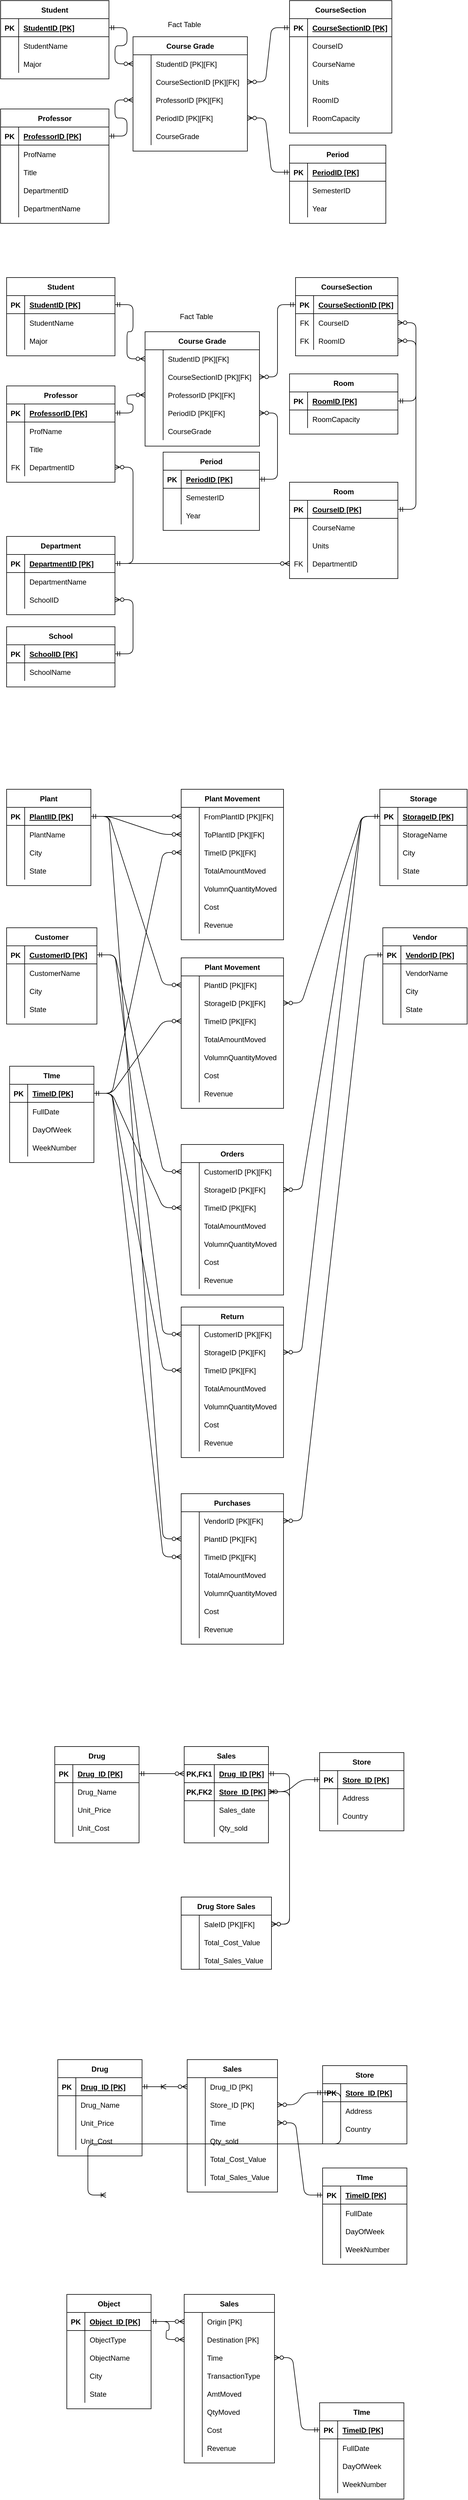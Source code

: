 <mxfile version="14.6.1" type="device"><diagram id="R2lEEEUBdFMjLlhIrx00" name="Page-1"><mxGraphModel dx="788" dy="491" grid="1" gridSize="10" guides="1" tooltips="1" connect="1" arrows="1" fold="1" page="1" pageScale="1" pageWidth="850" pageHeight="1100" math="0" shadow="0" extFonts="Permanent Marker^https://fonts.googleapis.com/css?family=Permanent+Marker"><root><mxCell id="0"/><mxCell id="1" parent="0"/><mxCell id="pgEJP8U3PqSG4hqylZWL-24" value="CourseSection" style="shape=table;startSize=30;container=1;collapsible=1;childLayout=tableLayout;fixedRows=1;rowLines=0;fontStyle=1;align=center;resizeLast=1;gradientColor=none;" vertex="1" parent="1"><mxGeometry x="530" y="70" width="170" height="220" as="geometry"/></mxCell><mxCell id="pgEJP8U3PqSG4hqylZWL-25" value="" style="shape=partialRectangle;collapsible=0;dropTarget=0;pointerEvents=0;fillColor=none;top=0;left=0;bottom=1;right=0;points=[[0,0.5],[1,0.5]];portConstraint=eastwest;" vertex="1" parent="pgEJP8U3PqSG4hqylZWL-24"><mxGeometry y="30" width="170" height="30" as="geometry"/></mxCell><mxCell id="pgEJP8U3PqSG4hqylZWL-26" value="PK" style="shape=partialRectangle;connectable=0;fillColor=none;top=0;left=0;bottom=0;right=0;fontStyle=1;overflow=hidden;" vertex="1" parent="pgEJP8U3PqSG4hqylZWL-25"><mxGeometry width="30" height="30" as="geometry"/></mxCell><mxCell id="pgEJP8U3PqSG4hqylZWL-27" value="CourseSectionID [PK]" style="shape=partialRectangle;connectable=0;fillColor=none;top=0;left=0;bottom=0;right=0;align=left;spacingLeft=6;fontStyle=5;overflow=hidden;" vertex="1" parent="pgEJP8U3PqSG4hqylZWL-25"><mxGeometry x="30" width="140" height="30" as="geometry"/></mxCell><mxCell id="pgEJP8U3PqSG4hqylZWL-113" style="shape=partialRectangle;collapsible=0;dropTarget=0;pointerEvents=0;fillColor=none;top=0;left=0;bottom=0;right=0;points=[[0,0.5],[1,0.5]];portConstraint=eastwest;" vertex="1" parent="pgEJP8U3PqSG4hqylZWL-24"><mxGeometry y="60" width="170" height="30" as="geometry"/></mxCell><mxCell id="pgEJP8U3PqSG4hqylZWL-114" style="shape=partialRectangle;connectable=0;fillColor=none;top=0;left=0;bottom=0;right=0;editable=1;overflow=hidden;" vertex="1" parent="pgEJP8U3PqSG4hqylZWL-113"><mxGeometry width="30" height="30" as="geometry"/></mxCell><mxCell id="pgEJP8U3PqSG4hqylZWL-115" value="CourseID" style="shape=partialRectangle;connectable=0;fillColor=none;top=0;left=0;bottom=0;right=0;align=left;spacingLeft=6;overflow=hidden;" vertex="1" parent="pgEJP8U3PqSG4hqylZWL-113"><mxGeometry x="30" width="140" height="30" as="geometry"/></mxCell><mxCell id="pgEJP8U3PqSG4hqylZWL-28" value="" style="shape=partialRectangle;collapsible=0;dropTarget=0;pointerEvents=0;fillColor=none;top=0;left=0;bottom=0;right=0;points=[[0,0.5],[1,0.5]];portConstraint=eastwest;" vertex="1" parent="pgEJP8U3PqSG4hqylZWL-24"><mxGeometry y="90" width="170" height="30" as="geometry"/></mxCell><mxCell id="pgEJP8U3PqSG4hqylZWL-29" value="" style="shape=partialRectangle;connectable=0;fillColor=none;top=0;left=0;bottom=0;right=0;editable=1;overflow=hidden;" vertex="1" parent="pgEJP8U3PqSG4hqylZWL-28"><mxGeometry width="30" height="30" as="geometry"/></mxCell><mxCell id="pgEJP8U3PqSG4hqylZWL-30" value="CourseName" style="shape=partialRectangle;connectable=0;fillColor=none;top=0;left=0;bottom=0;right=0;align=left;spacingLeft=6;overflow=hidden;" vertex="1" parent="pgEJP8U3PqSG4hqylZWL-28"><mxGeometry x="30" width="140" height="30" as="geometry"/></mxCell><mxCell id="pgEJP8U3PqSG4hqylZWL-31" value="" style="shape=partialRectangle;collapsible=0;dropTarget=0;pointerEvents=0;fillColor=none;top=0;left=0;bottom=0;right=0;points=[[0,0.5],[1,0.5]];portConstraint=eastwest;" vertex="1" parent="pgEJP8U3PqSG4hqylZWL-24"><mxGeometry y="120" width="170" height="30" as="geometry"/></mxCell><mxCell id="pgEJP8U3PqSG4hqylZWL-32" value="" style="shape=partialRectangle;connectable=0;fillColor=none;top=0;left=0;bottom=0;right=0;editable=1;overflow=hidden;" vertex="1" parent="pgEJP8U3PqSG4hqylZWL-31"><mxGeometry width="30" height="30" as="geometry"/></mxCell><mxCell id="pgEJP8U3PqSG4hqylZWL-33" value="Units" style="shape=partialRectangle;connectable=0;fillColor=none;top=0;left=0;bottom=0;right=0;align=left;spacingLeft=6;overflow=hidden;" vertex="1" parent="pgEJP8U3PqSG4hqylZWL-31"><mxGeometry x="30" width="140" height="30" as="geometry"/></mxCell><mxCell id="pgEJP8U3PqSG4hqylZWL-40" style="shape=partialRectangle;collapsible=0;dropTarget=0;pointerEvents=0;fillColor=none;top=0;left=0;bottom=0;right=0;points=[[0,0.5],[1,0.5]];portConstraint=eastwest;" vertex="1" parent="pgEJP8U3PqSG4hqylZWL-24"><mxGeometry y="150" width="170" height="30" as="geometry"/></mxCell><mxCell id="pgEJP8U3PqSG4hqylZWL-41" style="shape=partialRectangle;connectable=0;fillColor=none;top=0;left=0;bottom=0;right=0;editable=1;overflow=hidden;" vertex="1" parent="pgEJP8U3PqSG4hqylZWL-40"><mxGeometry width="30" height="30" as="geometry"/></mxCell><mxCell id="pgEJP8U3PqSG4hqylZWL-42" value="RoomID" style="shape=partialRectangle;connectable=0;fillColor=none;top=0;left=0;bottom=0;right=0;align=left;spacingLeft=6;overflow=hidden;" vertex="1" parent="pgEJP8U3PqSG4hqylZWL-40"><mxGeometry x="30" width="140" height="30" as="geometry"/></mxCell><mxCell id="pgEJP8U3PqSG4hqylZWL-34" value="" style="shape=partialRectangle;collapsible=0;dropTarget=0;pointerEvents=0;fillColor=none;top=0;left=0;bottom=0;right=0;points=[[0,0.5],[1,0.5]];portConstraint=eastwest;" vertex="1" parent="pgEJP8U3PqSG4hqylZWL-24"><mxGeometry y="180" width="170" height="30" as="geometry"/></mxCell><mxCell id="pgEJP8U3PqSG4hqylZWL-35" value="" style="shape=partialRectangle;connectable=0;fillColor=none;top=0;left=0;bottom=0;right=0;editable=1;overflow=hidden;" vertex="1" parent="pgEJP8U3PqSG4hqylZWL-34"><mxGeometry width="30" height="30" as="geometry"/></mxCell><mxCell id="pgEJP8U3PqSG4hqylZWL-36" value="RoomCapacity" style="shape=partialRectangle;connectable=0;fillColor=none;top=0;left=0;bottom=0;right=0;align=left;spacingLeft=6;overflow=hidden;" vertex="1" parent="pgEJP8U3PqSG4hqylZWL-34"><mxGeometry x="30" width="140" height="30" as="geometry"/></mxCell><mxCell id="pgEJP8U3PqSG4hqylZWL-46" value="Professor" style="shape=table;startSize=30;container=1;collapsible=1;childLayout=tableLayout;fixedRows=1;rowLines=0;fontStyle=1;align=center;resizeLast=1;gradientColor=none;" vertex="1" parent="1"><mxGeometry x="50" y="250" width="180" height="190" as="geometry"/></mxCell><mxCell id="pgEJP8U3PqSG4hqylZWL-47" value="" style="shape=partialRectangle;collapsible=0;dropTarget=0;pointerEvents=0;fillColor=none;top=0;left=0;bottom=1;right=0;points=[[0,0.5],[1,0.5]];portConstraint=eastwest;" vertex="1" parent="pgEJP8U3PqSG4hqylZWL-46"><mxGeometry y="30" width="180" height="30" as="geometry"/></mxCell><mxCell id="pgEJP8U3PqSG4hqylZWL-48" value="PK" style="shape=partialRectangle;connectable=0;fillColor=none;top=0;left=0;bottom=0;right=0;fontStyle=1;overflow=hidden;" vertex="1" parent="pgEJP8U3PqSG4hqylZWL-47"><mxGeometry width="30" height="30" as="geometry"/></mxCell><mxCell id="pgEJP8U3PqSG4hqylZWL-49" value="ProfessorID [PK]" style="shape=partialRectangle;connectable=0;fillColor=none;top=0;left=0;bottom=0;right=0;align=left;spacingLeft=6;fontStyle=5;overflow=hidden;" vertex="1" parent="pgEJP8U3PqSG4hqylZWL-47"><mxGeometry x="30" width="150" height="30" as="geometry"/></mxCell><mxCell id="pgEJP8U3PqSG4hqylZWL-50" value="" style="shape=partialRectangle;collapsible=0;dropTarget=0;pointerEvents=0;fillColor=none;top=0;left=0;bottom=0;right=0;points=[[0,0.5],[1,0.5]];portConstraint=eastwest;" vertex="1" parent="pgEJP8U3PqSG4hqylZWL-46"><mxGeometry y="60" width="180" height="30" as="geometry"/></mxCell><mxCell id="pgEJP8U3PqSG4hqylZWL-51" value="" style="shape=partialRectangle;connectable=0;fillColor=none;top=0;left=0;bottom=0;right=0;editable=1;overflow=hidden;" vertex="1" parent="pgEJP8U3PqSG4hqylZWL-50"><mxGeometry width="30" height="30" as="geometry"/></mxCell><mxCell id="pgEJP8U3PqSG4hqylZWL-52" value="ProfName" style="shape=partialRectangle;connectable=0;fillColor=none;top=0;left=0;bottom=0;right=0;align=left;spacingLeft=6;overflow=hidden;" vertex="1" parent="pgEJP8U3PqSG4hqylZWL-50"><mxGeometry x="30" width="150" height="30" as="geometry"/></mxCell><mxCell id="pgEJP8U3PqSG4hqylZWL-53" value="" style="shape=partialRectangle;collapsible=0;dropTarget=0;pointerEvents=0;fillColor=none;top=0;left=0;bottom=0;right=0;points=[[0,0.5],[1,0.5]];portConstraint=eastwest;" vertex="1" parent="pgEJP8U3PqSG4hqylZWL-46"><mxGeometry y="90" width="180" height="30" as="geometry"/></mxCell><mxCell id="pgEJP8U3PqSG4hqylZWL-54" value="" style="shape=partialRectangle;connectable=0;fillColor=none;top=0;left=0;bottom=0;right=0;editable=1;overflow=hidden;" vertex="1" parent="pgEJP8U3PqSG4hqylZWL-53"><mxGeometry width="30" height="30" as="geometry"/></mxCell><mxCell id="pgEJP8U3PqSG4hqylZWL-55" value="Title" style="shape=partialRectangle;connectable=0;fillColor=none;top=0;left=0;bottom=0;right=0;align=left;spacingLeft=6;overflow=hidden;" vertex="1" parent="pgEJP8U3PqSG4hqylZWL-53"><mxGeometry x="30" width="150" height="30" as="geometry"/></mxCell><mxCell id="pgEJP8U3PqSG4hqylZWL-56" style="shape=partialRectangle;collapsible=0;dropTarget=0;pointerEvents=0;fillColor=none;top=0;left=0;bottom=0;right=0;points=[[0,0.5],[1,0.5]];portConstraint=eastwest;" vertex="1" parent="pgEJP8U3PqSG4hqylZWL-46"><mxGeometry y="120" width="180" height="30" as="geometry"/></mxCell><mxCell id="pgEJP8U3PqSG4hqylZWL-57" style="shape=partialRectangle;connectable=0;fillColor=none;top=0;left=0;bottom=0;right=0;editable=1;overflow=hidden;" vertex="1" parent="pgEJP8U3PqSG4hqylZWL-56"><mxGeometry width="30" height="30" as="geometry"/></mxCell><mxCell id="pgEJP8U3PqSG4hqylZWL-58" value="DepartmentID" style="shape=partialRectangle;connectable=0;fillColor=none;top=0;left=0;bottom=0;right=0;align=left;spacingLeft=6;overflow=hidden;" vertex="1" parent="pgEJP8U3PqSG4hqylZWL-56"><mxGeometry x="30" width="150" height="30" as="geometry"/></mxCell><mxCell id="pgEJP8U3PqSG4hqylZWL-59" value="" style="shape=partialRectangle;collapsible=0;dropTarget=0;pointerEvents=0;fillColor=none;top=0;left=0;bottom=0;right=0;points=[[0,0.5],[1,0.5]];portConstraint=eastwest;" vertex="1" parent="pgEJP8U3PqSG4hqylZWL-46"><mxGeometry y="150" width="180" height="30" as="geometry"/></mxCell><mxCell id="pgEJP8U3PqSG4hqylZWL-60" value="" style="shape=partialRectangle;connectable=0;fillColor=none;top=0;left=0;bottom=0;right=0;editable=1;overflow=hidden;" vertex="1" parent="pgEJP8U3PqSG4hqylZWL-59"><mxGeometry width="30" height="30" as="geometry"/></mxCell><mxCell id="pgEJP8U3PqSG4hqylZWL-61" value="DepartmentName" style="shape=partialRectangle;connectable=0;fillColor=none;top=0;left=0;bottom=0;right=0;align=left;spacingLeft=6;overflow=hidden;" vertex="1" parent="pgEJP8U3PqSG4hqylZWL-59"><mxGeometry x="30" width="150" height="30" as="geometry"/></mxCell><mxCell id="pgEJP8U3PqSG4hqylZWL-62" value="Student" style="shape=table;startSize=30;container=1;collapsible=1;childLayout=tableLayout;fixedRows=1;rowLines=0;fontStyle=1;align=center;resizeLast=1;gradientColor=none;" vertex="1" parent="1"><mxGeometry x="50" y="70" width="180" height="130" as="geometry"/></mxCell><mxCell id="pgEJP8U3PqSG4hqylZWL-63" value="" style="shape=partialRectangle;collapsible=0;dropTarget=0;pointerEvents=0;fillColor=none;top=0;left=0;bottom=1;right=0;points=[[0,0.5],[1,0.5]];portConstraint=eastwest;" vertex="1" parent="pgEJP8U3PqSG4hqylZWL-62"><mxGeometry y="30" width="180" height="30" as="geometry"/></mxCell><mxCell id="pgEJP8U3PqSG4hqylZWL-64" value="PK" style="shape=partialRectangle;connectable=0;fillColor=none;top=0;left=0;bottom=0;right=0;fontStyle=1;overflow=hidden;" vertex="1" parent="pgEJP8U3PqSG4hqylZWL-63"><mxGeometry width="30" height="30" as="geometry"/></mxCell><mxCell id="pgEJP8U3PqSG4hqylZWL-65" value="StudentID [PK]" style="shape=partialRectangle;connectable=0;fillColor=none;top=0;left=0;bottom=0;right=0;align=left;spacingLeft=6;fontStyle=5;overflow=hidden;" vertex="1" parent="pgEJP8U3PqSG4hqylZWL-63"><mxGeometry x="30" width="150" height="30" as="geometry"/></mxCell><mxCell id="pgEJP8U3PqSG4hqylZWL-66" value="" style="shape=partialRectangle;collapsible=0;dropTarget=0;pointerEvents=0;fillColor=none;top=0;left=0;bottom=0;right=0;points=[[0,0.5],[1,0.5]];portConstraint=eastwest;" vertex="1" parent="pgEJP8U3PqSG4hqylZWL-62"><mxGeometry y="60" width="180" height="30" as="geometry"/></mxCell><mxCell id="pgEJP8U3PqSG4hqylZWL-67" value="" style="shape=partialRectangle;connectable=0;fillColor=none;top=0;left=0;bottom=0;right=0;editable=1;overflow=hidden;" vertex="1" parent="pgEJP8U3PqSG4hqylZWL-66"><mxGeometry width="30" height="30" as="geometry"/></mxCell><mxCell id="pgEJP8U3PqSG4hqylZWL-68" value="StudentName" style="shape=partialRectangle;connectable=0;fillColor=none;top=0;left=0;bottom=0;right=0;align=left;spacingLeft=6;overflow=hidden;" vertex="1" parent="pgEJP8U3PqSG4hqylZWL-66"><mxGeometry x="30" width="150" height="30" as="geometry"/></mxCell><mxCell id="pgEJP8U3PqSG4hqylZWL-69" value="" style="shape=partialRectangle;collapsible=0;dropTarget=0;pointerEvents=0;fillColor=none;top=0;left=0;bottom=0;right=0;points=[[0,0.5],[1,0.5]];portConstraint=eastwest;" vertex="1" parent="pgEJP8U3PqSG4hqylZWL-62"><mxGeometry y="90" width="180" height="30" as="geometry"/></mxCell><mxCell id="pgEJP8U3PqSG4hqylZWL-70" value="" style="shape=partialRectangle;connectable=0;fillColor=none;top=0;left=0;bottom=0;right=0;editable=1;overflow=hidden;" vertex="1" parent="pgEJP8U3PqSG4hqylZWL-69"><mxGeometry width="30" height="30" as="geometry"/></mxCell><mxCell id="pgEJP8U3PqSG4hqylZWL-71" value="Major" style="shape=partialRectangle;connectable=0;fillColor=none;top=0;left=0;bottom=0;right=0;align=left;spacingLeft=6;overflow=hidden;" vertex="1" parent="pgEJP8U3PqSG4hqylZWL-69"><mxGeometry x="30" width="150" height="30" as="geometry"/></mxCell><mxCell id="pgEJP8U3PqSG4hqylZWL-78" value="Period" style="shape=table;startSize=30;container=1;collapsible=1;childLayout=tableLayout;fixedRows=1;rowLines=0;fontStyle=1;align=center;resizeLast=1;gradientColor=none;" vertex="1" parent="1"><mxGeometry x="530" y="310" width="160" height="130" as="geometry"/></mxCell><mxCell id="pgEJP8U3PqSG4hqylZWL-79" value="" style="shape=partialRectangle;collapsible=0;dropTarget=0;pointerEvents=0;fillColor=none;top=0;left=0;bottom=1;right=0;points=[[0,0.5],[1,0.5]];portConstraint=eastwest;" vertex="1" parent="pgEJP8U3PqSG4hqylZWL-78"><mxGeometry y="30" width="160" height="30" as="geometry"/></mxCell><mxCell id="pgEJP8U3PqSG4hqylZWL-80" value="PK" style="shape=partialRectangle;connectable=0;fillColor=none;top=0;left=0;bottom=0;right=0;fontStyle=1;overflow=hidden;" vertex="1" parent="pgEJP8U3PqSG4hqylZWL-79"><mxGeometry width="30" height="30" as="geometry"/></mxCell><mxCell id="pgEJP8U3PqSG4hqylZWL-81" value="PeriodID [PK]" style="shape=partialRectangle;connectable=0;fillColor=none;top=0;left=0;bottom=0;right=0;align=left;spacingLeft=6;fontStyle=5;overflow=hidden;" vertex="1" parent="pgEJP8U3PqSG4hqylZWL-79"><mxGeometry x="30" width="130" height="30" as="geometry"/></mxCell><mxCell id="pgEJP8U3PqSG4hqylZWL-119" style="shape=partialRectangle;collapsible=0;dropTarget=0;pointerEvents=0;fillColor=none;top=0;left=0;bottom=0;right=0;points=[[0,0.5],[1,0.5]];portConstraint=eastwest;" vertex="1" parent="pgEJP8U3PqSG4hqylZWL-78"><mxGeometry y="60" width="160" height="30" as="geometry"/></mxCell><mxCell id="pgEJP8U3PqSG4hqylZWL-120" style="shape=partialRectangle;connectable=0;fillColor=none;top=0;left=0;bottom=0;right=0;editable=1;overflow=hidden;" vertex="1" parent="pgEJP8U3PqSG4hqylZWL-119"><mxGeometry width="30" height="30" as="geometry"/></mxCell><mxCell id="pgEJP8U3PqSG4hqylZWL-121" value="SemesterID" style="shape=partialRectangle;connectable=0;fillColor=none;top=0;left=0;bottom=0;right=0;align=left;spacingLeft=6;overflow=hidden;fontStyle=0" vertex="1" parent="pgEJP8U3PqSG4hqylZWL-119"><mxGeometry x="30" width="130" height="30" as="geometry"/></mxCell><mxCell id="pgEJP8U3PqSG4hqylZWL-82" value="" style="shape=partialRectangle;collapsible=0;dropTarget=0;pointerEvents=0;fillColor=none;top=0;left=0;bottom=0;right=0;points=[[0,0.5],[1,0.5]];portConstraint=eastwest;" vertex="1" parent="pgEJP8U3PqSG4hqylZWL-78"><mxGeometry y="90" width="160" height="30" as="geometry"/></mxCell><mxCell id="pgEJP8U3PqSG4hqylZWL-83" value="" style="shape=partialRectangle;connectable=0;fillColor=none;top=0;left=0;bottom=0;right=0;editable=1;overflow=hidden;" vertex="1" parent="pgEJP8U3PqSG4hqylZWL-82"><mxGeometry width="30" height="30" as="geometry"/></mxCell><mxCell id="pgEJP8U3PqSG4hqylZWL-84" value="Year" style="shape=partialRectangle;connectable=0;fillColor=none;top=0;left=0;bottom=0;right=0;align=left;spacingLeft=6;overflow=hidden;" vertex="1" parent="pgEJP8U3PqSG4hqylZWL-82"><mxGeometry x="30" width="130" height="30" as="geometry"/></mxCell><mxCell id="pgEJP8U3PqSG4hqylZWL-88" value="Course Grade" style="shape=table;startSize=30;container=1;collapsible=1;childLayout=tableLayout;fixedRows=1;rowLines=0;fontStyle=1;align=center;resizeLast=1;gradientColor=none;" vertex="1" parent="1"><mxGeometry x="270" y="130" width="190" height="190" as="geometry"/></mxCell><mxCell id="pgEJP8U3PqSG4hqylZWL-92" value="" style="shape=partialRectangle;collapsible=0;dropTarget=0;pointerEvents=0;fillColor=none;top=0;left=0;bottom=0;right=0;points=[[0,0.5],[1,0.5]];portConstraint=eastwest;" vertex="1" parent="pgEJP8U3PqSG4hqylZWL-88"><mxGeometry y="30" width="190" height="30" as="geometry"/></mxCell><mxCell id="pgEJP8U3PqSG4hqylZWL-93" value="" style="shape=partialRectangle;connectable=0;fillColor=none;top=0;left=0;bottom=0;right=0;editable=1;overflow=hidden;" vertex="1" parent="pgEJP8U3PqSG4hqylZWL-92"><mxGeometry width="30" height="30" as="geometry"/></mxCell><mxCell id="pgEJP8U3PqSG4hqylZWL-94" value="StudentID [PK][FK]" style="shape=partialRectangle;connectable=0;fillColor=none;top=0;left=0;bottom=0;right=0;align=left;spacingLeft=6;overflow=hidden;" vertex="1" parent="pgEJP8U3PqSG4hqylZWL-92"><mxGeometry x="30" width="160" height="30" as="geometry"/></mxCell><mxCell id="pgEJP8U3PqSG4hqylZWL-95" value="" style="shape=partialRectangle;collapsible=0;dropTarget=0;pointerEvents=0;fillColor=none;top=0;left=0;bottom=0;right=0;points=[[0,0.5],[1,0.5]];portConstraint=eastwest;" vertex="1" parent="pgEJP8U3PqSG4hqylZWL-88"><mxGeometry y="60" width="190" height="30" as="geometry"/></mxCell><mxCell id="pgEJP8U3PqSG4hqylZWL-96" value="" style="shape=partialRectangle;connectable=0;fillColor=none;top=0;left=0;bottom=0;right=0;editable=1;overflow=hidden;" vertex="1" parent="pgEJP8U3PqSG4hqylZWL-95"><mxGeometry width="30" height="30" as="geometry"/></mxCell><mxCell id="pgEJP8U3PqSG4hqylZWL-97" value="CourseSectionID [PK][FK]" style="shape=partialRectangle;connectable=0;fillColor=none;top=0;left=0;bottom=0;right=0;align=left;spacingLeft=6;overflow=hidden;" vertex="1" parent="pgEJP8U3PqSG4hqylZWL-95"><mxGeometry x="30" width="160" height="30" as="geometry"/></mxCell><mxCell id="pgEJP8U3PqSG4hqylZWL-98" style="shape=partialRectangle;collapsible=0;dropTarget=0;pointerEvents=0;fillColor=none;top=0;left=0;bottom=0;right=0;points=[[0,0.5],[1,0.5]];portConstraint=eastwest;" vertex="1" parent="pgEJP8U3PqSG4hqylZWL-88"><mxGeometry y="90" width="190" height="30" as="geometry"/></mxCell><mxCell id="pgEJP8U3PqSG4hqylZWL-99" style="shape=partialRectangle;connectable=0;fillColor=none;top=0;left=0;bottom=0;right=0;editable=1;overflow=hidden;" vertex="1" parent="pgEJP8U3PqSG4hqylZWL-98"><mxGeometry width="30" height="30" as="geometry"/></mxCell><mxCell id="pgEJP8U3PqSG4hqylZWL-100" value="ProfessorID [PK][FK]" style="shape=partialRectangle;connectable=0;fillColor=none;top=0;left=0;bottom=0;right=0;align=left;spacingLeft=6;overflow=hidden;" vertex="1" parent="pgEJP8U3PqSG4hqylZWL-98"><mxGeometry x="30" width="160" height="30" as="geometry"/></mxCell><mxCell id="pgEJP8U3PqSG4hqylZWL-101" value="" style="shape=partialRectangle;collapsible=0;dropTarget=0;pointerEvents=0;fillColor=none;top=0;left=0;bottom=0;right=0;points=[[0,0.5],[1,0.5]];portConstraint=eastwest;" vertex="1" parent="pgEJP8U3PqSG4hqylZWL-88"><mxGeometry y="120" width="190" height="30" as="geometry"/></mxCell><mxCell id="pgEJP8U3PqSG4hqylZWL-102" value="" style="shape=partialRectangle;connectable=0;fillColor=none;top=0;left=0;bottom=0;right=0;editable=1;overflow=hidden;" vertex="1" parent="pgEJP8U3PqSG4hqylZWL-101"><mxGeometry width="30" height="30" as="geometry"/></mxCell><mxCell id="pgEJP8U3PqSG4hqylZWL-103" value="PeriodID [PK][FK]" style="shape=partialRectangle;connectable=0;fillColor=none;top=0;left=0;bottom=0;right=0;align=left;spacingLeft=6;overflow=hidden;" vertex="1" parent="pgEJP8U3PqSG4hqylZWL-101"><mxGeometry x="30" width="160" height="30" as="geometry"/></mxCell><mxCell id="pgEJP8U3PqSG4hqylZWL-116" style="shape=partialRectangle;collapsible=0;dropTarget=0;pointerEvents=0;fillColor=none;top=0;left=0;bottom=0;right=0;points=[[0,0.5],[1,0.5]];portConstraint=eastwest;" vertex="1" parent="pgEJP8U3PqSG4hqylZWL-88"><mxGeometry y="150" width="190" height="30" as="geometry"/></mxCell><mxCell id="pgEJP8U3PqSG4hqylZWL-117" style="shape=partialRectangle;connectable=0;fillColor=none;top=0;left=0;bottom=0;right=0;editable=1;overflow=hidden;" vertex="1" parent="pgEJP8U3PqSG4hqylZWL-116"><mxGeometry width="30" height="30" as="geometry"/></mxCell><mxCell id="pgEJP8U3PqSG4hqylZWL-118" value="CourseGrade" style="shape=partialRectangle;connectable=0;fillColor=none;top=0;left=0;bottom=0;right=0;align=left;spacingLeft=6;overflow=hidden;" vertex="1" parent="pgEJP8U3PqSG4hqylZWL-116"><mxGeometry x="30" width="160" height="30" as="geometry"/></mxCell><mxCell id="pgEJP8U3PqSG4hqylZWL-104" value="Fact Table" style="text;html=1;align=center;verticalAlign=middle;resizable=0;points=[];autosize=1;strokeColor=none;" vertex="1" parent="1"><mxGeometry x="320" y="100" width="70" height="20" as="geometry"/></mxCell><mxCell id="pgEJP8U3PqSG4hqylZWL-123" value="" style="edgeStyle=entityRelationEdgeStyle;fontSize=12;html=1;endArrow=ERzeroToMany;startArrow=ERmandOne;exitX=1;exitY=0.5;exitDx=0;exitDy=0;" edge="1" parent="1" source="pgEJP8U3PqSG4hqylZWL-63" target="pgEJP8U3PqSG4hqylZWL-92"><mxGeometry width="100" height="100" relative="1" as="geometry"><mxPoint x="280" y="250" as="sourcePoint"/><mxPoint x="380" y="150" as="targetPoint"/></mxGeometry></mxCell><mxCell id="pgEJP8U3PqSG4hqylZWL-124" value="" style="edgeStyle=entityRelationEdgeStyle;fontSize=12;html=1;endArrow=ERzeroToMany;startArrow=ERmandOne;exitX=1;exitY=0.5;exitDx=0;exitDy=0;" edge="1" parent="1" source="pgEJP8U3PqSG4hqylZWL-47" target="pgEJP8U3PqSG4hqylZWL-98"><mxGeometry width="100" height="100" relative="1" as="geometry"><mxPoint x="270" y="300" as="sourcePoint"/><mxPoint x="310" y="360" as="targetPoint"/></mxGeometry></mxCell><mxCell id="pgEJP8U3PqSG4hqylZWL-125" value="" style="edgeStyle=entityRelationEdgeStyle;fontSize=12;html=1;endArrow=ERzeroToMany;startArrow=ERmandOne;exitX=0;exitY=0.5;exitDx=0;exitDy=0;" edge="1" parent="1" source="pgEJP8U3PqSG4hqylZWL-25" target="pgEJP8U3PqSG4hqylZWL-95"><mxGeometry width="100" height="100" relative="1" as="geometry"><mxPoint x="450" y="80" as="sourcePoint"/><mxPoint x="490" y="140" as="targetPoint"/></mxGeometry></mxCell><mxCell id="pgEJP8U3PqSG4hqylZWL-126" value="" style="edgeStyle=entityRelationEdgeStyle;fontSize=12;html=1;endArrow=ERzeroToMany;startArrow=ERmandOne;exitX=0;exitY=0.5;exitDx=0;exitDy=0;entryX=1;entryY=0.5;entryDx=0;entryDy=0;" edge="1" parent="1" source="pgEJP8U3PqSG4hqylZWL-79" target="pgEJP8U3PqSG4hqylZWL-101"><mxGeometry width="100" height="100" relative="1" as="geometry"><mxPoint x="540" y="125" as="sourcePoint"/><mxPoint x="470" y="215" as="targetPoint"/></mxGeometry></mxCell><mxCell id="pgEJP8U3PqSG4hqylZWL-127" value="CourseSection" style="shape=table;startSize=30;container=1;collapsible=1;childLayout=tableLayout;fixedRows=1;rowLines=0;fontStyle=1;align=center;resizeLast=1;gradientColor=none;" vertex="1" parent="1"><mxGeometry x="540" y="530" width="170" height="130" as="geometry"/></mxCell><mxCell id="pgEJP8U3PqSG4hqylZWL-128" value="" style="shape=partialRectangle;collapsible=0;dropTarget=0;pointerEvents=0;fillColor=none;top=0;left=0;bottom=1;right=0;points=[[0,0.5],[1,0.5]];portConstraint=eastwest;" vertex="1" parent="pgEJP8U3PqSG4hqylZWL-127"><mxGeometry y="30" width="170" height="30" as="geometry"/></mxCell><mxCell id="pgEJP8U3PqSG4hqylZWL-129" value="PK" style="shape=partialRectangle;connectable=0;fillColor=none;top=0;left=0;bottom=0;right=0;fontStyle=1;overflow=hidden;" vertex="1" parent="pgEJP8U3PqSG4hqylZWL-128"><mxGeometry width="30" height="30" as="geometry"/></mxCell><mxCell id="pgEJP8U3PqSG4hqylZWL-130" value="CourseSectionID [PK]" style="shape=partialRectangle;connectable=0;fillColor=none;top=0;left=0;bottom=0;right=0;align=left;spacingLeft=6;fontStyle=5;overflow=hidden;" vertex="1" parent="pgEJP8U3PqSG4hqylZWL-128"><mxGeometry x="30" width="140" height="30" as="geometry"/></mxCell><mxCell id="pgEJP8U3PqSG4hqylZWL-131" style="shape=partialRectangle;collapsible=0;dropTarget=0;pointerEvents=0;fillColor=none;top=0;left=0;bottom=0;right=0;points=[[0,0.5],[1,0.5]];portConstraint=eastwest;" vertex="1" parent="pgEJP8U3PqSG4hqylZWL-127"><mxGeometry y="60" width="170" height="30" as="geometry"/></mxCell><mxCell id="pgEJP8U3PqSG4hqylZWL-132" value="FK" style="shape=partialRectangle;connectable=0;fillColor=none;top=0;left=0;bottom=0;right=0;editable=1;overflow=hidden;" vertex="1" parent="pgEJP8U3PqSG4hqylZWL-131"><mxGeometry width="30" height="30" as="geometry"/></mxCell><mxCell id="pgEJP8U3PqSG4hqylZWL-133" value="CourseID" style="shape=partialRectangle;connectable=0;fillColor=none;top=0;left=0;bottom=0;right=0;align=left;spacingLeft=6;overflow=hidden;" vertex="1" parent="pgEJP8U3PqSG4hqylZWL-131"><mxGeometry x="30" width="140" height="30" as="geometry"/></mxCell><mxCell id="pgEJP8U3PqSG4hqylZWL-140" style="shape=partialRectangle;collapsible=0;dropTarget=0;pointerEvents=0;fillColor=none;top=0;left=0;bottom=0;right=0;points=[[0,0.5],[1,0.5]];portConstraint=eastwest;" vertex="1" parent="pgEJP8U3PqSG4hqylZWL-127"><mxGeometry y="90" width="170" height="30" as="geometry"/></mxCell><mxCell id="pgEJP8U3PqSG4hqylZWL-141" value="FK" style="shape=partialRectangle;connectable=0;fillColor=none;top=0;left=0;bottom=0;right=0;editable=1;overflow=hidden;" vertex="1" parent="pgEJP8U3PqSG4hqylZWL-140"><mxGeometry width="30" height="30" as="geometry"/></mxCell><mxCell id="pgEJP8U3PqSG4hqylZWL-142" value="RoomID" style="shape=partialRectangle;connectable=0;fillColor=none;top=0;left=0;bottom=0;right=0;align=left;spacingLeft=6;overflow=hidden;" vertex="1" parent="pgEJP8U3PqSG4hqylZWL-140"><mxGeometry x="30" width="140" height="30" as="geometry"/></mxCell><mxCell id="pgEJP8U3PqSG4hqylZWL-146" value="Professor" style="shape=table;startSize=30;container=1;collapsible=1;childLayout=tableLayout;fixedRows=1;rowLines=0;fontStyle=1;align=center;resizeLast=1;gradientColor=none;" vertex="1" parent="1"><mxGeometry x="60" y="710" width="180" height="160" as="geometry"/></mxCell><mxCell id="pgEJP8U3PqSG4hqylZWL-147" value="" style="shape=partialRectangle;collapsible=0;dropTarget=0;pointerEvents=0;fillColor=none;top=0;left=0;bottom=1;right=0;points=[[0,0.5],[1,0.5]];portConstraint=eastwest;" vertex="1" parent="pgEJP8U3PqSG4hqylZWL-146"><mxGeometry y="30" width="180" height="30" as="geometry"/></mxCell><mxCell id="pgEJP8U3PqSG4hqylZWL-148" value="PK" style="shape=partialRectangle;connectable=0;fillColor=none;top=0;left=0;bottom=0;right=0;fontStyle=1;overflow=hidden;" vertex="1" parent="pgEJP8U3PqSG4hqylZWL-147"><mxGeometry width="30" height="30" as="geometry"/></mxCell><mxCell id="pgEJP8U3PqSG4hqylZWL-149" value="ProfessorID [PK]" style="shape=partialRectangle;connectable=0;fillColor=none;top=0;left=0;bottom=0;right=0;align=left;spacingLeft=6;fontStyle=5;overflow=hidden;" vertex="1" parent="pgEJP8U3PqSG4hqylZWL-147"><mxGeometry x="30" width="150" height="30" as="geometry"/></mxCell><mxCell id="pgEJP8U3PqSG4hqylZWL-150" value="" style="shape=partialRectangle;collapsible=0;dropTarget=0;pointerEvents=0;fillColor=none;top=0;left=0;bottom=0;right=0;points=[[0,0.5],[1,0.5]];portConstraint=eastwest;" vertex="1" parent="pgEJP8U3PqSG4hqylZWL-146"><mxGeometry y="60" width="180" height="30" as="geometry"/></mxCell><mxCell id="pgEJP8U3PqSG4hqylZWL-151" value="" style="shape=partialRectangle;connectable=0;fillColor=none;top=0;left=0;bottom=0;right=0;editable=1;overflow=hidden;" vertex="1" parent="pgEJP8U3PqSG4hqylZWL-150"><mxGeometry width="30" height="30" as="geometry"/></mxCell><mxCell id="pgEJP8U3PqSG4hqylZWL-152" value="ProfName" style="shape=partialRectangle;connectable=0;fillColor=none;top=0;left=0;bottom=0;right=0;align=left;spacingLeft=6;overflow=hidden;" vertex="1" parent="pgEJP8U3PqSG4hqylZWL-150"><mxGeometry x="30" width="150" height="30" as="geometry"/></mxCell><mxCell id="pgEJP8U3PqSG4hqylZWL-153" value="" style="shape=partialRectangle;collapsible=0;dropTarget=0;pointerEvents=0;fillColor=none;top=0;left=0;bottom=0;right=0;points=[[0,0.5],[1,0.5]];portConstraint=eastwest;" vertex="1" parent="pgEJP8U3PqSG4hqylZWL-146"><mxGeometry y="90" width="180" height="30" as="geometry"/></mxCell><mxCell id="pgEJP8U3PqSG4hqylZWL-154" value="" style="shape=partialRectangle;connectable=0;fillColor=none;top=0;left=0;bottom=0;right=0;editable=1;overflow=hidden;" vertex="1" parent="pgEJP8U3PqSG4hqylZWL-153"><mxGeometry width="30" height="30" as="geometry"/></mxCell><mxCell id="pgEJP8U3PqSG4hqylZWL-155" value="Title" style="shape=partialRectangle;connectable=0;fillColor=none;top=0;left=0;bottom=0;right=0;align=left;spacingLeft=6;overflow=hidden;" vertex="1" parent="pgEJP8U3PqSG4hqylZWL-153"><mxGeometry x="30" width="150" height="30" as="geometry"/></mxCell><mxCell id="pgEJP8U3PqSG4hqylZWL-156" style="shape=partialRectangle;collapsible=0;dropTarget=0;pointerEvents=0;fillColor=none;top=0;left=0;bottom=0;right=0;points=[[0,0.5],[1,0.5]];portConstraint=eastwest;" vertex="1" parent="pgEJP8U3PqSG4hqylZWL-146"><mxGeometry y="120" width="180" height="30" as="geometry"/></mxCell><mxCell id="pgEJP8U3PqSG4hqylZWL-157" value="FK" style="shape=partialRectangle;connectable=0;fillColor=none;top=0;left=0;bottom=0;right=0;editable=1;overflow=hidden;" vertex="1" parent="pgEJP8U3PqSG4hqylZWL-156"><mxGeometry width="30" height="30" as="geometry"/></mxCell><mxCell id="pgEJP8U3PqSG4hqylZWL-158" value="DepartmentID" style="shape=partialRectangle;connectable=0;fillColor=none;top=0;left=0;bottom=0;right=0;align=left;spacingLeft=6;overflow=hidden;" vertex="1" parent="pgEJP8U3PqSG4hqylZWL-156"><mxGeometry x="30" width="150" height="30" as="geometry"/></mxCell><mxCell id="pgEJP8U3PqSG4hqylZWL-162" value="Student" style="shape=table;startSize=30;container=1;collapsible=1;childLayout=tableLayout;fixedRows=1;rowLines=0;fontStyle=1;align=center;resizeLast=1;gradientColor=none;" vertex="1" parent="1"><mxGeometry x="60" y="530" width="180" height="130" as="geometry"/></mxCell><mxCell id="pgEJP8U3PqSG4hqylZWL-163" value="" style="shape=partialRectangle;collapsible=0;dropTarget=0;pointerEvents=0;fillColor=none;top=0;left=0;bottom=1;right=0;points=[[0,0.5],[1,0.5]];portConstraint=eastwest;" vertex="1" parent="pgEJP8U3PqSG4hqylZWL-162"><mxGeometry y="30" width="180" height="30" as="geometry"/></mxCell><mxCell id="pgEJP8U3PqSG4hqylZWL-164" value="PK" style="shape=partialRectangle;connectable=0;fillColor=none;top=0;left=0;bottom=0;right=0;fontStyle=1;overflow=hidden;" vertex="1" parent="pgEJP8U3PqSG4hqylZWL-163"><mxGeometry width="30" height="30" as="geometry"/></mxCell><mxCell id="pgEJP8U3PqSG4hqylZWL-165" value="StudentID [PK]" style="shape=partialRectangle;connectable=0;fillColor=none;top=0;left=0;bottom=0;right=0;align=left;spacingLeft=6;fontStyle=5;overflow=hidden;" vertex="1" parent="pgEJP8U3PqSG4hqylZWL-163"><mxGeometry x="30" width="150" height="30" as="geometry"/></mxCell><mxCell id="pgEJP8U3PqSG4hqylZWL-166" value="" style="shape=partialRectangle;collapsible=0;dropTarget=0;pointerEvents=0;fillColor=none;top=0;left=0;bottom=0;right=0;points=[[0,0.5],[1,0.5]];portConstraint=eastwest;" vertex="1" parent="pgEJP8U3PqSG4hqylZWL-162"><mxGeometry y="60" width="180" height="30" as="geometry"/></mxCell><mxCell id="pgEJP8U3PqSG4hqylZWL-167" value="" style="shape=partialRectangle;connectable=0;fillColor=none;top=0;left=0;bottom=0;right=0;editable=1;overflow=hidden;" vertex="1" parent="pgEJP8U3PqSG4hqylZWL-166"><mxGeometry width="30" height="30" as="geometry"/></mxCell><mxCell id="pgEJP8U3PqSG4hqylZWL-168" value="StudentName" style="shape=partialRectangle;connectable=0;fillColor=none;top=0;left=0;bottom=0;right=0;align=left;spacingLeft=6;overflow=hidden;" vertex="1" parent="pgEJP8U3PqSG4hqylZWL-166"><mxGeometry x="30" width="150" height="30" as="geometry"/></mxCell><mxCell id="pgEJP8U3PqSG4hqylZWL-169" value="" style="shape=partialRectangle;collapsible=0;dropTarget=0;pointerEvents=0;fillColor=none;top=0;left=0;bottom=0;right=0;points=[[0,0.5],[1,0.5]];portConstraint=eastwest;" vertex="1" parent="pgEJP8U3PqSG4hqylZWL-162"><mxGeometry y="90" width="180" height="30" as="geometry"/></mxCell><mxCell id="pgEJP8U3PqSG4hqylZWL-170" value="" style="shape=partialRectangle;connectable=0;fillColor=none;top=0;left=0;bottom=0;right=0;editable=1;overflow=hidden;" vertex="1" parent="pgEJP8U3PqSG4hqylZWL-169"><mxGeometry width="30" height="30" as="geometry"/></mxCell><mxCell id="pgEJP8U3PqSG4hqylZWL-171" value="Major" style="shape=partialRectangle;connectable=0;fillColor=none;top=0;left=0;bottom=0;right=0;align=left;spacingLeft=6;overflow=hidden;" vertex="1" parent="pgEJP8U3PqSG4hqylZWL-169"><mxGeometry x="30" width="150" height="30" as="geometry"/></mxCell><mxCell id="pgEJP8U3PqSG4hqylZWL-172" value="Period" style="shape=table;startSize=30;container=1;collapsible=1;childLayout=tableLayout;fixedRows=1;rowLines=0;fontStyle=1;align=center;resizeLast=1;gradientColor=none;" vertex="1" parent="1"><mxGeometry x="320" y="820" width="160" height="130" as="geometry"/></mxCell><mxCell id="pgEJP8U3PqSG4hqylZWL-173" value="" style="shape=partialRectangle;collapsible=0;dropTarget=0;pointerEvents=0;fillColor=none;top=0;left=0;bottom=1;right=0;points=[[0,0.5],[1,0.5]];portConstraint=eastwest;" vertex="1" parent="pgEJP8U3PqSG4hqylZWL-172"><mxGeometry y="30" width="160" height="30" as="geometry"/></mxCell><mxCell id="pgEJP8U3PqSG4hqylZWL-174" value="PK" style="shape=partialRectangle;connectable=0;fillColor=none;top=0;left=0;bottom=0;right=0;fontStyle=1;overflow=hidden;" vertex="1" parent="pgEJP8U3PqSG4hqylZWL-173"><mxGeometry width="30" height="30" as="geometry"/></mxCell><mxCell id="pgEJP8U3PqSG4hqylZWL-175" value="PeriodID [PK]" style="shape=partialRectangle;connectable=0;fillColor=none;top=0;left=0;bottom=0;right=0;align=left;spacingLeft=6;fontStyle=5;overflow=hidden;" vertex="1" parent="pgEJP8U3PqSG4hqylZWL-173"><mxGeometry x="30" width="130" height="30" as="geometry"/></mxCell><mxCell id="pgEJP8U3PqSG4hqylZWL-176" style="shape=partialRectangle;collapsible=0;dropTarget=0;pointerEvents=0;fillColor=none;top=0;left=0;bottom=0;right=0;points=[[0,0.5],[1,0.5]];portConstraint=eastwest;" vertex="1" parent="pgEJP8U3PqSG4hqylZWL-172"><mxGeometry y="60" width="160" height="30" as="geometry"/></mxCell><mxCell id="pgEJP8U3PqSG4hqylZWL-177" style="shape=partialRectangle;connectable=0;fillColor=none;top=0;left=0;bottom=0;right=0;editable=1;overflow=hidden;" vertex="1" parent="pgEJP8U3PqSG4hqylZWL-176"><mxGeometry width="30" height="30" as="geometry"/></mxCell><mxCell id="pgEJP8U3PqSG4hqylZWL-178" value="SemesterID" style="shape=partialRectangle;connectable=0;fillColor=none;top=0;left=0;bottom=0;right=0;align=left;spacingLeft=6;overflow=hidden;fontStyle=0" vertex="1" parent="pgEJP8U3PqSG4hqylZWL-176"><mxGeometry x="30" width="130" height="30" as="geometry"/></mxCell><mxCell id="pgEJP8U3PqSG4hqylZWL-179" value="" style="shape=partialRectangle;collapsible=0;dropTarget=0;pointerEvents=0;fillColor=none;top=0;left=0;bottom=0;right=0;points=[[0,0.5],[1,0.5]];portConstraint=eastwest;" vertex="1" parent="pgEJP8U3PqSG4hqylZWL-172"><mxGeometry y="90" width="160" height="30" as="geometry"/></mxCell><mxCell id="pgEJP8U3PqSG4hqylZWL-180" value="" style="shape=partialRectangle;connectable=0;fillColor=none;top=0;left=0;bottom=0;right=0;editable=1;overflow=hidden;" vertex="1" parent="pgEJP8U3PqSG4hqylZWL-179"><mxGeometry width="30" height="30" as="geometry"/></mxCell><mxCell id="pgEJP8U3PqSG4hqylZWL-181" value="Year" style="shape=partialRectangle;connectable=0;fillColor=none;top=0;left=0;bottom=0;right=0;align=left;spacingLeft=6;overflow=hidden;" vertex="1" parent="pgEJP8U3PqSG4hqylZWL-179"><mxGeometry x="30" width="130" height="30" as="geometry"/></mxCell><mxCell id="pgEJP8U3PqSG4hqylZWL-182" value="Course Grade" style="shape=table;startSize=30;container=1;collapsible=1;childLayout=tableLayout;fixedRows=1;rowLines=0;fontStyle=1;align=center;resizeLast=1;gradientColor=none;" vertex="1" parent="1"><mxGeometry x="290" y="620" width="190" height="190" as="geometry"/></mxCell><mxCell id="pgEJP8U3PqSG4hqylZWL-183" value="" style="shape=partialRectangle;collapsible=0;dropTarget=0;pointerEvents=0;fillColor=none;top=0;left=0;bottom=0;right=0;points=[[0,0.5],[1,0.5]];portConstraint=eastwest;" vertex="1" parent="pgEJP8U3PqSG4hqylZWL-182"><mxGeometry y="30" width="190" height="30" as="geometry"/></mxCell><mxCell id="pgEJP8U3PqSG4hqylZWL-184" value="" style="shape=partialRectangle;connectable=0;fillColor=none;top=0;left=0;bottom=0;right=0;editable=1;overflow=hidden;" vertex="1" parent="pgEJP8U3PqSG4hqylZWL-183"><mxGeometry width="30" height="30" as="geometry"/></mxCell><mxCell id="pgEJP8U3PqSG4hqylZWL-185" value="StudentID [PK][FK]" style="shape=partialRectangle;connectable=0;fillColor=none;top=0;left=0;bottom=0;right=0;align=left;spacingLeft=6;overflow=hidden;" vertex="1" parent="pgEJP8U3PqSG4hqylZWL-183"><mxGeometry x="30" width="160" height="30" as="geometry"/></mxCell><mxCell id="pgEJP8U3PqSG4hqylZWL-186" value="" style="shape=partialRectangle;collapsible=0;dropTarget=0;pointerEvents=0;fillColor=none;top=0;left=0;bottom=0;right=0;points=[[0,0.5],[1,0.5]];portConstraint=eastwest;" vertex="1" parent="pgEJP8U3PqSG4hqylZWL-182"><mxGeometry y="60" width="190" height="30" as="geometry"/></mxCell><mxCell id="pgEJP8U3PqSG4hqylZWL-187" value="" style="shape=partialRectangle;connectable=0;fillColor=none;top=0;left=0;bottom=0;right=0;editable=1;overflow=hidden;" vertex="1" parent="pgEJP8U3PqSG4hqylZWL-186"><mxGeometry width="30" height="30" as="geometry"/></mxCell><mxCell id="pgEJP8U3PqSG4hqylZWL-188" value="CourseSectionID [PK][FK]" style="shape=partialRectangle;connectable=0;fillColor=none;top=0;left=0;bottom=0;right=0;align=left;spacingLeft=6;overflow=hidden;" vertex="1" parent="pgEJP8U3PqSG4hqylZWL-186"><mxGeometry x="30" width="160" height="30" as="geometry"/></mxCell><mxCell id="pgEJP8U3PqSG4hqylZWL-189" style="shape=partialRectangle;collapsible=0;dropTarget=0;pointerEvents=0;fillColor=none;top=0;left=0;bottom=0;right=0;points=[[0,0.5],[1,0.5]];portConstraint=eastwest;" vertex="1" parent="pgEJP8U3PqSG4hqylZWL-182"><mxGeometry y="90" width="190" height="30" as="geometry"/></mxCell><mxCell id="pgEJP8U3PqSG4hqylZWL-190" style="shape=partialRectangle;connectable=0;fillColor=none;top=0;left=0;bottom=0;right=0;editable=1;overflow=hidden;" vertex="1" parent="pgEJP8U3PqSG4hqylZWL-189"><mxGeometry width="30" height="30" as="geometry"/></mxCell><mxCell id="pgEJP8U3PqSG4hqylZWL-191" value="ProfessorID [PK][FK]" style="shape=partialRectangle;connectable=0;fillColor=none;top=0;left=0;bottom=0;right=0;align=left;spacingLeft=6;overflow=hidden;" vertex="1" parent="pgEJP8U3PqSG4hqylZWL-189"><mxGeometry x="30" width="160" height="30" as="geometry"/></mxCell><mxCell id="pgEJP8U3PqSG4hqylZWL-192" value="" style="shape=partialRectangle;collapsible=0;dropTarget=0;pointerEvents=0;fillColor=none;top=0;left=0;bottom=0;right=0;points=[[0,0.5],[1,0.5]];portConstraint=eastwest;" vertex="1" parent="pgEJP8U3PqSG4hqylZWL-182"><mxGeometry y="120" width="190" height="30" as="geometry"/></mxCell><mxCell id="pgEJP8U3PqSG4hqylZWL-193" value="" style="shape=partialRectangle;connectable=0;fillColor=none;top=0;left=0;bottom=0;right=0;editable=1;overflow=hidden;" vertex="1" parent="pgEJP8U3PqSG4hqylZWL-192"><mxGeometry width="30" height="30" as="geometry"/></mxCell><mxCell id="pgEJP8U3PqSG4hqylZWL-194" value="PeriodID [PK][FK]" style="shape=partialRectangle;connectable=0;fillColor=none;top=0;left=0;bottom=0;right=0;align=left;spacingLeft=6;overflow=hidden;" vertex="1" parent="pgEJP8U3PqSG4hqylZWL-192"><mxGeometry x="30" width="160" height="30" as="geometry"/></mxCell><mxCell id="pgEJP8U3PqSG4hqylZWL-195" style="shape=partialRectangle;collapsible=0;dropTarget=0;pointerEvents=0;fillColor=none;top=0;left=0;bottom=0;right=0;points=[[0,0.5],[1,0.5]];portConstraint=eastwest;" vertex="1" parent="pgEJP8U3PqSG4hqylZWL-182"><mxGeometry y="150" width="190" height="30" as="geometry"/></mxCell><mxCell id="pgEJP8U3PqSG4hqylZWL-196" style="shape=partialRectangle;connectable=0;fillColor=none;top=0;left=0;bottom=0;right=0;editable=1;overflow=hidden;" vertex="1" parent="pgEJP8U3PqSG4hqylZWL-195"><mxGeometry width="30" height="30" as="geometry"/></mxCell><mxCell id="pgEJP8U3PqSG4hqylZWL-197" value="CourseGrade" style="shape=partialRectangle;connectable=0;fillColor=none;top=0;left=0;bottom=0;right=0;align=left;spacingLeft=6;overflow=hidden;" vertex="1" parent="pgEJP8U3PqSG4hqylZWL-195"><mxGeometry x="30" width="160" height="30" as="geometry"/></mxCell><mxCell id="pgEJP8U3PqSG4hqylZWL-198" value="Fact Table" style="text;html=1;align=center;verticalAlign=middle;resizable=0;points=[];autosize=1;strokeColor=none;" vertex="1" parent="1"><mxGeometry x="340" y="585" width="70" height="20" as="geometry"/></mxCell><mxCell id="pgEJP8U3PqSG4hqylZWL-199" value="" style="edgeStyle=entityRelationEdgeStyle;fontSize=12;html=1;endArrow=ERzeroToMany;startArrow=ERmandOne;exitX=1;exitY=0.5;exitDx=0;exitDy=0;" edge="1" parent="1" source="pgEJP8U3PqSG4hqylZWL-163" target="pgEJP8U3PqSG4hqylZWL-183"><mxGeometry width="100" height="100" relative="1" as="geometry"><mxPoint x="290" y="710" as="sourcePoint"/><mxPoint x="390" y="610" as="targetPoint"/></mxGeometry></mxCell><mxCell id="pgEJP8U3PqSG4hqylZWL-200" value="" style="edgeStyle=entityRelationEdgeStyle;fontSize=12;html=1;endArrow=ERzeroToMany;startArrow=ERmandOne;exitX=1;exitY=0.5;exitDx=0;exitDy=0;" edge="1" parent="1" source="pgEJP8U3PqSG4hqylZWL-147" target="pgEJP8U3PqSG4hqylZWL-189"><mxGeometry width="100" height="100" relative="1" as="geometry"><mxPoint x="280" y="760" as="sourcePoint"/><mxPoint x="320" y="820" as="targetPoint"/></mxGeometry></mxCell><mxCell id="pgEJP8U3PqSG4hqylZWL-201" value="" style="edgeStyle=entityRelationEdgeStyle;fontSize=12;html=1;endArrow=ERzeroToMany;startArrow=ERmandOne;exitX=0;exitY=0.5;exitDx=0;exitDy=0;" edge="1" parent="1" source="pgEJP8U3PqSG4hqylZWL-128" target="pgEJP8U3PqSG4hqylZWL-186"><mxGeometry width="100" height="100" relative="1" as="geometry"><mxPoint x="460" y="540" as="sourcePoint"/><mxPoint x="500" y="600" as="targetPoint"/></mxGeometry></mxCell><mxCell id="pgEJP8U3PqSG4hqylZWL-202" value="" style="edgeStyle=entityRelationEdgeStyle;fontSize=12;html=1;endArrow=ERzeroToMany;startArrow=ERmandOne;exitX=1;exitY=0.5;exitDx=0;exitDy=0;entryX=1;entryY=0.5;entryDx=0;entryDy=0;" edge="1" parent="1" source="pgEJP8U3PqSG4hqylZWL-173" target="pgEJP8U3PqSG4hqylZWL-192"><mxGeometry width="100" height="100" relative="1" as="geometry"><mxPoint x="550" y="585" as="sourcePoint"/><mxPoint x="480" y="675" as="targetPoint"/></mxGeometry></mxCell><mxCell id="pgEJP8U3PqSG4hqylZWL-203" value="Room" style="shape=table;startSize=30;container=1;collapsible=1;childLayout=tableLayout;fixedRows=1;rowLines=0;fontStyle=1;align=center;resizeLast=1;gradientColor=none;" vertex="1" parent="1"><mxGeometry x="530" y="690" width="180" height="100" as="geometry"/></mxCell><mxCell id="pgEJP8U3PqSG4hqylZWL-204" value="" style="shape=partialRectangle;collapsible=0;dropTarget=0;pointerEvents=0;fillColor=none;top=0;left=0;bottom=1;right=0;points=[[0,0.5],[1,0.5]];portConstraint=eastwest;" vertex="1" parent="pgEJP8U3PqSG4hqylZWL-203"><mxGeometry y="30" width="180" height="30" as="geometry"/></mxCell><mxCell id="pgEJP8U3PqSG4hqylZWL-205" value="PK" style="shape=partialRectangle;connectable=0;fillColor=none;top=0;left=0;bottom=0;right=0;fontStyle=1;overflow=hidden;" vertex="1" parent="pgEJP8U3PqSG4hqylZWL-204"><mxGeometry width="30" height="30" as="geometry"/></mxCell><mxCell id="pgEJP8U3PqSG4hqylZWL-206" value="RoomID [PK]" style="shape=partialRectangle;connectable=0;fillColor=none;top=0;left=0;bottom=0;right=0;align=left;spacingLeft=6;fontStyle=5;overflow=hidden;" vertex="1" parent="pgEJP8U3PqSG4hqylZWL-204"><mxGeometry x="30" width="150" height="30" as="geometry"/></mxCell><mxCell id="pgEJP8U3PqSG4hqylZWL-207" value="" style="shape=partialRectangle;collapsible=0;dropTarget=0;pointerEvents=0;fillColor=none;top=0;left=0;bottom=0;right=0;points=[[0,0.5],[1,0.5]];portConstraint=eastwest;" vertex="1" parent="pgEJP8U3PqSG4hqylZWL-203"><mxGeometry y="60" width="180" height="30" as="geometry"/></mxCell><mxCell id="pgEJP8U3PqSG4hqylZWL-208" value="" style="shape=partialRectangle;connectable=0;fillColor=none;top=0;left=0;bottom=0;right=0;editable=1;overflow=hidden;" vertex="1" parent="pgEJP8U3PqSG4hqylZWL-207"><mxGeometry width="30" height="30" as="geometry"/></mxCell><mxCell id="pgEJP8U3PqSG4hqylZWL-209" value="RoomCapacity" style="shape=partialRectangle;connectable=0;fillColor=none;top=0;left=0;bottom=0;right=0;align=left;spacingLeft=6;overflow=hidden;" vertex="1" parent="pgEJP8U3PqSG4hqylZWL-207"><mxGeometry x="30" width="150" height="30" as="geometry"/></mxCell><mxCell id="pgEJP8U3PqSG4hqylZWL-216" value="" style="edgeStyle=entityRelationEdgeStyle;fontSize=12;html=1;endArrow=ERzeroToMany;startArrow=ERmandOne;exitX=1;exitY=0.5;exitDx=0;exitDy=0;entryX=1;entryY=0.5;entryDx=0;entryDy=0;" edge="1" parent="1" source="pgEJP8U3PqSG4hqylZWL-204" target="pgEJP8U3PqSG4hqylZWL-140"><mxGeometry width="100" height="100" relative="1" as="geometry"><mxPoint x="550" y="640" as="sourcePoint"/><mxPoint x="650" y="540" as="targetPoint"/></mxGeometry></mxCell><mxCell id="pgEJP8U3PqSG4hqylZWL-217" value="Department" style="shape=table;startSize=30;container=1;collapsible=1;childLayout=tableLayout;fixedRows=1;rowLines=0;fontStyle=1;align=center;resizeLast=1;gradientColor=none;" vertex="1" parent="1"><mxGeometry x="60" y="960" width="180" height="130" as="geometry"/></mxCell><mxCell id="pgEJP8U3PqSG4hqylZWL-218" value="" style="shape=partialRectangle;collapsible=0;dropTarget=0;pointerEvents=0;fillColor=none;top=0;left=0;bottom=1;right=0;points=[[0,0.5],[1,0.5]];portConstraint=eastwest;" vertex="1" parent="pgEJP8U3PqSG4hqylZWL-217"><mxGeometry y="30" width="180" height="30" as="geometry"/></mxCell><mxCell id="pgEJP8U3PqSG4hqylZWL-219" value="PK" style="shape=partialRectangle;connectable=0;fillColor=none;top=0;left=0;bottom=0;right=0;fontStyle=1;overflow=hidden;" vertex="1" parent="pgEJP8U3PqSG4hqylZWL-218"><mxGeometry width="30" height="30" as="geometry"/></mxCell><mxCell id="pgEJP8U3PqSG4hqylZWL-220" value="DepartmentID [PK]" style="shape=partialRectangle;connectable=0;fillColor=none;top=0;left=0;bottom=0;right=0;align=left;spacingLeft=6;fontStyle=5;overflow=hidden;" vertex="1" parent="pgEJP8U3PqSG4hqylZWL-218"><mxGeometry x="30" width="150" height="30" as="geometry"/></mxCell><mxCell id="pgEJP8U3PqSG4hqylZWL-221" value="" style="shape=partialRectangle;collapsible=0;dropTarget=0;pointerEvents=0;fillColor=none;top=0;left=0;bottom=0;right=0;points=[[0,0.5],[1,0.5]];portConstraint=eastwest;" vertex="1" parent="pgEJP8U3PqSG4hqylZWL-217"><mxGeometry y="60" width="180" height="30" as="geometry"/></mxCell><mxCell id="pgEJP8U3PqSG4hqylZWL-222" value="" style="shape=partialRectangle;connectable=0;fillColor=none;top=0;left=0;bottom=0;right=0;editable=1;overflow=hidden;" vertex="1" parent="pgEJP8U3PqSG4hqylZWL-221"><mxGeometry width="30" height="30" as="geometry"/></mxCell><mxCell id="pgEJP8U3PqSG4hqylZWL-223" value="DepartmentName" style="shape=partialRectangle;connectable=0;fillColor=none;top=0;left=0;bottom=0;right=0;align=left;spacingLeft=6;overflow=hidden;" vertex="1" parent="pgEJP8U3PqSG4hqylZWL-221"><mxGeometry x="30" width="150" height="30" as="geometry"/></mxCell><mxCell id="pgEJP8U3PqSG4hqylZWL-247" style="shape=partialRectangle;collapsible=0;dropTarget=0;pointerEvents=0;fillColor=none;top=0;left=0;bottom=0;right=0;points=[[0,0.5],[1,0.5]];portConstraint=eastwest;" vertex="1" parent="pgEJP8U3PqSG4hqylZWL-217"><mxGeometry y="90" width="180" height="30" as="geometry"/></mxCell><mxCell id="pgEJP8U3PqSG4hqylZWL-248" style="shape=partialRectangle;connectable=0;fillColor=none;top=0;left=0;bottom=0;right=0;editable=1;overflow=hidden;" vertex="1" parent="pgEJP8U3PqSG4hqylZWL-247"><mxGeometry width="30" height="30" as="geometry"/></mxCell><mxCell id="pgEJP8U3PqSG4hqylZWL-249" value="SchoolID" style="shape=partialRectangle;connectable=0;fillColor=none;top=0;left=0;bottom=0;right=0;align=left;spacingLeft=6;overflow=hidden;" vertex="1" parent="pgEJP8U3PqSG4hqylZWL-247"><mxGeometry x="30" width="150" height="30" as="geometry"/></mxCell><mxCell id="pgEJP8U3PqSG4hqylZWL-224" value="" style="edgeStyle=entityRelationEdgeStyle;fontSize=12;html=1;endArrow=ERzeroToMany;startArrow=ERmandOne;" edge="1" parent="1" source="pgEJP8U3PqSG4hqylZWL-218" target="pgEJP8U3PqSG4hqylZWL-156"><mxGeometry width="100" height="100" relative="1" as="geometry"><mxPoint x="260" y="950" as="sourcePoint"/><mxPoint x="300" y="890" as="targetPoint"/></mxGeometry></mxCell><mxCell id="pgEJP8U3PqSG4hqylZWL-225" value="Room" style="shape=table;startSize=30;container=1;collapsible=1;childLayout=tableLayout;fixedRows=1;rowLines=0;fontStyle=1;align=center;resizeLast=1;gradientColor=none;" vertex="1" parent="1"><mxGeometry x="530" y="870" width="180" height="160" as="geometry"/></mxCell><mxCell id="pgEJP8U3PqSG4hqylZWL-226" value="" style="shape=partialRectangle;collapsible=0;dropTarget=0;pointerEvents=0;fillColor=none;top=0;left=0;bottom=1;right=0;points=[[0,0.5],[1,0.5]];portConstraint=eastwest;" vertex="1" parent="pgEJP8U3PqSG4hqylZWL-225"><mxGeometry y="30" width="180" height="30" as="geometry"/></mxCell><mxCell id="pgEJP8U3PqSG4hqylZWL-227" value="PK" style="shape=partialRectangle;connectable=0;fillColor=none;top=0;left=0;bottom=0;right=0;fontStyle=1;overflow=hidden;" vertex="1" parent="pgEJP8U3PqSG4hqylZWL-226"><mxGeometry width="30" height="30" as="geometry"/></mxCell><mxCell id="pgEJP8U3PqSG4hqylZWL-228" value="CourseID [PK]" style="shape=partialRectangle;connectable=0;fillColor=none;top=0;left=0;bottom=0;right=0;align=left;spacingLeft=6;fontStyle=5;overflow=hidden;" vertex="1" parent="pgEJP8U3PqSG4hqylZWL-226"><mxGeometry x="30" width="150" height="30" as="geometry"/></mxCell><mxCell id="pgEJP8U3PqSG4hqylZWL-229" value="" style="shape=partialRectangle;collapsible=0;dropTarget=0;pointerEvents=0;fillColor=none;top=0;left=0;bottom=0;right=0;points=[[0,0.5],[1,0.5]];portConstraint=eastwest;" vertex="1" parent="pgEJP8U3PqSG4hqylZWL-225"><mxGeometry y="60" width="180" height="30" as="geometry"/></mxCell><mxCell id="pgEJP8U3PqSG4hqylZWL-230" value="" style="shape=partialRectangle;connectable=0;fillColor=none;top=0;left=0;bottom=0;right=0;editable=1;overflow=hidden;" vertex="1" parent="pgEJP8U3PqSG4hqylZWL-229"><mxGeometry width="30" height="30" as="geometry"/></mxCell><mxCell id="pgEJP8U3PqSG4hqylZWL-231" value="CourseName" style="shape=partialRectangle;connectable=0;fillColor=none;top=0;left=0;bottom=0;right=0;align=left;spacingLeft=6;overflow=hidden;" vertex="1" parent="pgEJP8U3PqSG4hqylZWL-229"><mxGeometry x="30" width="150" height="30" as="geometry"/></mxCell><mxCell id="pgEJP8U3PqSG4hqylZWL-232" style="shape=partialRectangle;collapsible=0;dropTarget=0;pointerEvents=0;fillColor=none;top=0;left=0;bottom=0;right=0;points=[[0,0.5],[1,0.5]];portConstraint=eastwest;" vertex="1" parent="pgEJP8U3PqSG4hqylZWL-225"><mxGeometry y="90" width="180" height="30" as="geometry"/></mxCell><mxCell id="pgEJP8U3PqSG4hqylZWL-233" style="shape=partialRectangle;connectable=0;fillColor=none;top=0;left=0;bottom=0;right=0;editable=1;overflow=hidden;" vertex="1" parent="pgEJP8U3PqSG4hqylZWL-232"><mxGeometry width="30" height="30" as="geometry"/></mxCell><mxCell id="pgEJP8U3PqSG4hqylZWL-234" value="Units" style="shape=partialRectangle;connectable=0;fillColor=none;top=0;left=0;bottom=0;right=0;align=left;spacingLeft=6;overflow=hidden;" vertex="1" parent="pgEJP8U3PqSG4hqylZWL-232"><mxGeometry x="30" width="150" height="30" as="geometry"/></mxCell><mxCell id="pgEJP8U3PqSG4hqylZWL-236" style="shape=partialRectangle;collapsible=0;dropTarget=0;pointerEvents=0;fillColor=none;top=0;left=0;bottom=0;right=0;points=[[0,0.5],[1,0.5]];portConstraint=eastwest;" vertex="1" parent="pgEJP8U3PqSG4hqylZWL-225"><mxGeometry y="120" width="180" height="30" as="geometry"/></mxCell><mxCell id="pgEJP8U3PqSG4hqylZWL-237" value="FK" style="shape=partialRectangle;connectable=0;fillColor=none;top=0;left=0;bottom=0;right=0;editable=1;overflow=hidden;" vertex="1" parent="pgEJP8U3PqSG4hqylZWL-236"><mxGeometry width="30" height="30" as="geometry"/></mxCell><mxCell id="pgEJP8U3PqSG4hqylZWL-238" value="DepartmentID" style="shape=partialRectangle;connectable=0;fillColor=none;top=0;left=0;bottom=0;right=0;align=left;spacingLeft=6;overflow=hidden;" vertex="1" parent="pgEJP8U3PqSG4hqylZWL-236"><mxGeometry x="30" width="150" height="30" as="geometry"/></mxCell><mxCell id="pgEJP8U3PqSG4hqylZWL-235" value="" style="edgeStyle=entityRelationEdgeStyle;fontSize=12;html=1;endArrow=ERzeroToMany;startArrow=ERmandOne;exitX=1;exitY=0.5;exitDx=0;exitDy=0;entryX=1;entryY=0.5;entryDx=0;entryDy=0;" edge="1" parent="1" source="pgEJP8U3PqSG4hqylZWL-226" target="pgEJP8U3PqSG4hqylZWL-131"><mxGeometry width="100" height="100" relative="1" as="geometry"><mxPoint x="770.51" y="473.82" as="sourcePoint"/><mxPoint x="720" y="400.0" as="targetPoint"/></mxGeometry></mxCell><mxCell id="pgEJP8U3PqSG4hqylZWL-239" value="" style="edgeStyle=entityRelationEdgeStyle;fontSize=12;html=1;endArrow=ERzeroToMany;startArrow=ERmandOne;" edge="1" parent="1" source="pgEJP8U3PqSG4hqylZWL-218" target="pgEJP8U3PqSG4hqylZWL-236"><mxGeometry width="100" height="100" relative="1" as="geometry"><mxPoint x="430" y="1000" as="sourcePoint"/><mxPoint x="430" y="900" as="targetPoint"/></mxGeometry></mxCell><mxCell id="pgEJP8U3PqSG4hqylZWL-240" value="School" style="shape=table;startSize=30;container=1;collapsible=1;childLayout=tableLayout;fixedRows=1;rowLines=0;fontStyle=1;align=center;resizeLast=1;gradientColor=none;" vertex="1" parent="1"><mxGeometry x="60" y="1110" width="180" height="100" as="geometry"/></mxCell><mxCell id="pgEJP8U3PqSG4hqylZWL-241" value="" style="shape=partialRectangle;collapsible=0;dropTarget=0;pointerEvents=0;fillColor=none;top=0;left=0;bottom=1;right=0;points=[[0,0.5],[1,0.5]];portConstraint=eastwest;" vertex="1" parent="pgEJP8U3PqSG4hqylZWL-240"><mxGeometry y="30" width="180" height="30" as="geometry"/></mxCell><mxCell id="pgEJP8U3PqSG4hqylZWL-242" value="PK" style="shape=partialRectangle;connectable=0;fillColor=none;top=0;left=0;bottom=0;right=0;fontStyle=1;overflow=hidden;" vertex="1" parent="pgEJP8U3PqSG4hqylZWL-241"><mxGeometry width="30" height="30" as="geometry"/></mxCell><mxCell id="pgEJP8U3PqSG4hqylZWL-243" value="SchoolID [PK]" style="shape=partialRectangle;connectable=0;fillColor=none;top=0;left=0;bottom=0;right=0;align=left;spacingLeft=6;fontStyle=5;overflow=hidden;" vertex="1" parent="pgEJP8U3PqSG4hqylZWL-241"><mxGeometry x="30" width="150" height="30" as="geometry"/></mxCell><mxCell id="pgEJP8U3PqSG4hqylZWL-244" value="" style="shape=partialRectangle;collapsible=0;dropTarget=0;pointerEvents=0;fillColor=none;top=0;left=0;bottom=0;right=0;points=[[0,0.5],[1,0.5]];portConstraint=eastwest;" vertex="1" parent="pgEJP8U3PqSG4hqylZWL-240"><mxGeometry y="60" width="180" height="30" as="geometry"/></mxCell><mxCell id="pgEJP8U3PqSG4hqylZWL-245" value="" style="shape=partialRectangle;connectable=0;fillColor=none;top=0;left=0;bottom=0;right=0;editable=1;overflow=hidden;" vertex="1" parent="pgEJP8U3PqSG4hqylZWL-244"><mxGeometry width="30" height="30" as="geometry"/></mxCell><mxCell id="pgEJP8U3PqSG4hqylZWL-246" value="SchoolName" style="shape=partialRectangle;connectable=0;fillColor=none;top=0;left=0;bottom=0;right=0;align=left;spacingLeft=6;overflow=hidden;" vertex="1" parent="pgEJP8U3PqSG4hqylZWL-244"><mxGeometry x="30" width="150" height="30" as="geometry"/></mxCell><mxCell id="pgEJP8U3PqSG4hqylZWL-250" value="" style="edgeStyle=entityRelationEdgeStyle;fontSize=12;html=1;endArrow=ERzeroToMany;startArrow=ERmandOne;" edge="1" parent="1" source="pgEJP8U3PqSG4hqylZWL-241" target="pgEJP8U3PqSG4hqylZWL-247"><mxGeometry width="100" height="100" relative="1" as="geometry"><mxPoint x="300" y="1190" as="sourcePoint"/><mxPoint x="590" y="1190" as="targetPoint"/></mxGeometry></mxCell><mxCell id="pgEJP8U3PqSG4hqylZWL-251" value="Plant" style="shape=table;startSize=30;container=1;collapsible=1;childLayout=tableLayout;fixedRows=1;rowLines=0;fontStyle=1;align=center;resizeLast=1;gradientColor=none;" vertex="1" parent="1"><mxGeometry x="60" y="1380" width="140" height="160" as="geometry"/></mxCell><mxCell id="pgEJP8U3PqSG4hqylZWL-252" value="" style="shape=partialRectangle;collapsible=0;dropTarget=0;pointerEvents=0;fillColor=none;top=0;left=0;bottom=1;right=0;points=[[0,0.5],[1,0.5]];portConstraint=eastwest;" vertex="1" parent="pgEJP8U3PqSG4hqylZWL-251"><mxGeometry y="30" width="140" height="30" as="geometry"/></mxCell><mxCell id="pgEJP8U3PqSG4hqylZWL-253" value="PK" style="shape=partialRectangle;connectable=0;fillColor=none;top=0;left=0;bottom=0;right=0;fontStyle=1;overflow=hidden;" vertex="1" parent="pgEJP8U3PqSG4hqylZWL-252"><mxGeometry width="30" height="30" as="geometry"/></mxCell><mxCell id="pgEJP8U3PqSG4hqylZWL-254" value="PlantIID [PK]" style="shape=partialRectangle;connectable=0;fillColor=none;top=0;left=0;bottom=0;right=0;align=left;spacingLeft=6;fontStyle=5;overflow=hidden;" vertex="1" parent="pgEJP8U3PqSG4hqylZWL-252"><mxGeometry x="30" width="110" height="30" as="geometry"/></mxCell><mxCell id="pgEJP8U3PqSG4hqylZWL-255" value="" style="shape=partialRectangle;collapsible=0;dropTarget=0;pointerEvents=0;fillColor=none;top=0;left=0;bottom=0;right=0;points=[[0,0.5],[1,0.5]];portConstraint=eastwest;" vertex="1" parent="pgEJP8U3PqSG4hqylZWL-251"><mxGeometry y="60" width="140" height="30" as="geometry"/></mxCell><mxCell id="pgEJP8U3PqSG4hqylZWL-256" value="" style="shape=partialRectangle;connectable=0;fillColor=none;top=0;left=0;bottom=0;right=0;editable=1;overflow=hidden;" vertex="1" parent="pgEJP8U3PqSG4hqylZWL-255"><mxGeometry width="30" height="30" as="geometry"/></mxCell><mxCell id="pgEJP8U3PqSG4hqylZWL-257" value="PlantName" style="shape=partialRectangle;connectable=0;fillColor=none;top=0;left=0;bottom=0;right=0;align=left;spacingLeft=6;overflow=hidden;" vertex="1" parent="pgEJP8U3PqSG4hqylZWL-255"><mxGeometry x="30" width="110" height="30" as="geometry"/></mxCell><mxCell id="pgEJP8U3PqSG4hqylZWL-258" style="shape=partialRectangle;collapsible=0;dropTarget=0;pointerEvents=0;fillColor=none;top=0;left=0;bottom=0;right=0;points=[[0,0.5],[1,0.5]];portConstraint=eastwest;" vertex="1" parent="pgEJP8U3PqSG4hqylZWL-251"><mxGeometry y="90" width="140" height="30" as="geometry"/></mxCell><mxCell id="pgEJP8U3PqSG4hqylZWL-259" style="shape=partialRectangle;connectable=0;fillColor=none;top=0;left=0;bottom=0;right=0;editable=1;overflow=hidden;" vertex="1" parent="pgEJP8U3PqSG4hqylZWL-258"><mxGeometry width="30" height="30" as="geometry"/></mxCell><mxCell id="pgEJP8U3PqSG4hqylZWL-260" value="City" style="shape=partialRectangle;connectable=0;fillColor=none;top=0;left=0;bottom=0;right=0;align=left;spacingLeft=6;overflow=hidden;" vertex="1" parent="pgEJP8U3PqSG4hqylZWL-258"><mxGeometry x="30" width="110" height="30" as="geometry"/></mxCell><mxCell id="pgEJP8U3PqSG4hqylZWL-261" style="shape=partialRectangle;collapsible=0;dropTarget=0;pointerEvents=0;fillColor=none;top=0;left=0;bottom=0;right=0;points=[[0,0.5],[1,0.5]];portConstraint=eastwest;" vertex="1" parent="pgEJP8U3PqSG4hqylZWL-251"><mxGeometry y="120" width="140" height="30" as="geometry"/></mxCell><mxCell id="pgEJP8U3PqSG4hqylZWL-262" style="shape=partialRectangle;connectable=0;fillColor=none;top=0;left=0;bottom=0;right=0;editable=1;overflow=hidden;" vertex="1" parent="pgEJP8U3PqSG4hqylZWL-261"><mxGeometry width="30" height="30" as="geometry"/></mxCell><mxCell id="pgEJP8U3PqSG4hqylZWL-263" value="State" style="shape=partialRectangle;connectable=0;fillColor=none;top=0;left=0;bottom=0;right=0;align=left;spacingLeft=6;overflow=hidden;" vertex="1" parent="pgEJP8U3PqSG4hqylZWL-261"><mxGeometry x="30" width="110" height="30" as="geometry"/></mxCell><mxCell id="pgEJP8U3PqSG4hqylZWL-264" value="Storage" style="shape=table;startSize=30;container=1;collapsible=1;childLayout=tableLayout;fixedRows=1;rowLines=0;fontStyle=1;align=center;resizeLast=1;gradientColor=none;" vertex="1" parent="1"><mxGeometry x="680" y="1380" width="145" height="160" as="geometry"/></mxCell><mxCell id="pgEJP8U3PqSG4hqylZWL-265" value="" style="shape=partialRectangle;collapsible=0;dropTarget=0;pointerEvents=0;fillColor=none;top=0;left=0;bottom=1;right=0;points=[[0,0.5],[1,0.5]];portConstraint=eastwest;" vertex="1" parent="pgEJP8U3PqSG4hqylZWL-264"><mxGeometry y="30" width="145" height="30" as="geometry"/></mxCell><mxCell id="pgEJP8U3PqSG4hqylZWL-266" value="PK" style="shape=partialRectangle;connectable=0;fillColor=none;top=0;left=0;bottom=0;right=0;fontStyle=1;overflow=hidden;" vertex="1" parent="pgEJP8U3PqSG4hqylZWL-265"><mxGeometry width="30" height="30" as="geometry"/></mxCell><mxCell id="pgEJP8U3PqSG4hqylZWL-267" value="StorageID [PK]" style="shape=partialRectangle;connectable=0;fillColor=none;top=0;left=0;bottom=0;right=0;align=left;spacingLeft=6;fontStyle=5;overflow=hidden;" vertex="1" parent="pgEJP8U3PqSG4hqylZWL-265"><mxGeometry x="30" width="115" height="30" as="geometry"/></mxCell><mxCell id="pgEJP8U3PqSG4hqylZWL-268" value="" style="shape=partialRectangle;collapsible=0;dropTarget=0;pointerEvents=0;fillColor=none;top=0;left=0;bottom=0;right=0;points=[[0,0.5],[1,0.5]];portConstraint=eastwest;" vertex="1" parent="pgEJP8U3PqSG4hqylZWL-264"><mxGeometry y="60" width="145" height="30" as="geometry"/></mxCell><mxCell id="pgEJP8U3PqSG4hqylZWL-269" value="" style="shape=partialRectangle;connectable=0;fillColor=none;top=0;left=0;bottom=0;right=0;editable=1;overflow=hidden;" vertex="1" parent="pgEJP8U3PqSG4hqylZWL-268"><mxGeometry width="30" height="30" as="geometry"/></mxCell><mxCell id="pgEJP8U3PqSG4hqylZWL-270" value="StorageName" style="shape=partialRectangle;connectable=0;fillColor=none;top=0;left=0;bottom=0;right=0;align=left;spacingLeft=6;overflow=hidden;" vertex="1" parent="pgEJP8U3PqSG4hqylZWL-268"><mxGeometry x="30" width="115" height="30" as="geometry"/></mxCell><mxCell id="pgEJP8U3PqSG4hqylZWL-271" style="shape=partialRectangle;collapsible=0;dropTarget=0;pointerEvents=0;fillColor=none;top=0;left=0;bottom=0;right=0;points=[[0,0.5],[1,0.5]];portConstraint=eastwest;" vertex="1" parent="pgEJP8U3PqSG4hqylZWL-264"><mxGeometry y="90" width="145" height="30" as="geometry"/></mxCell><mxCell id="pgEJP8U3PqSG4hqylZWL-272" style="shape=partialRectangle;connectable=0;fillColor=none;top=0;left=0;bottom=0;right=0;editable=1;overflow=hidden;" vertex="1" parent="pgEJP8U3PqSG4hqylZWL-271"><mxGeometry width="30" height="30" as="geometry"/></mxCell><mxCell id="pgEJP8U3PqSG4hqylZWL-273" value="City" style="shape=partialRectangle;connectable=0;fillColor=none;top=0;left=0;bottom=0;right=0;align=left;spacingLeft=6;overflow=hidden;" vertex="1" parent="pgEJP8U3PqSG4hqylZWL-271"><mxGeometry x="30" width="115" height="30" as="geometry"/></mxCell><mxCell id="pgEJP8U3PqSG4hqylZWL-274" style="shape=partialRectangle;collapsible=0;dropTarget=0;pointerEvents=0;fillColor=none;top=0;left=0;bottom=0;right=0;points=[[0,0.5],[1,0.5]];portConstraint=eastwest;" vertex="1" parent="pgEJP8U3PqSG4hqylZWL-264"><mxGeometry y="120" width="145" height="30" as="geometry"/></mxCell><mxCell id="pgEJP8U3PqSG4hqylZWL-275" style="shape=partialRectangle;connectable=0;fillColor=none;top=0;left=0;bottom=0;right=0;editable=1;overflow=hidden;" vertex="1" parent="pgEJP8U3PqSG4hqylZWL-274"><mxGeometry width="30" height="30" as="geometry"/></mxCell><mxCell id="pgEJP8U3PqSG4hqylZWL-276" value="State" style="shape=partialRectangle;connectable=0;fillColor=none;top=0;left=0;bottom=0;right=0;align=left;spacingLeft=6;overflow=hidden;" vertex="1" parent="pgEJP8U3PqSG4hqylZWL-274"><mxGeometry x="30" width="115" height="30" as="geometry"/></mxCell><mxCell id="pgEJP8U3PqSG4hqylZWL-277" value="Customer" style="shape=table;startSize=30;container=1;collapsible=1;childLayout=tableLayout;fixedRows=1;rowLines=0;fontStyle=1;align=center;resizeLast=1;gradientColor=none;" vertex="1" parent="1"><mxGeometry x="60" y="1610" width="150" height="160" as="geometry"/></mxCell><mxCell id="pgEJP8U3PqSG4hqylZWL-278" value="" style="shape=partialRectangle;collapsible=0;dropTarget=0;pointerEvents=0;fillColor=none;top=0;left=0;bottom=1;right=0;points=[[0,0.5],[1,0.5]];portConstraint=eastwest;" vertex="1" parent="pgEJP8U3PqSG4hqylZWL-277"><mxGeometry y="30" width="150" height="30" as="geometry"/></mxCell><mxCell id="pgEJP8U3PqSG4hqylZWL-279" value="PK" style="shape=partialRectangle;connectable=0;fillColor=none;top=0;left=0;bottom=0;right=0;fontStyle=1;overflow=hidden;" vertex="1" parent="pgEJP8U3PqSG4hqylZWL-278"><mxGeometry width="30" height="30" as="geometry"/></mxCell><mxCell id="pgEJP8U3PqSG4hqylZWL-280" value="CustomerID [PK]" style="shape=partialRectangle;connectable=0;fillColor=none;top=0;left=0;bottom=0;right=0;align=left;spacingLeft=6;fontStyle=5;overflow=hidden;" vertex="1" parent="pgEJP8U3PqSG4hqylZWL-278"><mxGeometry x="30" width="120" height="30" as="geometry"/></mxCell><mxCell id="pgEJP8U3PqSG4hqylZWL-281" value="" style="shape=partialRectangle;collapsible=0;dropTarget=0;pointerEvents=0;fillColor=none;top=0;left=0;bottom=0;right=0;points=[[0,0.5],[1,0.5]];portConstraint=eastwest;" vertex="1" parent="pgEJP8U3PqSG4hqylZWL-277"><mxGeometry y="60" width="150" height="30" as="geometry"/></mxCell><mxCell id="pgEJP8U3PqSG4hqylZWL-282" value="" style="shape=partialRectangle;connectable=0;fillColor=none;top=0;left=0;bottom=0;right=0;editable=1;overflow=hidden;" vertex="1" parent="pgEJP8U3PqSG4hqylZWL-281"><mxGeometry width="30" height="30" as="geometry"/></mxCell><mxCell id="pgEJP8U3PqSG4hqylZWL-283" value="CustomerName" style="shape=partialRectangle;connectable=0;fillColor=none;top=0;left=0;bottom=0;right=0;align=left;spacingLeft=6;overflow=hidden;" vertex="1" parent="pgEJP8U3PqSG4hqylZWL-281"><mxGeometry x="30" width="120" height="30" as="geometry"/></mxCell><mxCell id="pgEJP8U3PqSG4hqylZWL-284" style="shape=partialRectangle;collapsible=0;dropTarget=0;pointerEvents=0;fillColor=none;top=0;left=0;bottom=0;right=0;points=[[0,0.5],[1,0.5]];portConstraint=eastwest;" vertex="1" parent="pgEJP8U3PqSG4hqylZWL-277"><mxGeometry y="90" width="150" height="30" as="geometry"/></mxCell><mxCell id="pgEJP8U3PqSG4hqylZWL-285" style="shape=partialRectangle;connectable=0;fillColor=none;top=0;left=0;bottom=0;right=0;editable=1;overflow=hidden;" vertex="1" parent="pgEJP8U3PqSG4hqylZWL-284"><mxGeometry width="30" height="30" as="geometry"/></mxCell><mxCell id="pgEJP8U3PqSG4hqylZWL-286" value="City" style="shape=partialRectangle;connectable=0;fillColor=none;top=0;left=0;bottom=0;right=0;align=left;spacingLeft=6;overflow=hidden;" vertex="1" parent="pgEJP8U3PqSG4hqylZWL-284"><mxGeometry x="30" width="120" height="30" as="geometry"/></mxCell><mxCell id="pgEJP8U3PqSG4hqylZWL-287" style="shape=partialRectangle;collapsible=0;dropTarget=0;pointerEvents=0;fillColor=none;top=0;left=0;bottom=0;right=0;points=[[0,0.5],[1,0.5]];portConstraint=eastwest;" vertex="1" parent="pgEJP8U3PqSG4hqylZWL-277"><mxGeometry y="120" width="150" height="30" as="geometry"/></mxCell><mxCell id="pgEJP8U3PqSG4hqylZWL-288" style="shape=partialRectangle;connectable=0;fillColor=none;top=0;left=0;bottom=0;right=0;editable=1;overflow=hidden;" vertex="1" parent="pgEJP8U3PqSG4hqylZWL-287"><mxGeometry width="30" height="30" as="geometry"/></mxCell><mxCell id="pgEJP8U3PqSG4hqylZWL-289" value="State" style="shape=partialRectangle;connectable=0;fillColor=none;top=0;left=0;bottom=0;right=0;align=left;spacingLeft=6;overflow=hidden;" vertex="1" parent="pgEJP8U3PqSG4hqylZWL-287"><mxGeometry x="30" width="120" height="30" as="geometry"/></mxCell><mxCell id="pgEJP8U3PqSG4hqylZWL-290" value="Vendor" style="shape=table;startSize=30;container=1;collapsible=1;childLayout=tableLayout;fixedRows=1;rowLines=0;fontStyle=1;align=center;resizeLast=1;gradientColor=none;" vertex="1" parent="1"><mxGeometry x="685" y="1610" width="140" height="160" as="geometry"/></mxCell><mxCell id="pgEJP8U3PqSG4hqylZWL-291" value="" style="shape=partialRectangle;collapsible=0;dropTarget=0;pointerEvents=0;fillColor=none;top=0;left=0;bottom=1;right=0;points=[[0,0.5],[1,0.5]];portConstraint=eastwest;" vertex="1" parent="pgEJP8U3PqSG4hqylZWL-290"><mxGeometry y="30" width="140" height="30" as="geometry"/></mxCell><mxCell id="pgEJP8U3PqSG4hqylZWL-292" value="PK" style="shape=partialRectangle;connectable=0;fillColor=none;top=0;left=0;bottom=0;right=0;fontStyle=1;overflow=hidden;" vertex="1" parent="pgEJP8U3PqSG4hqylZWL-291"><mxGeometry width="30" height="30" as="geometry"/></mxCell><mxCell id="pgEJP8U3PqSG4hqylZWL-293" value="VendorID [PK]" style="shape=partialRectangle;connectable=0;fillColor=none;top=0;left=0;bottom=0;right=0;align=left;spacingLeft=6;fontStyle=5;overflow=hidden;" vertex="1" parent="pgEJP8U3PqSG4hqylZWL-291"><mxGeometry x="30" width="110" height="30" as="geometry"/></mxCell><mxCell id="pgEJP8U3PqSG4hqylZWL-294" value="" style="shape=partialRectangle;collapsible=0;dropTarget=0;pointerEvents=0;fillColor=none;top=0;left=0;bottom=0;right=0;points=[[0,0.5],[1,0.5]];portConstraint=eastwest;" vertex="1" parent="pgEJP8U3PqSG4hqylZWL-290"><mxGeometry y="60" width="140" height="30" as="geometry"/></mxCell><mxCell id="pgEJP8U3PqSG4hqylZWL-295" value="" style="shape=partialRectangle;connectable=0;fillColor=none;top=0;left=0;bottom=0;right=0;editable=1;overflow=hidden;" vertex="1" parent="pgEJP8U3PqSG4hqylZWL-294"><mxGeometry width="30" height="30" as="geometry"/></mxCell><mxCell id="pgEJP8U3PqSG4hqylZWL-296" value="VendorName" style="shape=partialRectangle;connectable=0;fillColor=none;top=0;left=0;bottom=0;right=0;align=left;spacingLeft=6;overflow=hidden;" vertex="1" parent="pgEJP8U3PqSG4hqylZWL-294"><mxGeometry x="30" width="110" height="30" as="geometry"/></mxCell><mxCell id="pgEJP8U3PqSG4hqylZWL-297" style="shape=partialRectangle;collapsible=0;dropTarget=0;pointerEvents=0;fillColor=none;top=0;left=0;bottom=0;right=0;points=[[0,0.5],[1,0.5]];portConstraint=eastwest;" vertex="1" parent="pgEJP8U3PqSG4hqylZWL-290"><mxGeometry y="90" width="140" height="30" as="geometry"/></mxCell><mxCell id="pgEJP8U3PqSG4hqylZWL-298" style="shape=partialRectangle;connectable=0;fillColor=none;top=0;left=0;bottom=0;right=0;editable=1;overflow=hidden;" vertex="1" parent="pgEJP8U3PqSG4hqylZWL-297"><mxGeometry width="30" height="30" as="geometry"/></mxCell><mxCell id="pgEJP8U3PqSG4hqylZWL-299" value="City" style="shape=partialRectangle;connectable=0;fillColor=none;top=0;left=0;bottom=0;right=0;align=left;spacingLeft=6;overflow=hidden;" vertex="1" parent="pgEJP8U3PqSG4hqylZWL-297"><mxGeometry x="30" width="110" height="30" as="geometry"/></mxCell><mxCell id="pgEJP8U3PqSG4hqylZWL-300" style="shape=partialRectangle;collapsible=0;dropTarget=0;pointerEvents=0;fillColor=none;top=0;left=0;bottom=0;right=0;points=[[0,0.5],[1,0.5]];portConstraint=eastwest;" vertex="1" parent="pgEJP8U3PqSG4hqylZWL-290"><mxGeometry y="120" width="140" height="30" as="geometry"/></mxCell><mxCell id="pgEJP8U3PqSG4hqylZWL-301" style="shape=partialRectangle;connectable=0;fillColor=none;top=0;left=0;bottom=0;right=0;editable=1;overflow=hidden;" vertex="1" parent="pgEJP8U3PqSG4hqylZWL-300"><mxGeometry width="30" height="30" as="geometry"/></mxCell><mxCell id="pgEJP8U3PqSG4hqylZWL-302" value="State" style="shape=partialRectangle;connectable=0;fillColor=none;top=0;left=0;bottom=0;right=0;align=left;spacingLeft=6;overflow=hidden;" vertex="1" parent="pgEJP8U3PqSG4hqylZWL-300"><mxGeometry x="30" width="110" height="30" as="geometry"/></mxCell><mxCell id="pgEJP8U3PqSG4hqylZWL-304" value="TIme" style="shape=table;startSize=30;container=1;collapsible=1;childLayout=tableLayout;fixedRows=1;rowLines=0;fontStyle=1;align=center;resizeLast=1;gradientColor=none;" vertex="1" parent="1"><mxGeometry x="65" y="1840" width="140" height="160" as="geometry"/></mxCell><mxCell id="pgEJP8U3PqSG4hqylZWL-305" value="" style="shape=partialRectangle;collapsible=0;dropTarget=0;pointerEvents=0;fillColor=none;top=0;left=0;bottom=1;right=0;points=[[0,0.5],[1,0.5]];portConstraint=eastwest;" vertex="1" parent="pgEJP8U3PqSG4hqylZWL-304"><mxGeometry y="30" width="140" height="30" as="geometry"/></mxCell><mxCell id="pgEJP8U3PqSG4hqylZWL-306" value="PK" style="shape=partialRectangle;connectable=0;fillColor=none;top=0;left=0;bottom=0;right=0;fontStyle=1;overflow=hidden;" vertex="1" parent="pgEJP8U3PqSG4hqylZWL-305"><mxGeometry width="30" height="30" as="geometry"/></mxCell><mxCell id="pgEJP8U3PqSG4hqylZWL-307" value="TimeID [PK]" style="shape=partialRectangle;connectable=0;fillColor=none;top=0;left=0;bottom=0;right=0;align=left;spacingLeft=6;fontStyle=5;overflow=hidden;" vertex="1" parent="pgEJP8U3PqSG4hqylZWL-305"><mxGeometry x="30" width="110" height="30" as="geometry"/></mxCell><mxCell id="pgEJP8U3PqSG4hqylZWL-308" value="" style="shape=partialRectangle;collapsible=0;dropTarget=0;pointerEvents=0;fillColor=none;top=0;left=0;bottom=0;right=0;points=[[0,0.5],[1,0.5]];portConstraint=eastwest;" vertex="1" parent="pgEJP8U3PqSG4hqylZWL-304"><mxGeometry y="60" width="140" height="30" as="geometry"/></mxCell><mxCell id="pgEJP8U3PqSG4hqylZWL-309" value="" style="shape=partialRectangle;connectable=0;fillColor=none;top=0;left=0;bottom=0;right=0;editable=1;overflow=hidden;" vertex="1" parent="pgEJP8U3PqSG4hqylZWL-308"><mxGeometry width="30" height="30" as="geometry"/></mxCell><mxCell id="pgEJP8U3PqSG4hqylZWL-310" value="FullDate" style="shape=partialRectangle;connectable=0;fillColor=none;top=0;left=0;bottom=0;right=0;align=left;spacingLeft=6;overflow=hidden;" vertex="1" parent="pgEJP8U3PqSG4hqylZWL-308"><mxGeometry x="30" width="110" height="30" as="geometry"/></mxCell><mxCell id="pgEJP8U3PqSG4hqylZWL-311" style="shape=partialRectangle;collapsible=0;dropTarget=0;pointerEvents=0;fillColor=none;top=0;left=0;bottom=0;right=0;points=[[0,0.5],[1,0.5]];portConstraint=eastwest;" vertex="1" parent="pgEJP8U3PqSG4hqylZWL-304"><mxGeometry y="90" width="140" height="30" as="geometry"/></mxCell><mxCell id="pgEJP8U3PqSG4hqylZWL-312" style="shape=partialRectangle;connectable=0;fillColor=none;top=0;left=0;bottom=0;right=0;editable=1;overflow=hidden;" vertex="1" parent="pgEJP8U3PqSG4hqylZWL-311"><mxGeometry width="30" height="30" as="geometry"/></mxCell><mxCell id="pgEJP8U3PqSG4hqylZWL-313" value="DayOfWeek" style="shape=partialRectangle;connectable=0;fillColor=none;top=0;left=0;bottom=0;right=0;align=left;spacingLeft=6;overflow=hidden;" vertex="1" parent="pgEJP8U3PqSG4hqylZWL-311"><mxGeometry x="30" width="110" height="30" as="geometry"/></mxCell><mxCell id="pgEJP8U3PqSG4hqylZWL-314" style="shape=partialRectangle;collapsible=0;dropTarget=0;pointerEvents=0;fillColor=none;top=0;left=0;bottom=0;right=0;points=[[0,0.5],[1,0.5]];portConstraint=eastwest;" vertex="1" parent="pgEJP8U3PqSG4hqylZWL-304"><mxGeometry y="120" width="140" height="30" as="geometry"/></mxCell><mxCell id="pgEJP8U3PqSG4hqylZWL-315" style="shape=partialRectangle;connectable=0;fillColor=none;top=0;left=0;bottom=0;right=0;editable=1;overflow=hidden;" vertex="1" parent="pgEJP8U3PqSG4hqylZWL-314"><mxGeometry width="30" height="30" as="geometry"/></mxCell><mxCell id="pgEJP8U3PqSG4hqylZWL-316" value="WeekNumber" style="shape=partialRectangle;connectable=0;fillColor=none;top=0;left=0;bottom=0;right=0;align=left;spacingLeft=6;overflow=hidden;" vertex="1" parent="pgEJP8U3PqSG4hqylZWL-314"><mxGeometry x="30" width="110" height="30" as="geometry"/></mxCell><mxCell id="pgEJP8U3PqSG4hqylZWL-351" value="Plant Movement" style="shape=table;startSize=30;container=1;collapsible=1;childLayout=tableLayout;fixedRows=1;rowLines=0;fontStyle=1;align=center;resizeLast=1;gradientColor=none;" vertex="1" parent="1"><mxGeometry x="350" y="1380" width="170" height="250" as="geometry"/></mxCell><mxCell id="pgEJP8U3PqSG4hqylZWL-352" value="" style="shape=partialRectangle;collapsible=0;dropTarget=0;pointerEvents=0;fillColor=none;top=0;left=0;bottom=0;right=0;points=[[0,0.5],[1,0.5]];portConstraint=eastwest;" vertex="1" parent="pgEJP8U3PqSG4hqylZWL-351"><mxGeometry y="30" width="170" height="30" as="geometry"/></mxCell><mxCell id="pgEJP8U3PqSG4hqylZWL-353" value="" style="shape=partialRectangle;connectable=0;fillColor=none;top=0;left=0;bottom=0;right=0;editable=1;overflow=hidden;" vertex="1" parent="pgEJP8U3PqSG4hqylZWL-352"><mxGeometry width="30" height="30" as="geometry"/></mxCell><mxCell id="pgEJP8U3PqSG4hqylZWL-354" value="FromPlantID [PK][FK]" style="shape=partialRectangle;connectable=0;fillColor=none;top=0;left=0;bottom=0;right=0;align=left;spacingLeft=6;overflow=hidden;" vertex="1" parent="pgEJP8U3PqSG4hqylZWL-352"><mxGeometry x="30" width="140" height="30" as="geometry"/></mxCell><mxCell id="pgEJP8U3PqSG4hqylZWL-355" style="shape=partialRectangle;collapsible=0;dropTarget=0;pointerEvents=0;fillColor=none;top=0;left=0;bottom=0;right=0;points=[[0,0.5],[1,0.5]];portConstraint=eastwest;" vertex="1" parent="pgEJP8U3PqSG4hqylZWL-351"><mxGeometry y="60" width="170" height="30" as="geometry"/></mxCell><mxCell id="pgEJP8U3PqSG4hqylZWL-356" style="shape=partialRectangle;connectable=0;fillColor=none;top=0;left=0;bottom=0;right=0;editable=1;overflow=hidden;" vertex="1" parent="pgEJP8U3PqSG4hqylZWL-355"><mxGeometry width="30" height="30" as="geometry"/></mxCell><mxCell id="pgEJP8U3PqSG4hqylZWL-357" value="ToPlantID [PK][FK]" style="shape=partialRectangle;connectable=0;fillColor=none;top=0;left=0;bottom=0;right=0;align=left;spacingLeft=6;overflow=hidden;" vertex="1" parent="pgEJP8U3PqSG4hqylZWL-355"><mxGeometry x="30" width="140" height="30" as="geometry"/></mxCell><mxCell id="pgEJP8U3PqSG4hqylZWL-364" style="shape=partialRectangle;collapsible=0;dropTarget=0;pointerEvents=0;fillColor=none;top=0;left=0;bottom=0;right=0;points=[[0,0.5],[1,0.5]];portConstraint=eastwest;" vertex="1" parent="pgEJP8U3PqSG4hqylZWL-351"><mxGeometry y="90" width="170" height="30" as="geometry"/></mxCell><mxCell id="pgEJP8U3PqSG4hqylZWL-365" style="shape=partialRectangle;connectable=0;fillColor=none;top=0;left=0;bottom=0;right=0;editable=1;overflow=hidden;" vertex="1" parent="pgEJP8U3PqSG4hqylZWL-364"><mxGeometry width="30" height="30" as="geometry"/></mxCell><mxCell id="pgEJP8U3PqSG4hqylZWL-366" value="TimeID [PK][FK]" style="shape=partialRectangle;connectable=0;fillColor=none;top=0;left=0;bottom=0;right=0;align=left;spacingLeft=6;overflow=hidden;" vertex="1" parent="pgEJP8U3PqSG4hqylZWL-364"><mxGeometry x="30" width="140" height="30" as="geometry"/></mxCell><mxCell id="pgEJP8U3PqSG4hqylZWL-367" style="shape=partialRectangle;collapsible=0;dropTarget=0;pointerEvents=0;fillColor=none;top=0;left=0;bottom=0;right=0;points=[[0,0.5],[1,0.5]];portConstraint=eastwest;" vertex="1" parent="pgEJP8U3PqSG4hqylZWL-351"><mxGeometry y="120" width="170" height="30" as="geometry"/></mxCell><mxCell id="pgEJP8U3PqSG4hqylZWL-368" style="shape=partialRectangle;connectable=0;fillColor=none;top=0;left=0;bottom=0;right=0;editable=1;overflow=hidden;" vertex="1" parent="pgEJP8U3PqSG4hqylZWL-367"><mxGeometry width="30" height="30" as="geometry"/></mxCell><mxCell id="pgEJP8U3PqSG4hqylZWL-369" value="TotalAmountMoved" style="shape=partialRectangle;connectable=0;fillColor=none;top=0;left=0;bottom=0;right=0;align=left;spacingLeft=6;overflow=hidden;" vertex="1" parent="pgEJP8U3PqSG4hqylZWL-367"><mxGeometry x="30" width="140" height="30" as="geometry"/></mxCell><mxCell id="pgEJP8U3PqSG4hqylZWL-370" style="shape=partialRectangle;collapsible=0;dropTarget=0;pointerEvents=0;fillColor=none;top=0;left=0;bottom=0;right=0;points=[[0,0.5],[1,0.5]];portConstraint=eastwest;" vertex="1" parent="pgEJP8U3PqSG4hqylZWL-351"><mxGeometry y="150" width="170" height="30" as="geometry"/></mxCell><mxCell id="pgEJP8U3PqSG4hqylZWL-371" style="shape=partialRectangle;connectable=0;fillColor=none;top=0;left=0;bottom=0;right=0;editable=1;overflow=hidden;" vertex="1" parent="pgEJP8U3PqSG4hqylZWL-370"><mxGeometry width="30" height="30" as="geometry"/></mxCell><mxCell id="pgEJP8U3PqSG4hqylZWL-372" value="VolumnQuantityMoved" style="shape=partialRectangle;connectable=0;fillColor=none;top=0;left=0;bottom=0;right=0;align=left;spacingLeft=6;overflow=hidden;" vertex="1" parent="pgEJP8U3PqSG4hqylZWL-370"><mxGeometry x="30" width="140" height="30" as="geometry"/></mxCell><mxCell id="pgEJP8U3PqSG4hqylZWL-373" style="shape=partialRectangle;collapsible=0;dropTarget=0;pointerEvents=0;fillColor=none;top=0;left=0;bottom=0;right=0;points=[[0,0.5],[1,0.5]];portConstraint=eastwest;" vertex="1" parent="pgEJP8U3PqSG4hqylZWL-351"><mxGeometry y="180" width="170" height="30" as="geometry"/></mxCell><mxCell id="pgEJP8U3PqSG4hqylZWL-374" style="shape=partialRectangle;connectable=0;fillColor=none;top=0;left=0;bottom=0;right=0;editable=1;overflow=hidden;" vertex="1" parent="pgEJP8U3PqSG4hqylZWL-373"><mxGeometry width="30" height="30" as="geometry"/></mxCell><mxCell id="pgEJP8U3PqSG4hqylZWL-375" value="Cost" style="shape=partialRectangle;connectable=0;fillColor=none;top=0;left=0;bottom=0;right=0;align=left;spacingLeft=6;overflow=hidden;" vertex="1" parent="pgEJP8U3PqSG4hqylZWL-373"><mxGeometry x="30" width="140" height="30" as="geometry"/></mxCell><mxCell id="pgEJP8U3PqSG4hqylZWL-376" style="shape=partialRectangle;collapsible=0;dropTarget=0;pointerEvents=0;fillColor=none;top=0;left=0;bottom=0;right=0;points=[[0,0.5],[1,0.5]];portConstraint=eastwest;" vertex="1" parent="pgEJP8U3PqSG4hqylZWL-351"><mxGeometry y="210" width="170" height="30" as="geometry"/></mxCell><mxCell id="pgEJP8U3PqSG4hqylZWL-377" style="shape=partialRectangle;connectable=0;fillColor=none;top=0;left=0;bottom=0;right=0;editable=1;overflow=hidden;" vertex="1" parent="pgEJP8U3PqSG4hqylZWL-376"><mxGeometry width="30" height="30" as="geometry"/></mxCell><mxCell id="pgEJP8U3PqSG4hqylZWL-378" value="Revenue" style="shape=partialRectangle;connectable=0;fillColor=none;top=0;left=0;bottom=0;right=0;align=left;spacingLeft=6;overflow=hidden;" vertex="1" parent="pgEJP8U3PqSG4hqylZWL-376"><mxGeometry x="30" width="140" height="30" as="geometry"/></mxCell><mxCell id="pgEJP8U3PqSG4hqylZWL-382" value="" style="edgeStyle=entityRelationEdgeStyle;fontSize=12;html=1;endArrow=ERzeroToMany;startArrow=ERmandOne;" edge="1" parent="1" source="pgEJP8U3PqSG4hqylZWL-252" target="pgEJP8U3PqSG4hqylZWL-352"><mxGeometry width="100" height="100" relative="1" as="geometry"><mxPoint x="270" y="1310" as="sourcePoint"/><mxPoint x="270" y="1220" as="targetPoint"/></mxGeometry></mxCell><mxCell id="pgEJP8U3PqSG4hqylZWL-383" value="" style="edgeStyle=entityRelationEdgeStyle;fontSize=12;html=1;endArrow=ERzeroToMany;startArrow=ERmandOne;" edge="1" parent="1" source="pgEJP8U3PqSG4hqylZWL-252" target="pgEJP8U3PqSG4hqylZWL-355"><mxGeometry width="100" height="100" relative="1" as="geometry"><mxPoint x="210" y="1375" as="sourcePoint"/><mxPoint x="290" y="1435" as="targetPoint"/></mxGeometry></mxCell><mxCell id="pgEJP8U3PqSG4hqylZWL-384" value="Plant Movement" style="shape=table;startSize=30;container=1;collapsible=1;childLayout=tableLayout;fixedRows=1;rowLines=0;fontStyle=1;align=center;resizeLast=1;gradientColor=none;" vertex="1" parent="1"><mxGeometry x="350" y="1660" width="170" height="250" as="geometry"/></mxCell><mxCell id="pgEJP8U3PqSG4hqylZWL-385" value="" style="shape=partialRectangle;collapsible=0;dropTarget=0;pointerEvents=0;fillColor=none;top=0;left=0;bottom=0;right=0;points=[[0,0.5],[1,0.5]];portConstraint=eastwest;" vertex="1" parent="pgEJP8U3PqSG4hqylZWL-384"><mxGeometry y="30" width="170" height="30" as="geometry"/></mxCell><mxCell id="pgEJP8U3PqSG4hqylZWL-386" value="" style="shape=partialRectangle;connectable=0;fillColor=none;top=0;left=0;bottom=0;right=0;editable=1;overflow=hidden;" vertex="1" parent="pgEJP8U3PqSG4hqylZWL-385"><mxGeometry width="30" height="30" as="geometry"/></mxCell><mxCell id="pgEJP8U3PqSG4hqylZWL-387" value="PlantID [PK][FK]" style="shape=partialRectangle;connectable=0;fillColor=none;top=0;left=0;bottom=0;right=0;align=left;spacingLeft=6;overflow=hidden;" vertex="1" parent="pgEJP8U3PqSG4hqylZWL-385"><mxGeometry x="30" width="140" height="30" as="geometry"/></mxCell><mxCell id="pgEJP8U3PqSG4hqylZWL-388" style="shape=partialRectangle;collapsible=0;dropTarget=0;pointerEvents=0;fillColor=none;top=0;left=0;bottom=0;right=0;points=[[0,0.5],[1,0.5]];portConstraint=eastwest;" vertex="1" parent="pgEJP8U3PqSG4hqylZWL-384"><mxGeometry y="60" width="170" height="30" as="geometry"/></mxCell><mxCell id="pgEJP8U3PqSG4hqylZWL-389" style="shape=partialRectangle;connectable=0;fillColor=none;top=0;left=0;bottom=0;right=0;editable=1;overflow=hidden;" vertex="1" parent="pgEJP8U3PqSG4hqylZWL-388"><mxGeometry width="30" height="30" as="geometry"/></mxCell><mxCell id="pgEJP8U3PqSG4hqylZWL-390" value="StorageID [PK][FK]" style="shape=partialRectangle;connectable=0;fillColor=none;top=0;left=0;bottom=0;right=0;align=left;spacingLeft=6;overflow=hidden;" vertex="1" parent="pgEJP8U3PqSG4hqylZWL-388"><mxGeometry x="30" width="140" height="30" as="geometry"/></mxCell><mxCell id="pgEJP8U3PqSG4hqylZWL-391" style="shape=partialRectangle;collapsible=0;dropTarget=0;pointerEvents=0;fillColor=none;top=0;left=0;bottom=0;right=0;points=[[0,0.5],[1,0.5]];portConstraint=eastwest;" vertex="1" parent="pgEJP8U3PqSG4hqylZWL-384"><mxGeometry y="90" width="170" height="30" as="geometry"/></mxCell><mxCell id="pgEJP8U3PqSG4hqylZWL-392" style="shape=partialRectangle;connectable=0;fillColor=none;top=0;left=0;bottom=0;right=0;editable=1;overflow=hidden;" vertex="1" parent="pgEJP8U3PqSG4hqylZWL-391"><mxGeometry width="30" height="30" as="geometry"/></mxCell><mxCell id="pgEJP8U3PqSG4hqylZWL-393" value="TimeID [PK][FK]" style="shape=partialRectangle;connectable=0;fillColor=none;top=0;left=0;bottom=0;right=0;align=left;spacingLeft=6;overflow=hidden;" vertex="1" parent="pgEJP8U3PqSG4hqylZWL-391"><mxGeometry x="30" width="140" height="30" as="geometry"/></mxCell><mxCell id="pgEJP8U3PqSG4hqylZWL-394" style="shape=partialRectangle;collapsible=0;dropTarget=0;pointerEvents=0;fillColor=none;top=0;left=0;bottom=0;right=0;points=[[0,0.5],[1,0.5]];portConstraint=eastwest;" vertex="1" parent="pgEJP8U3PqSG4hqylZWL-384"><mxGeometry y="120" width="170" height="30" as="geometry"/></mxCell><mxCell id="pgEJP8U3PqSG4hqylZWL-395" style="shape=partialRectangle;connectable=0;fillColor=none;top=0;left=0;bottom=0;right=0;editable=1;overflow=hidden;" vertex="1" parent="pgEJP8U3PqSG4hqylZWL-394"><mxGeometry width="30" height="30" as="geometry"/></mxCell><mxCell id="pgEJP8U3PqSG4hqylZWL-396" value="TotalAmountMoved" style="shape=partialRectangle;connectable=0;fillColor=none;top=0;left=0;bottom=0;right=0;align=left;spacingLeft=6;overflow=hidden;" vertex="1" parent="pgEJP8U3PqSG4hqylZWL-394"><mxGeometry x="30" width="140" height="30" as="geometry"/></mxCell><mxCell id="pgEJP8U3PqSG4hqylZWL-397" style="shape=partialRectangle;collapsible=0;dropTarget=0;pointerEvents=0;fillColor=none;top=0;left=0;bottom=0;right=0;points=[[0,0.5],[1,0.5]];portConstraint=eastwest;" vertex="1" parent="pgEJP8U3PqSG4hqylZWL-384"><mxGeometry y="150" width="170" height="30" as="geometry"/></mxCell><mxCell id="pgEJP8U3PqSG4hqylZWL-398" style="shape=partialRectangle;connectable=0;fillColor=none;top=0;left=0;bottom=0;right=0;editable=1;overflow=hidden;" vertex="1" parent="pgEJP8U3PqSG4hqylZWL-397"><mxGeometry width="30" height="30" as="geometry"/></mxCell><mxCell id="pgEJP8U3PqSG4hqylZWL-399" value="VolumnQuantityMoved" style="shape=partialRectangle;connectable=0;fillColor=none;top=0;left=0;bottom=0;right=0;align=left;spacingLeft=6;overflow=hidden;" vertex="1" parent="pgEJP8U3PqSG4hqylZWL-397"><mxGeometry x="30" width="140" height="30" as="geometry"/></mxCell><mxCell id="pgEJP8U3PqSG4hqylZWL-400" style="shape=partialRectangle;collapsible=0;dropTarget=0;pointerEvents=0;fillColor=none;top=0;left=0;bottom=0;right=0;points=[[0,0.5],[1,0.5]];portConstraint=eastwest;" vertex="1" parent="pgEJP8U3PqSG4hqylZWL-384"><mxGeometry y="180" width="170" height="30" as="geometry"/></mxCell><mxCell id="pgEJP8U3PqSG4hqylZWL-401" style="shape=partialRectangle;connectable=0;fillColor=none;top=0;left=0;bottom=0;right=0;editable=1;overflow=hidden;" vertex="1" parent="pgEJP8U3PqSG4hqylZWL-400"><mxGeometry width="30" height="30" as="geometry"/></mxCell><mxCell id="pgEJP8U3PqSG4hqylZWL-402" value="Cost" style="shape=partialRectangle;connectable=0;fillColor=none;top=0;left=0;bottom=0;right=0;align=left;spacingLeft=6;overflow=hidden;" vertex="1" parent="pgEJP8U3PqSG4hqylZWL-400"><mxGeometry x="30" width="140" height="30" as="geometry"/></mxCell><mxCell id="pgEJP8U3PqSG4hqylZWL-403" style="shape=partialRectangle;collapsible=0;dropTarget=0;pointerEvents=0;fillColor=none;top=0;left=0;bottom=0;right=0;points=[[0,0.5],[1,0.5]];portConstraint=eastwest;" vertex="1" parent="pgEJP8U3PqSG4hqylZWL-384"><mxGeometry y="210" width="170" height="30" as="geometry"/></mxCell><mxCell id="pgEJP8U3PqSG4hqylZWL-404" style="shape=partialRectangle;connectable=0;fillColor=none;top=0;left=0;bottom=0;right=0;editable=1;overflow=hidden;" vertex="1" parent="pgEJP8U3PqSG4hqylZWL-403"><mxGeometry width="30" height="30" as="geometry"/></mxCell><mxCell id="pgEJP8U3PqSG4hqylZWL-405" value="Revenue" style="shape=partialRectangle;connectable=0;fillColor=none;top=0;left=0;bottom=0;right=0;align=left;spacingLeft=6;overflow=hidden;" vertex="1" parent="pgEJP8U3PqSG4hqylZWL-403"><mxGeometry x="30" width="140" height="30" as="geometry"/></mxCell><mxCell id="pgEJP8U3PqSG4hqylZWL-406" value="" style="edgeStyle=entityRelationEdgeStyle;fontSize=12;html=1;endArrow=ERzeroToMany;startArrow=ERmandOne;entryX=0;entryY=0.5;entryDx=0;entryDy=0;" edge="1" parent="1" source="pgEJP8U3PqSG4hqylZWL-252" target="pgEJP8U3PqSG4hqylZWL-385"><mxGeometry width="100" height="100" relative="1" as="geometry"><mxPoint x="210" y="1375" as="sourcePoint"/><mxPoint x="290" y="1465" as="targetPoint"/></mxGeometry></mxCell><mxCell id="pgEJP8U3PqSG4hqylZWL-407" value="" style="edgeStyle=entityRelationEdgeStyle;fontSize=12;html=1;endArrow=ERzeroToMany;startArrow=ERmandOne;exitX=0;exitY=0.5;exitDx=0;exitDy=0;" edge="1" parent="1" source="pgEJP8U3PqSG4hqylZWL-265" target="pgEJP8U3PqSG4hqylZWL-388"><mxGeometry width="100" height="100" relative="1" as="geometry"><mxPoint x="450" y="1425" as="sourcePoint"/><mxPoint x="530" y="1765" as="targetPoint"/></mxGeometry></mxCell><mxCell id="pgEJP8U3PqSG4hqylZWL-421" value="" style="edgeStyle=entityRelationEdgeStyle;fontSize=12;html=1;endArrow=ERzeroToMany;startArrow=ERmandOne;" edge="1" parent="1" source="pgEJP8U3PqSG4hqylZWL-305" target="pgEJP8U3PqSG4hqylZWL-364"><mxGeometry width="100" height="100" relative="1" as="geometry"><mxPoint x="210" y="1375" as="sourcePoint"/><mxPoint x="290" y="1715" as="targetPoint"/></mxGeometry></mxCell><mxCell id="pgEJP8U3PqSG4hqylZWL-422" value="" style="edgeStyle=entityRelationEdgeStyle;fontSize=12;html=1;endArrow=ERzeroToMany;startArrow=ERmandOne;exitX=1;exitY=0.5;exitDx=0;exitDy=0;" edge="1" parent="1" source="pgEJP8U3PqSG4hqylZWL-305" target="pgEJP8U3PqSG4hqylZWL-391"><mxGeometry width="100" height="100" relative="1" as="geometry"><mxPoint x="215" y="1850" as="sourcePoint"/><mxPoint x="290" y="1495" as="targetPoint"/></mxGeometry></mxCell><mxCell id="pgEJP8U3PqSG4hqylZWL-423" value="Orders" style="shape=table;startSize=30;container=1;collapsible=1;childLayout=tableLayout;fixedRows=1;rowLines=0;fontStyle=1;align=center;resizeLast=1;gradientColor=none;" vertex="1" parent="1"><mxGeometry x="350" y="1970" width="170" height="250" as="geometry"/></mxCell><mxCell id="pgEJP8U3PqSG4hqylZWL-424" value="" style="shape=partialRectangle;collapsible=0;dropTarget=0;pointerEvents=0;fillColor=none;top=0;left=0;bottom=0;right=0;points=[[0,0.5],[1,0.5]];portConstraint=eastwest;" vertex="1" parent="pgEJP8U3PqSG4hqylZWL-423"><mxGeometry y="30" width="170" height="30" as="geometry"/></mxCell><mxCell id="pgEJP8U3PqSG4hqylZWL-425" value="" style="shape=partialRectangle;connectable=0;fillColor=none;top=0;left=0;bottom=0;right=0;editable=1;overflow=hidden;" vertex="1" parent="pgEJP8U3PqSG4hqylZWL-424"><mxGeometry width="30" height="30" as="geometry"/></mxCell><mxCell id="pgEJP8U3PqSG4hqylZWL-426" value="CustomerID [PK][FK]" style="shape=partialRectangle;connectable=0;fillColor=none;top=0;left=0;bottom=0;right=0;align=left;spacingLeft=6;overflow=hidden;" vertex="1" parent="pgEJP8U3PqSG4hqylZWL-424"><mxGeometry x="30" width="140" height="30" as="geometry"/></mxCell><mxCell id="pgEJP8U3PqSG4hqylZWL-427" style="shape=partialRectangle;collapsible=0;dropTarget=0;pointerEvents=0;fillColor=none;top=0;left=0;bottom=0;right=0;points=[[0,0.5],[1,0.5]];portConstraint=eastwest;" vertex="1" parent="pgEJP8U3PqSG4hqylZWL-423"><mxGeometry y="60" width="170" height="30" as="geometry"/></mxCell><mxCell id="pgEJP8U3PqSG4hqylZWL-428" style="shape=partialRectangle;connectable=0;fillColor=none;top=0;left=0;bottom=0;right=0;editable=1;overflow=hidden;" vertex="1" parent="pgEJP8U3PqSG4hqylZWL-427"><mxGeometry width="30" height="30" as="geometry"/></mxCell><mxCell id="pgEJP8U3PqSG4hqylZWL-429" value="StorageID [PK][FK]" style="shape=partialRectangle;connectable=0;fillColor=none;top=0;left=0;bottom=0;right=0;align=left;spacingLeft=6;overflow=hidden;" vertex="1" parent="pgEJP8U3PqSG4hqylZWL-427"><mxGeometry x="30" width="140" height="30" as="geometry"/></mxCell><mxCell id="pgEJP8U3PqSG4hqylZWL-430" style="shape=partialRectangle;collapsible=0;dropTarget=0;pointerEvents=0;fillColor=none;top=0;left=0;bottom=0;right=0;points=[[0,0.5],[1,0.5]];portConstraint=eastwest;" vertex="1" parent="pgEJP8U3PqSG4hqylZWL-423"><mxGeometry y="90" width="170" height="30" as="geometry"/></mxCell><mxCell id="pgEJP8U3PqSG4hqylZWL-431" style="shape=partialRectangle;connectable=0;fillColor=none;top=0;left=0;bottom=0;right=0;editable=1;overflow=hidden;" vertex="1" parent="pgEJP8U3PqSG4hqylZWL-430"><mxGeometry width="30" height="30" as="geometry"/></mxCell><mxCell id="pgEJP8U3PqSG4hqylZWL-432" value="TimeID [PK][FK]" style="shape=partialRectangle;connectable=0;fillColor=none;top=0;left=0;bottom=0;right=0;align=left;spacingLeft=6;overflow=hidden;" vertex="1" parent="pgEJP8U3PqSG4hqylZWL-430"><mxGeometry x="30" width="140" height="30" as="geometry"/></mxCell><mxCell id="pgEJP8U3PqSG4hqylZWL-433" style="shape=partialRectangle;collapsible=0;dropTarget=0;pointerEvents=0;fillColor=none;top=0;left=0;bottom=0;right=0;points=[[0,0.5],[1,0.5]];portConstraint=eastwest;" vertex="1" parent="pgEJP8U3PqSG4hqylZWL-423"><mxGeometry y="120" width="170" height="30" as="geometry"/></mxCell><mxCell id="pgEJP8U3PqSG4hqylZWL-434" style="shape=partialRectangle;connectable=0;fillColor=none;top=0;left=0;bottom=0;right=0;editable=1;overflow=hidden;" vertex="1" parent="pgEJP8U3PqSG4hqylZWL-433"><mxGeometry width="30" height="30" as="geometry"/></mxCell><mxCell id="pgEJP8U3PqSG4hqylZWL-435" value="TotalAmountMoved" style="shape=partialRectangle;connectable=0;fillColor=none;top=0;left=0;bottom=0;right=0;align=left;spacingLeft=6;overflow=hidden;" vertex="1" parent="pgEJP8U3PqSG4hqylZWL-433"><mxGeometry x="30" width="140" height="30" as="geometry"/></mxCell><mxCell id="pgEJP8U3PqSG4hqylZWL-436" style="shape=partialRectangle;collapsible=0;dropTarget=0;pointerEvents=0;fillColor=none;top=0;left=0;bottom=0;right=0;points=[[0,0.5],[1,0.5]];portConstraint=eastwest;" vertex="1" parent="pgEJP8U3PqSG4hqylZWL-423"><mxGeometry y="150" width="170" height="30" as="geometry"/></mxCell><mxCell id="pgEJP8U3PqSG4hqylZWL-437" style="shape=partialRectangle;connectable=0;fillColor=none;top=0;left=0;bottom=0;right=0;editable=1;overflow=hidden;" vertex="1" parent="pgEJP8U3PqSG4hqylZWL-436"><mxGeometry width="30" height="30" as="geometry"/></mxCell><mxCell id="pgEJP8U3PqSG4hqylZWL-438" value="VolumnQuantityMoved" style="shape=partialRectangle;connectable=0;fillColor=none;top=0;left=0;bottom=0;right=0;align=left;spacingLeft=6;overflow=hidden;" vertex="1" parent="pgEJP8U3PqSG4hqylZWL-436"><mxGeometry x="30" width="140" height="30" as="geometry"/></mxCell><mxCell id="pgEJP8U3PqSG4hqylZWL-439" style="shape=partialRectangle;collapsible=0;dropTarget=0;pointerEvents=0;fillColor=none;top=0;left=0;bottom=0;right=0;points=[[0,0.5],[1,0.5]];portConstraint=eastwest;" vertex="1" parent="pgEJP8U3PqSG4hqylZWL-423"><mxGeometry y="180" width="170" height="30" as="geometry"/></mxCell><mxCell id="pgEJP8U3PqSG4hqylZWL-440" style="shape=partialRectangle;connectable=0;fillColor=none;top=0;left=0;bottom=0;right=0;editable=1;overflow=hidden;" vertex="1" parent="pgEJP8U3PqSG4hqylZWL-439"><mxGeometry width="30" height="30" as="geometry"/></mxCell><mxCell id="pgEJP8U3PqSG4hqylZWL-441" value="Cost" style="shape=partialRectangle;connectable=0;fillColor=none;top=0;left=0;bottom=0;right=0;align=left;spacingLeft=6;overflow=hidden;" vertex="1" parent="pgEJP8U3PqSG4hqylZWL-439"><mxGeometry x="30" width="140" height="30" as="geometry"/></mxCell><mxCell id="pgEJP8U3PqSG4hqylZWL-442" style="shape=partialRectangle;collapsible=0;dropTarget=0;pointerEvents=0;fillColor=none;top=0;left=0;bottom=0;right=0;points=[[0,0.5],[1,0.5]];portConstraint=eastwest;" vertex="1" parent="pgEJP8U3PqSG4hqylZWL-423"><mxGeometry y="210" width="170" height="30" as="geometry"/></mxCell><mxCell id="pgEJP8U3PqSG4hqylZWL-443" style="shape=partialRectangle;connectable=0;fillColor=none;top=0;left=0;bottom=0;right=0;editable=1;overflow=hidden;" vertex="1" parent="pgEJP8U3PqSG4hqylZWL-442"><mxGeometry width="30" height="30" as="geometry"/></mxCell><mxCell id="pgEJP8U3PqSG4hqylZWL-444" value="Revenue" style="shape=partialRectangle;connectable=0;fillColor=none;top=0;left=0;bottom=0;right=0;align=left;spacingLeft=6;overflow=hidden;" vertex="1" parent="pgEJP8U3PqSG4hqylZWL-442"><mxGeometry x="30" width="140" height="30" as="geometry"/></mxCell><mxCell id="pgEJP8U3PqSG4hqylZWL-445" value="" style="edgeStyle=entityRelationEdgeStyle;fontSize=12;html=1;endArrow=ERzeroToMany;startArrow=ERmandOne;exitX=0;exitY=0.5;exitDx=0;exitDy=0;" edge="1" parent="1" source="pgEJP8U3PqSG4hqylZWL-265" target="pgEJP8U3PqSG4hqylZWL-427"><mxGeometry width="100" height="100" relative="1" as="geometry"><mxPoint x="520" y="1365" as="sourcePoint"/><mxPoint x="460" y="1745" as="targetPoint"/></mxGeometry></mxCell><mxCell id="pgEJP8U3PqSG4hqylZWL-446" value="" style="edgeStyle=entityRelationEdgeStyle;fontSize=12;html=1;endArrow=ERzeroToMany;startArrow=ERmandOne;" edge="1" parent="1" source="pgEJP8U3PqSG4hqylZWL-278" target="pgEJP8U3PqSG4hqylZWL-424"><mxGeometry width="100" height="100" relative="1" as="geometry"><mxPoint x="210" y="1375" as="sourcePoint"/><mxPoint x="290" y="1715" as="targetPoint"/></mxGeometry></mxCell><mxCell id="pgEJP8U3PqSG4hqylZWL-447" value="" style="edgeStyle=entityRelationEdgeStyle;fontSize=12;html=1;endArrow=ERzeroToMany;startArrow=ERmandOne;" edge="1" parent="1" source="pgEJP8U3PqSG4hqylZWL-305" target="pgEJP8U3PqSG4hqylZWL-430"><mxGeometry width="100" height="100" relative="1" as="geometry"><mxPoint x="215" y="1835" as="sourcePoint"/><mxPoint x="290" y="1775" as="targetPoint"/></mxGeometry></mxCell><mxCell id="pgEJP8U3PqSG4hqylZWL-448" value="Return" style="shape=table;startSize=30;container=1;collapsible=1;childLayout=tableLayout;fixedRows=1;rowLines=0;fontStyle=1;align=center;resizeLast=1;gradientColor=none;" vertex="1" parent="1"><mxGeometry x="350" y="2240" width="170" height="250" as="geometry"/></mxCell><mxCell id="pgEJP8U3PqSG4hqylZWL-449" value="" style="shape=partialRectangle;collapsible=0;dropTarget=0;pointerEvents=0;fillColor=none;top=0;left=0;bottom=0;right=0;points=[[0,0.5],[1,0.5]];portConstraint=eastwest;" vertex="1" parent="pgEJP8U3PqSG4hqylZWL-448"><mxGeometry y="30" width="170" height="30" as="geometry"/></mxCell><mxCell id="pgEJP8U3PqSG4hqylZWL-450" value="" style="shape=partialRectangle;connectable=0;fillColor=none;top=0;left=0;bottom=0;right=0;editable=1;overflow=hidden;" vertex="1" parent="pgEJP8U3PqSG4hqylZWL-449"><mxGeometry width="30" height="30" as="geometry"/></mxCell><mxCell id="pgEJP8U3PqSG4hqylZWL-451" value="CustomerID [PK][FK]" style="shape=partialRectangle;connectable=0;fillColor=none;top=0;left=0;bottom=0;right=0;align=left;spacingLeft=6;overflow=hidden;" vertex="1" parent="pgEJP8U3PqSG4hqylZWL-449"><mxGeometry x="30" width="140" height="30" as="geometry"/></mxCell><mxCell id="pgEJP8U3PqSG4hqylZWL-452" style="shape=partialRectangle;collapsible=0;dropTarget=0;pointerEvents=0;fillColor=none;top=0;left=0;bottom=0;right=0;points=[[0,0.5],[1,0.5]];portConstraint=eastwest;" vertex="1" parent="pgEJP8U3PqSG4hqylZWL-448"><mxGeometry y="60" width="170" height="30" as="geometry"/></mxCell><mxCell id="pgEJP8U3PqSG4hqylZWL-453" style="shape=partialRectangle;connectable=0;fillColor=none;top=0;left=0;bottom=0;right=0;editable=1;overflow=hidden;" vertex="1" parent="pgEJP8U3PqSG4hqylZWL-452"><mxGeometry width="30" height="30" as="geometry"/></mxCell><mxCell id="pgEJP8U3PqSG4hqylZWL-454" value="StorageID [PK][FK]" style="shape=partialRectangle;connectable=0;fillColor=none;top=0;left=0;bottom=0;right=0;align=left;spacingLeft=6;overflow=hidden;" vertex="1" parent="pgEJP8U3PqSG4hqylZWL-452"><mxGeometry x="30" width="140" height="30" as="geometry"/></mxCell><mxCell id="pgEJP8U3PqSG4hqylZWL-455" style="shape=partialRectangle;collapsible=0;dropTarget=0;pointerEvents=0;fillColor=none;top=0;left=0;bottom=0;right=0;points=[[0,0.5],[1,0.5]];portConstraint=eastwest;" vertex="1" parent="pgEJP8U3PqSG4hqylZWL-448"><mxGeometry y="90" width="170" height="30" as="geometry"/></mxCell><mxCell id="pgEJP8U3PqSG4hqylZWL-456" style="shape=partialRectangle;connectable=0;fillColor=none;top=0;left=0;bottom=0;right=0;editable=1;overflow=hidden;" vertex="1" parent="pgEJP8U3PqSG4hqylZWL-455"><mxGeometry width="30" height="30" as="geometry"/></mxCell><mxCell id="pgEJP8U3PqSG4hqylZWL-457" value="TimeID [PK][FK]" style="shape=partialRectangle;connectable=0;fillColor=none;top=0;left=0;bottom=0;right=0;align=left;spacingLeft=6;overflow=hidden;" vertex="1" parent="pgEJP8U3PqSG4hqylZWL-455"><mxGeometry x="30" width="140" height="30" as="geometry"/></mxCell><mxCell id="pgEJP8U3PqSG4hqylZWL-458" style="shape=partialRectangle;collapsible=0;dropTarget=0;pointerEvents=0;fillColor=none;top=0;left=0;bottom=0;right=0;points=[[0,0.5],[1,0.5]];portConstraint=eastwest;" vertex="1" parent="pgEJP8U3PqSG4hqylZWL-448"><mxGeometry y="120" width="170" height="30" as="geometry"/></mxCell><mxCell id="pgEJP8U3PqSG4hqylZWL-459" style="shape=partialRectangle;connectable=0;fillColor=none;top=0;left=0;bottom=0;right=0;editable=1;overflow=hidden;" vertex="1" parent="pgEJP8U3PqSG4hqylZWL-458"><mxGeometry width="30" height="30" as="geometry"/></mxCell><mxCell id="pgEJP8U3PqSG4hqylZWL-460" value="TotalAmountMoved" style="shape=partialRectangle;connectable=0;fillColor=none;top=0;left=0;bottom=0;right=0;align=left;spacingLeft=6;overflow=hidden;" vertex="1" parent="pgEJP8U3PqSG4hqylZWL-458"><mxGeometry x="30" width="140" height="30" as="geometry"/></mxCell><mxCell id="pgEJP8U3PqSG4hqylZWL-461" style="shape=partialRectangle;collapsible=0;dropTarget=0;pointerEvents=0;fillColor=none;top=0;left=0;bottom=0;right=0;points=[[0,0.5],[1,0.5]];portConstraint=eastwest;" vertex="1" parent="pgEJP8U3PqSG4hqylZWL-448"><mxGeometry y="150" width="170" height="30" as="geometry"/></mxCell><mxCell id="pgEJP8U3PqSG4hqylZWL-462" style="shape=partialRectangle;connectable=0;fillColor=none;top=0;left=0;bottom=0;right=0;editable=1;overflow=hidden;" vertex="1" parent="pgEJP8U3PqSG4hqylZWL-461"><mxGeometry width="30" height="30" as="geometry"/></mxCell><mxCell id="pgEJP8U3PqSG4hqylZWL-463" value="VolumnQuantityMoved" style="shape=partialRectangle;connectable=0;fillColor=none;top=0;left=0;bottom=0;right=0;align=left;spacingLeft=6;overflow=hidden;" vertex="1" parent="pgEJP8U3PqSG4hqylZWL-461"><mxGeometry x="30" width="140" height="30" as="geometry"/></mxCell><mxCell id="pgEJP8U3PqSG4hqylZWL-464" style="shape=partialRectangle;collapsible=0;dropTarget=0;pointerEvents=0;fillColor=none;top=0;left=0;bottom=0;right=0;points=[[0,0.5],[1,0.5]];portConstraint=eastwest;" vertex="1" parent="pgEJP8U3PqSG4hqylZWL-448"><mxGeometry y="180" width="170" height="30" as="geometry"/></mxCell><mxCell id="pgEJP8U3PqSG4hqylZWL-465" style="shape=partialRectangle;connectable=0;fillColor=none;top=0;left=0;bottom=0;right=0;editable=1;overflow=hidden;" vertex="1" parent="pgEJP8U3PqSG4hqylZWL-464"><mxGeometry width="30" height="30" as="geometry"/></mxCell><mxCell id="pgEJP8U3PqSG4hqylZWL-466" value="Cost" style="shape=partialRectangle;connectable=0;fillColor=none;top=0;left=0;bottom=0;right=0;align=left;spacingLeft=6;overflow=hidden;" vertex="1" parent="pgEJP8U3PqSG4hqylZWL-464"><mxGeometry x="30" width="140" height="30" as="geometry"/></mxCell><mxCell id="pgEJP8U3PqSG4hqylZWL-467" style="shape=partialRectangle;collapsible=0;dropTarget=0;pointerEvents=0;fillColor=none;top=0;left=0;bottom=0;right=0;points=[[0,0.5],[1,0.5]];portConstraint=eastwest;" vertex="1" parent="pgEJP8U3PqSG4hqylZWL-448"><mxGeometry y="210" width="170" height="30" as="geometry"/></mxCell><mxCell id="pgEJP8U3PqSG4hqylZWL-468" style="shape=partialRectangle;connectable=0;fillColor=none;top=0;left=0;bottom=0;right=0;editable=1;overflow=hidden;" vertex="1" parent="pgEJP8U3PqSG4hqylZWL-467"><mxGeometry width="30" height="30" as="geometry"/></mxCell><mxCell id="pgEJP8U3PqSG4hqylZWL-469" value="Revenue" style="shape=partialRectangle;connectable=0;fillColor=none;top=0;left=0;bottom=0;right=0;align=left;spacingLeft=6;overflow=hidden;" vertex="1" parent="pgEJP8U3PqSG4hqylZWL-467"><mxGeometry x="30" width="140" height="30" as="geometry"/></mxCell><mxCell id="pgEJP8U3PqSG4hqylZWL-470" value="" style="edgeStyle=entityRelationEdgeStyle;fontSize=12;html=1;endArrow=ERzeroToMany;startArrow=ERmandOne;exitX=0;exitY=0.5;exitDx=0;exitDy=0;" edge="1" parent="1" source="pgEJP8U3PqSG4hqylZWL-265" target="pgEJP8U3PqSG4hqylZWL-452"><mxGeometry width="100" height="100" relative="1" as="geometry"><mxPoint x="520" y="1365" as="sourcePoint"/><mxPoint x="460" y="2055" as="targetPoint"/></mxGeometry></mxCell><mxCell id="pgEJP8U3PqSG4hqylZWL-471" value="" style="edgeStyle=entityRelationEdgeStyle;fontSize=12;html=1;endArrow=ERzeroToMany;startArrow=ERmandOne;" edge="1" parent="1" source="pgEJP8U3PqSG4hqylZWL-278" target="pgEJP8U3PqSG4hqylZWL-449"><mxGeometry width="100" height="100" relative="1" as="geometry"><mxPoint x="220" y="1605" as="sourcePoint"/><mxPoint x="290" y="2025" as="targetPoint"/></mxGeometry></mxCell><mxCell id="pgEJP8U3PqSG4hqylZWL-472" value="" style="edgeStyle=entityRelationEdgeStyle;fontSize=12;html=1;endArrow=ERzeroToMany;startArrow=ERmandOne;exitX=1;exitY=0.5;exitDx=0;exitDy=0;" edge="1" parent="1" source="pgEJP8U3PqSG4hqylZWL-305" target="pgEJP8U3PqSG4hqylZWL-455"><mxGeometry width="100" height="100" relative="1" as="geometry"><mxPoint x="220" y="1605" as="sourcePoint"/><mxPoint x="290" y="2295" as="targetPoint"/></mxGeometry></mxCell><mxCell id="pgEJP8U3PqSG4hqylZWL-473" value="Purchases" style="shape=table;startSize=30;container=1;collapsible=1;childLayout=tableLayout;fixedRows=1;rowLines=0;fontStyle=1;align=center;resizeLast=1;gradientColor=none;" vertex="1" parent="1"><mxGeometry x="350" y="2550" width="170" height="250" as="geometry"/></mxCell><mxCell id="pgEJP8U3PqSG4hqylZWL-474" value="" style="shape=partialRectangle;collapsible=0;dropTarget=0;pointerEvents=0;fillColor=none;top=0;left=0;bottom=0;right=0;points=[[0,0.5],[1,0.5]];portConstraint=eastwest;" vertex="1" parent="pgEJP8U3PqSG4hqylZWL-473"><mxGeometry y="30" width="170" height="30" as="geometry"/></mxCell><mxCell id="pgEJP8U3PqSG4hqylZWL-475" value="" style="shape=partialRectangle;connectable=0;fillColor=none;top=0;left=0;bottom=0;right=0;editable=1;overflow=hidden;" vertex="1" parent="pgEJP8U3PqSG4hqylZWL-474"><mxGeometry width="30" height="30" as="geometry"/></mxCell><mxCell id="pgEJP8U3PqSG4hqylZWL-476" value="VendorID [PK][FK]" style="shape=partialRectangle;connectable=0;fillColor=none;top=0;left=0;bottom=0;right=0;align=left;spacingLeft=6;overflow=hidden;" vertex="1" parent="pgEJP8U3PqSG4hqylZWL-474"><mxGeometry x="30" width="140" height="30" as="geometry"/></mxCell><mxCell id="pgEJP8U3PqSG4hqylZWL-477" style="shape=partialRectangle;collapsible=0;dropTarget=0;pointerEvents=0;fillColor=none;top=0;left=0;bottom=0;right=0;points=[[0,0.5],[1,0.5]];portConstraint=eastwest;" vertex="1" parent="pgEJP8U3PqSG4hqylZWL-473"><mxGeometry y="60" width="170" height="30" as="geometry"/></mxCell><mxCell id="pgEJP8U3PqSG4hqylZWL-478" style="shape=partialRectangle;connectable=0;fillColor=none;top=0;left=0;bottom=0;right=0;editable=1;overflow=hidden;" vertex="1" parent="pgEJP8U3PqSG4hqylZWL-477"><mxGeometry width="30" height="30" as="geometry"/></mxCell><mxCell id="pgEJP8U3PqSG4hqylZWL-479" value="PlantID [PK][FK]" style="shape=partialRectangle;connectable=0;fillColor=none;top=0;left=0;bottom=0;right=0;align=left;spacingLeft=6;overflow=hidden;" vertex="1" parent="pgEJP8U3PqSG4hqylZWL-477"><mxGeometry x="30" width="140" height="30" as="geometry"/></mxCell><mxCell id="pgEJP8U3PqSG4hqylZWL-480" style="shape=partialRectangle;collapsible=0;dropTarget=0;pointerEvents=0;fillColor=none;top=0;left=0;bottom=0;right=0;points=[[0,0.5],[1,0.5]];portConstraint=eastwest;" vertex="1" parent="pgEJP8U3PqSG4hqylZWL-473"><mxGeometry y="90" width="170" height="30" as="geometry"/></mxCell><mxCell id="pgEJP8U3PqSG4hqylZWL-481" style="shape=partialRectangle;connectable=0;fillColor=none;top=0;left=0;bottom=0;right=0;editable=1;overflow=hidden;" vertex="1" parent="pgEJP8U3PqSG4hqylZWL-480"><mxGeometry width="30" height="30" as="geometry"/></mxCell><mxCell id="pgEJP8U3PqSG4hqylZWL-482" value="TimeID [PK][FK]" style="shape=partialRectangle;connectable=0;fillColor=none;top=0;left=0;bottom=0;right=0;align=left;spacingLeft=6;overflow=hidden;" vertex="1" parent="pgEJP8U3PqSG4hqylZWL-480"><mxGeometry x="30" width="140" height="30" as="geometry"/></mxCell><mxCell id="pgEJP8U3PqSG4hqylZWL-483" style="shape=partialRectangle;collapsible=0;dropTarget=0;pointerEvents=0;fillColor=none;top=0;left=0;bottom=0;right=0;points=[[0,0.5],[1,0.5]];portConstraint=eastwest;" vertex="1" parent="pgEJP8U3PqSG4hqylZWL-473"><mxGeometry y="120" width="170" height="30" as="geometry"/></mxCell><mxCell id="pgEJP8U3PqSG4hqylZWL-484" style="shape=partialRectangle;connectable=0;fillColor=none;top=0;left=0;bottom=0;right=0;editable=1;overflow=hidden;" vertex="1" parent="pgEJP8U3PqSG4hqylZWL-483"><mxGeometry width="30" height="30" as="geometry"/></mxCell><mxCell id="pgEJP8U3PqSG4hqylZWL-485" value="TotalAmountMoved" style="shape=partialRectangle;connectable=0;fillColor=none;top=0;left=0;bottom=0;right=0;align=left;spacingLeft=6;overflow=hidden;" vertex="1" parent="pgEJP8U3PqSG4hqylZWL-483"><mxGeometry x="30" width="140" height="30" as="geometry"/></mxCell><mxCell id="pgEJP8U3PqSG4hqylZWL-486" style="shape=partialRectangle;collapsible=0;dropTarget=0;pointerEvents=0;fillColor=none;top=0;left=0;bottom=0;right=0;points=[[0,0.5],[1,0.5]];portConstraint=eastwest;" vertex="1" parent="pgEJP8U3PqSG4hqylZWL-473"><mxGeometry y="150" width="170" height="30" as="geometry"/></mxCell><mxCell id="pgEJP8U3PqSG4hqylZWL-487" style="shape=partialRectangle;connectable=0;fillColor=none;top=0;left=0;bottom=0;right=0;editable=1;overflow=hidden;" vertex="1" parent="pgEJP8U3PqSG4hqylZWL-486"><mxGeometry width="30" height="30" as="geometry"/></mxCell><mxCell id="pgEJP8U3PqSG4hqylZWL-488" value="VolumnQuantityMoved" style="shape=partialRectangle;connectable=0;fillColor=none;top=0;left=0;bottom=0;right=0;align=left;spacingLeft=6;overflow=hidden;" vertex="1" parent="pgEJP8U3PqSG4hqylZWL-486"><mxGeometry x="30" width="140" height="30" as="geometry"/></mxCell><mxCell id="pgEJP8U3PqSG4hqylZWL-489" style="shape=partialRectangle;collapsible=0;dropTarget=0;pointerEvents=0;fillColor=none;top=0;left=0;bottom=0;right=0;points=[[0,0.5],[1,0.5]];portConstraint=eastwest;" vertex="1" parent="pgEJP8U3PqSG4hqylZWL-473"><mxGeometry y="180" width="170" height="30" as="geometry"/></mxCell><mxCell id="pgEJP8U3PqSG4hqylZWL-490" style="shape=partialRectangle;connectable=0;fillColor=none;top=0;left=0;bottom=0;right=0;editable=1;overflow=hidden;" vertex="1" parent="pgEJP8U3PqSG4hqylZWL-489"><mxGeometry width="30" height="30" as="geometry"/></mxCell><mxCell id="pgEJP8U3PqSG4hqylZWL-491" value="Cost" style="shape=partialRectangle;connectable=0;fillColor=none;top=0;left=0;bottom=0;right=0;align=left;spacingLeft=6;overflow=hidden;" vertex="1" parent="pgEJP8U3PqSG4hqylZWL-489"><mxGeometry x="30" width="140" height="30" as="geometry"/></mxCell><mxCell id="pgEJP8U3PqSG4hqylZWL-492" style="shape=partialRectangle;collapsible=0;dropTarget=0;pointerEvents=0;fillColor=none;top=0;left=0;bottom=0;right=0;points=[[0,0.5],[1,0.5]];portConstraint=eastwest;" vertex="1" parent="pgEJP8U3PqSG4hqylZWL-473"><mxGeometry y="210" width="170" height="30" as="geometry"/></mxCell><mxCell id="pgEJP8U3PqSG4hqylZWL-493" style="shape=partialRectangle;connectable=0;fillColor=none;top=0;left=0;bottom=0;right=0;editable=1;overflow=hidden;" vertex="1" parent="pgEJP8U3PqSG4hqylZWL-492"><mxGeometry width="30" height="30" as="geometry"/></mxCell><mxCell id="pgEJP8U3PqSG4hqylZWL-494" value="Revenue" style="shape=partialRectangle;connectable=0;fillColor=none;top=0;left=0;bottom=0;right=0;align=left;spacingLeft=6;overflow=hidden;" vertex="1" parent="pgEJP8U3PqSG4hqylZWL-492"><mxGeometry x="30" width="140" height="30" as="geometry"/></mxCell><mxCell id="pgEJP8U3PqSG4hqylZWL-495" value="" style="edgeStyle=entityRelationEdgeStyle;fontSize=12;html=1;endArrow=ERzeroToMany;startArrow=ERmandOne;" edge="1" parent="1" source="pgEJP8U3PqSG4hqylZWL-291" target="pgEJP8U3PqSG4hqylZWL-474"><mxGeometry width="100" height="100" relative="1" as="geometry"><mxPoint x="640" y="1585" as="sourcePoint"/><mxPoint x="460" y="2325" as="targetPoint"/></mxGeometry></mxCell><mxCell id="pgEJP8U3PqSG4hqylZWL-497" value="" style="edgeStyle=entityRelationEdgeStyle;fontSize=12;html=1;endArrow=ERzeroToMany;startArrow=ERmandOne;exitX=1;exitY=0.5;exitDx=0;exitDy=0;entryX=0;entryY=0.5;entryDx=0;entryDy=0;" edge="1" parent="1" source="pgEJP8U3PqSG4hqylZWL-252" target="pgEJP8U3PqSG4hqylZWL-477"><mxGeometry width="100" height="100" relative="1" as="geometry"><mxPoint x="665" y="1595" as="sourcePoint"/><mxPoint x="695" y="1790" as="targetPoint"/></mxGeometry></mxCell><mxCell id="pgEJP8U3PqSG4hqylZWL-498" value="" style="edgeStyle=entityRelationEdgeStyle;fontSize=12;html=1;endArrow=ERzeroToMany;startArrow=ERmandOne;exitX=1;exitY=0.5;exitDx=0;exitDy=0;" edge="1" parent="1" source="pgEJP8U3PqSG4hqylZWL-305" target="pgEJP8U3PqSG4hqylZWL-480"><mxGeometry width="100" height="100" relative="1" as="geometry"><mxPoint x="210" y="1375" as="sourcePoint"/><mxPoint x="525" y="1820" as="targetPoint"/></mxGeometry></mxCell><mxCell id="pgEJP8U3PqSG4hqylZWL-500" value="Drug" style="shape=table;startSize=30;container=1;collapsible=1;childLayout=tableLayout;fixedRows=1;rowLines=0;fontStyle=1;align=center;resizeLast=1;gradientColor=none;" vertex="1" parent="1"><mxGeometry x="140" y="2970" width="140" height="160" as="geometry"/></mxCell><mxCell id="pgEJP8U3PqSG4hqylZWL-501" value="" style="shape=partialRectangle;collapsible=0;dropTarget=0;pointerEvents=0;fillColor=none;top=0;left=0;bottom=1;right=0;points=[[0,0.5],[1,0.5]];portConstraint=eastwest;" vertex="1" parent="pgEJP8U3PqSG4hqylZWL-500"><mxGeometry y="30" width="140" height="30" as="geometry"/></mxCell><mxCell id="pgEJP8U3PqSG4hqylZWL-502" value="PK" style="shape=partialRectangle;connectable=0;fillColor=none;top=0;left=0;bottom=0;right=0;fontStyle=1;overflow=hidden;" vertex="1" parent="pgEJP8U3PqSG4hqylZWL-501"><mxGeometry width="30" height="30" as="geometry"/></mxCell><mxCell id="pgEJP8U3PqSG4hqylZWL-503" value="Drug_ID [PK]" style="shape=partialRectangle;connectable=0;fillColor=none;top=0;left=0;bottom=0;right=0;align=left;spacingLeft=6;fontStyle=5;overflow=hidden;" vertex="1" parent="pgEJP8U3PqSG4hqylZWL-501"><mxGeometry x="30" width="110" height="30" as="geometry"/></mxCell><mxCell id="pgEJP8U3PqSG4hqylZWL-504" value="" style="shape=partialRectangle;collapsible=0;dropTarget=0;pointerEvents=0;fillColor=none;top=0;left=0;bottom=0;right=0;points=[[0,0.5],[1,0.5]];portConstraint=eastwest;" vertex="1" parent="pgEJP8U3PqSG4hqylZWL-500"><mxGeometry y="60" width="140" height="30" as="geometry"/></mxCell><mxCell id="pgEJP8U3PqSG4hqylZWL-505" value="" style="shape=partialRectangle;connectable=0;fillColor=none;top=0;left=0;bottom=0;right=0;editable=1;overflow=hidden;" vertex="1" parent="pgEJP8U3PqSG4hqylZWL-504"><mxGeometry width="30" height="30" as="geometry"/></mxCell><mxCell id="pgEJP8U3PqSG4hqylZWL-506" value="Drug_Name" style="shape=partialRectangle;connectable=0;fillColor=none;top=0;left=0;bottom=0;right=0;align=left;spacingLeft=6;overflow=hidden;" vertex="1" parent="pgEJP8U3PqSG4hqylZWL-504"><mxGeometry x="30" width="110" height="30" as="geometry"/></mxCell><mxCell id="pgEJP8U3PqSG4hqylZWL-507" style="shape=partialRectangle;collapsible=0;dropTarget=0;pointerEvents=0;fillColor=none;top=0;left=0;bottom=0;right=0;points=[[0,0.5],[1,0.5]];portConstraint=eastwest;" vertex="1" parent="pgEJP8U3PqSG4hqylZWL-500"><mxGeometry y="90" width="140" height="30" as="geometry"/></mxCell><mxCell id="pgEJP8U3PqSG4hqylZWL-508" style="shape=partialRectangle;connectable=0;fillColor=none;top=0;left=0;bottom=0;right=0;editable=1;overflow=hidden;" vertex="1" parent="pgEJP8U3PqSG4hqylZWL-507"><mxGeometry width="30" height="30" as="geometry"/></mxCell><mxCell id="pgEJP8U3PqSG4hqylZWL-509" value="Unit_Price" style="shape=partialRectangle;connectable=0;fillColor=none;top=0;left=0;bottom=0;right=0;align=left;spacingLeft=6;overflow=hidden;" vertex="1" parent="pgEJP8U3PqSG4hqylZWL-507"><mxGeometry x="30" width="110" height="30" as="geometry"/></mxCell><mxCell id="pgEJP8U3PqSG4hqylZWL-510" style="shape=partialRectangle;collapsible=0;dropTarget=0;pointerEvents=0;fillColor=none;top=0;left=0;bottom=0;right=0;points=[[0,0.5],[1,0.5]];portConstraint=eastwest;" vertex="1" parent="pgEJP8U3PqSG4hqylZWL-500"><mxGeometry y="120" width="140" height="30" as="geometry"/></mxCell><mxCell id="pgEJP8U3PqSG4hqylZWL-511" style="shape=partialRectangle;connectable=0;fillColor=none;top=0;left=0;bottom=0;right=0;editable=1;overflow=hidden;" vertex="1" parent="pgEJP8U3PqSG4hqylZWL-510"><mxGeometry width="30" height="30" as="geometry"/></mxCell><mxCell id="pgEJP8U3PqSG4hqylZWL-512" value="Unit_Cost" style="shape=partialRectangle;connectable=0;fillColor=none;top=0;left=0;bottom=0;right=0;align=left;spacingLeft=6;overflow=hidden;" vertex="1" parent="pgEJP8U3PqSG4hqylZWL-510"><mxGeometry x="30" width="110" height="30" as="geometry"/></mxCell><mxCell id="pgEJP8U3PqSG4hqylZWL-513" value="Sales" style="shape=table;startSize=30;container=1;collapsible=1;childLayout=tableLayout;fixedRows=1;rowLines=0;fontStyle=1;align=center;resizeLast=1;gradientColor=none;" vertex="1" parent="1"><mxGeometry x="355" y="2970" width="140" height="160" as="geometry"/></mxCell><mxCell id="pgEJP8U3PqSG4hqylZWL-514" value="" style="shape=partialRectangle;collapsible=0;dropTarget=0;pointerEvents=0;fillColor=none;top=0;left=0;bottom=1;right=0;points=[[0,0.5],[1,0.5]];portConstraint=eastwest;" vertex="1" parent="pgEJP8U3PqSG4hqylZWL-513"><mxGeometry y="30" width="140" height="30" as="geometry"/></mxCell><mxCell id="pgEJP8U3PqSG4hqylZWL-515" value="PK,FK1" style="shape=partialRectangle;connectable=0;fillColor=none;top=0;left=0;bottom=0;right=0;fontStyle=1;overflow=hidden;" vertex="1" parent="pgEJP8U3PqSG4hqylZWL-514"><mxGeometry width="50" height="30" as="geometry"/></mxCell><mxCell id="pgEJP8U3PqSG4hqylZWL-516" value="Drug_ID [PK]" style="shape=partialRectangle;connectable=0;fillColor=none;top=0;left=0;bottom=0;right=0;align=left;spacingLeft=6;fontStyle=5;overflow=hidden;" vertex="1" parent="pgEJP8U3PqSG4hqylZWL-514"><mxGeometry x="50" width="90" height="30" as="geometry"/></mxCell><mxCell id="pgEJP8U3PqSG4hqylZWL-526" style="shape=partialRectangle;collapsible=0;dropTarget=0;pointerEvents=0;fillColor=none;top=0;left=0;bottom=1;right=0;points=[[0,0.5],[1,0.5]];portConstraint=eastwest;" vertex="1" parent="pgEJP8U3PqSG4hqylZWL-513"><mxGeometry y="60" width="140" height="30" as="geometry"/></mxCell><mxCell id="pgEJP8U3PqSG4hqylZWL-527" value="PK,FK2" style="shape=partialRectangle;connectable=0;fillColor=none;top=0;left=0;bottom=0;right=0;fontStyle=1;overflow=hidden;" vertex="1" parent="pgEJP8U3PqSG4hqylZWL-526"><mxGeometry width="50" height="30" as="geometry"/></mxCell><mxCell id="pgEJP8U3PqSG4hqylZWL-528" value="Store_ID [PK]" style="shape=partialRectangle;connectable=0;fillColor=none;top=0;left=0;bottom=0;right=0;align=left;spacingLeft=6;fontStyle=5;overflow=hidden;" vertex="1" parent="pgEJP8U3PqSG4hqylZWL-526"><mxGeometry x="50" width="90" height="30" as="geometry"/></mxCell><mxCell id="pgEJP8U3PqSG4hqylZWL-517" value="" style="shape=partialRectangle;collapsible=0;dropTarget=0;pointerEvents=0;fillColor=none;top=0;left=0;bottom=0;right=0;points=[[0,0.5],[1,0.5]];portConstraint=eastwest;" vertex="1" parent="pgEJP8U3PqSG4hqylZWL-513"><mxGeometry y="90" width="140" height="30" as="geometry"/></mxCell><mxCell id="pgEJP8U3PqSG4hqylZWL-518" value="" style="shape=partialRectangle;connectable=0;fillColor=none;top=0;left=0;bottom=0;right=0;editable=1;overflow=hidden;" vertex="1" parent="pgEJP8U3PqSG4hqylZWL-517"><mxGeometry width="50" height="30" as="geometry"/></mxCell><mxCell id="pgEJP8U3PqSG4hqylZWL-519" value="Sales_date" style="shape=partialRectangle;connectable=0;fillColor=none;top=0;left=0;bottom=0;right=0;align=left;spacingLeft=6;overflow=hidden;" vertex="1" parent="pgEJP8U3PqSG4hqylZWL-517"><mxGeometry x="50" width="90" height="30" as="geometry"/></mxCell><mxCell id="pgEJP8U3PqSG4hqylZWL-520" style="shape=partialRectangle;collapsible=0;dropTarget=0;pointerEvents=0;fillColor=none;top=0;left=0;bottom=0;right=0;points=[[0,0.5],[1,0.5]];portConstraint=eastwest;" vertex="1" parent="pgEJP8U3PqSG4hqylZWL-513"><mxGeometry y="120" width="140" height="30" as="geometry"/></mxCell><mxCell id="pgEJP8U3PqSG4hqylZWL-521" style="shape=partialRectangle;connectable=0;fillColor=none;top=0;left=0;bottom=0;right=0;editable=1;overflow=hidden;" vertex="1" parent="pgEJP8U3PqSG4hqylZWL-520"><mxGeometry width="50" height="30" as="geometry"/></mxCell><mxCell id="pgEJP8U3PqSG4hqylZWL-522" value="Qty_sold" style="shape=partialRectangle;connectable=0;fillColor=none;top=0;left=0;bottom=0;right=0;align=left;spacingLeft=6;overflow=hidden;" vertex="1" parent="pgEJP8U3PqSG4hqylZWL-520"><mxGeometry x="50" width="90" height="30" as="geometry"/></mxCell><mxCell id="pgEJP8U3PqSG4hqylZWL-529" value="Store" style="shape=table;startSize=30;container=1;collapsible=1;childLayout=tableLayout;fixedRows=1;rowLines=0;fontStyle=1;align=center;resizeLast=1;gradientColor=none;" vertex="1" parent="1"><mxGeometry x="580" y="2980" width="140" height="130" as="geometry"/></mxCell><mxCell id="pgEJP8U3PqSG4hqylZWL-530" value="" style="shape=partialRectangle;collapsible=0;dropTarget=0;pointerEvents=0;fillColor=none;top=0;left=0;bottom=1;right=0;points=[[0,0.5],[1,0.5]];portConstraint=eastwest;" vertex="1" parent="pgEJP8U3PqSG4hqylZWL-529"><mxGeometry y="30" width="140" height="30" as="geometry"/></mxCell><mxCell id="pgEJP8U3PqSG4hqylZWL-531" value="PK" style="shape=partialRectangle;connectable=0;fillColor=none;top=0;left=0;bottom=0;right=0;fontStyle=1;overflow=hidden;" vertex="1" parent="pgEJP8U3PqSG4hqylZWL-530"><mxGeometry width="30" height="30" as="geometry"/></mxCell><mxCell id="pgEJP8U3PqSG4hqylZWL-532" value="Store_ID [PK]" style="shape=partialRectangle;connectable=0;fillColor=none;top=0;left=0;bottom=0;right=0;align=left;spacingLeft=6;fontStyle=5;overflow=hidden;" vertex="1" parent="pgEJP8U3PqSG4hqylZWL-530"><mxGeometry x="30" width="110" height="30" as="geometry"/></mxCell><mxCell id="pgEJP8U3PqSG4hqylZWL-536" value="" style="shape=partialRectangle;collapsible=0;dropTarget=0;pointerEvents=0;fillColor=none;top=0;left=0;bottom=0;right=0;points=[[0,0.5],[1,0.5]];portConstraint=eastwest;" vertex="1" parent="pgEJP8U3PqSG4hqylZWL-529"><mxGeometry y="60" width="140" height="30" as="geometry"/></mxCell><mxCell id="pgEJP8U3PqSG4hqylZWL-537" value="" style="shape=partialRectangle;connectable=0;fillColor=none;top=0;left=0;bottom=0;right=0;editable=1;overflow=hidden;" vertex="1" parent="pgEJP8U3PqSG4hqylZWL-536"><mxGeometry width="30" height="30" as="geometry"/></mxCell><mxCell id="pgEJP8U3PqSG4hqylZWL-538" value="Address" style="shape=partialRectangle;connectable=0;fillColor=none;top=0;left=0;bottom=0;right=0;align=left;spacingLeft=6;overflow=hidden;" vertex="1" parent="pgEJP8U3PqSG4hqylZWL-536"><mxGeometry x="30" width="110" height="30" as="geometry"/></mxCell><mxCell id="pgEJP8U3PqSG4hqylZWL-539" style="shape=partialRectangle;collapsible=0;dropTarget=0;pointerEvents=0;fillColor=none;top=0;left=0;bottom=0;right=0;points=[[0,0.5],[1,0.5]];portConstraint=eastwest;" vertex="1" parent="pgEJP8U3PqSG4hqylZWL-529"><mxGeometry y="90" width="140" height="30" as="geometry"/></mxCell><mxCell id="pgEJP8U3PqSG4hqylZWL-540" style="shape=partialRectangle;connectable=0;fillColor=none;top=0;left=0;bottom=0;right=0;editable=1;overflow=hidden;" vertex="1" parent="pgEJP8U3PqSG4hqylZWL-539"><mxGeometry width="30" height="30" as="geometry"/></mxCell><mxCell id="pgEJP8U3PqSG4hqylZWL-541" value="Country" style="shape=partialRectangle;connectable=0;fillColor=none;top=0;left=0;bottom=0;right=0;align=left;spacingLeft=6;overflow=hidden;" vertex="1" parent="pgEJP8U3PqSG4hqylZWL-539"><mxGeometry x="30" width="110" height="30" as="geometry"/></mxCell><mxCell id="pgEJP8U3PqSG4hqylZWL-545" value="Drug Store Sales" style="shape=table;startSize=30;container=1;collapsible=1;childLayout=tableLayout;fixedRows=1;rowLines=0;fontStyle=1;align=center;resizeLast=1;gradientColor=none;" vertex="1" parent="1"><mxGeometry x="350" y="3220" width="150" height="120" as="geometry"/></mxCell><mxCell id="pgEJP8U3PqSG4hqylZWL-549" style="shape=partialRectangle;collapsible=0;dropTarget=0;pointerEvents=0;fillColor=none;top=0;left=0;bottom=0;right=0;points=[[0,0.5],[1,0.5]];portConstraint=eastwest;" vertex="1" parent="pgEJP8U3PqSG4hqylZWL-545"><mxGeometry y="30" width="150" height="30" as="geometry"/></mxCell><mxCell id="pgEJP8U3PqSG4hqylZWL-550" style="shape=partialRectangle;connectable=0;fillColor=none;top=0;left=0;bottom=0;right=0;editable=1;overflow=hidden;" vertex="1" parent="pgEJP8U3PqSG4hqylZWL-549"><mxGeometry width="30" height="30" as="geometry"/></mxCell><mxCell id="pgEJP8U3PqSG4hqylZWL-551" value="SaleID [PK][FK]" style="shape=partialRectangle;connectable=0;fillColor=none;top=0;left=0;bottom=0;right=0;align=left;spacingLeft=6;overflow=hidden;" vertex="1" parent="pgEJP8U3PqSG4hqylZWL-549"><mxGeometry x="30" width="120" height="30" as="geometry"/></mxCell><mxCell id="pgEJP8U3PqSG4hqylZWL-555" style="shape=partialRectangle;collapsible=0;dropTarget=0;pointerEvents=0;fillColor=none;top=0;left=0;bottom=0;right=0;points=[[0,0.5],[1,0.5]];portConstraint=eastwest;" vertex="1" parent="pgEJP8U3PqSG4hqylZWL-545"><mxGeometry y="60" width="150" height="30" as="geometry"/></mxCell><mxCell id="pgEJP8U3PqSG4hqylZWL-556" style="shape=partialRectangle;connectable=0;fillColor=none;top=0;left=0;bottom=0;right=0;editable=1;overflow=hidden;" vertex="1" parent="pgEJP8U3PqSG4hqylZWL-555"><mxGeometry width="30" height="30" as="geometry"/></mxCell><mxCell id="pgEJP8U3PqSG4hqylZWL-557" value="Total_Cost_Value" style="shape=partialRectangle;connectable=0;fillColor=none;top=0;left=0;bottom=0;right=0;align=left;spacingLeft=6;overflow=hidden;" vertex="1" parent="pgEJP8U3PqSG4hqylZWL-555"><mxGeometry x="30" width="120" height="30" as="geometry"/></mxCell><mxCell id="pgEJP8U3PqSG4hqylZWL-558" style="shape=partialRectangle;collapsible=0;dropTarget=0;pointerEvents=0;fillColor=none;top=0;left=0;bottom=0;right=0;points=[[0,0.5],[1,0.5]];portConstraint=eastwest;" vertex="1" parent="pgEJP8U3PqSG4hqylZWL-545"><mxGeometry y="90" width="150" height="30" as="geometry"/></mxCell><mxCell id="pgEJP8U3PqSG4hqylZWL-559" style="shape=partialRectangle;connectable=0;fillColor=none;top=0;left=0;bottom=0;right=0;editable=1;overflow=hidden;" vertex="1" parent="pgEJP8U3PqSG4hqylZWL-558"><mxGeometry width="30" height="30" as="geometry"/></mxCell><mxCell id="pgEJP8U3PqSG4hqylZWL-560" value="Total_Sales_Value" style="shape=partialRectangle;connectable=0;fillColor=none;top=0;left=0;bottom=0;right=0;align=left;spacingLeft=6;overflow=hidden;" vertex="1" parent="pgEJP8U3PqSG4hqylZWL-558"><mxGeometry x="30" width="120" height="30" as="geometry"/></mxCell><mxCell id="pgEJP8U3PqSG4hqylZWL-609" value="Drug" style="shape=table;startSize=30;container=1;collapsible=1;childLayout=tableLayout;fixedRows=1;rowLines=0;fontStyle=1;align=center;resizeLast=1;gradientColor=none;" vertex="1" parent="1"><mxGeometry x="145" y="3490" width="140" height="160" as="geometry"/></mxCell><mxCell id="pgEJP8U3PqSG4hqylZWL-610" value="" style="shape=partialRectangle;collapsible=0;dropTarget=0;pointerEvents=0;fillColor=none;top=0;left=0;bottom=1;right=0;points=[[0,0.5],[1,0.5]];portConstraint=eastwest;" vertex="1" parent="pgEJP8U3PqSG4hqylZWL-609"><mxGeometry y="30" width="140" height="30" as="geometry"/></mxCell><mxCell id="pgEJP8U3PqSG4hqylZWL-611" value="PK" style="shape=partialRectangle;connectable=0;fillColor=none;top=0;left=0;bottom=0;right=0;fontStyle=1;overflow=hidden;" vertex="1" parent="pgEJP8U3PqSG4hqylZWL-610"><mxGeometry width="30" height="30" as="geometry"/></mxCell><mxCell id="pgEJP8U3PqSG4hqylZWL-612" value="Drug_ID [PK]" style="shape=partialRectangle;connectable=0;fillColor=none;top=0;left=0;bottom=0;right=0;align=left;spacingLeft=6;fontStyle=5;overflow=hidden;" vertex="1" parent="pgEJP8U3PqSG4hqylZWL-610"><mxGeometry x="30" width="110" height="30" as="geometry"/></mxCell><mxCell id="pgEJP8U3PqSG4hqylZWL-613" value="" style="shape=partialRectangle;collapsible=0;dropTarget=0;pointerEvents=0;fillColor=none;top=0;left=0;bottom=0;right=0;points=[[0,0.5],[1,0.5]];portConstraint=eastwest;" vertex="1" parent="pgEJP8U3PqSG4hqylZWL-609"><mxGeometry y="60" width="140" height="30" as="geometry"/></mxCell><mxCell id="pgEJP8U3PqSG4hqylZWL-614" value="" style="shape=partialRectangle;connectable=0;fillColor=none;top=0;left=0;bottom=0;right=0;editable=1;overflow=hidden;" vertex="1" parent="pgEJP8U3PqSG4hqylZWL-613"><mxGeometry width="30" height="30" as="geometry"/></mxCell><mxCell id="pgEJP8U3PqSG4hqylZWL-615" value="Drug_Name" style="shape=partialRectangle;connectable=0;fillColor=none;top=0;left=0;bottom=0;right=0;align=left;spacingLeft=6;overflow=hidden;" vertex="1" parent="pgEJP8U3PqSG4hqylZWL-613"><mxGeometry x="30" width="110" height="30" as="geometry"/></mxCell><mxCell id="pgEJP8U3PqSG4hqylZWL-616" style="shape=partialRectangle;collapsible=0;dropTarget=0;pointerEvents=0;fillColor=none;top=0;left=0;bottom=0;right=0;points=[[0,0.5],[1,0.5]];portConstraint=eastwest;" vertex="1" parent="pgEJP8U3PqSG4hqylZWL-609"><mxGeometry y="90" width="140" height="30" as="geometry"/></mxCell><mxCell id="pgEJP8U3PqSG4hqylZWL-617" style="shape=partialRectangle;connectable=0;fillColor=none;top=0;left=0;bottom=0;right=0;editable=1;overflow=hidden;" vertex="1" parent="pgEJP8U3PqSG4hqylZWL-616"><mxGeometry width="30" height="30" as="geometry"/></mxCell><mxCell id="pgEJP8U3PqSG4hqylZWL-618" value="Unit_Price" style="shape=partialRectangle;connectable=0;fillColor=none;top=0;left=0;bottom=0;right=0;align=left;spacingLeft=6;overflow=hidden;" vertex="1" parent="pgEJP8U3PqSG4hqylZWL-616"><mxGeometry x="30" width="110" height="30" as="geometry"/></mxCell><mxCell id="pgEJP8U3PqSG4hqylZWL-619" style="shape=partialRectangle;collapsible=0;dropTarget=0;pointerEvents=0;fillColor=none;top=0;left=0;bottom=0;right=0;points=[[0,0.5],[1,0.5]];portConstraint=eastwest;" vertex="1" parent="pgEJP8U3PqSG4hqylZWL-609"><mxGeometry y="120" width="140" height="30" as="geometry"/></mxCell><mxCell id="pgEJP8U3PqSG4hqylZWL-620" style="shape=partialRectangle;connectable=0;fillColor=none;top=0;left=0;bottom=0;right=0;editable=1;overflow=hidden;" vertex="1" parent="pgEJP8U3PqSG4hqylZWL-619"><mxGeometry width="30" height="30" as="geometry"/></mxCell><mxCell id="pgEJP8U3PqSG4hqylZWL-621" value="Unit_Cost" style="shape=partialRectangle;connectable=0;fillColor=none;top=0;left=0;bottom=0;right=0;align=left;spacingLeft=6;overflow=hidden;" vertex="1" parent="pgEJP8U3PqSG4hqylZWL-619"><mxGeometry x="30" width="110" height="30" as="geometry"/></mxCell><mxCell id="pgEJP8U3PqSG4hqylZWL-622" value="Sales" style="shape=table;startSize=30;container=1;collapsible=1;childLayout=tableLayout;fixedRows=1;rowLines=0;fontStyle=1;align=center;resizeLast=1;gradientColor=none;" vertex="1" parent="1"><mxGeometry x="360" y="3490" width="150" height="220" as="geometry"/></mxCell><mxCell id="pgEJP8U3PqSG4hqylZWL-667" style="shape=partialRectangle;collapsible=0;dropTarget=0;pointerEvents=0;fillColor=none;top=0;left=0;bottom=0;right=0;points=[[0,0.5],[1,0.5]];portConstraint=eastwest;" vertex="1" parent="pgEJP8U3PqSG4hqylZWL-622"><mxGeometry y="30" width="150" height="30" as="geometry"/></mxCell><mxCell id="pgEJP8U3PqSG4hqylZWL-668" style="shape=partialRectangle;connectable=0;fillColor=none;top=0;left=0;bottom=0;right=0;editable=1;overflow=hidden;" vertex="1" parent="pgEJP8U3PqSG4hqylZWL-667"><mxGeometry width="30" height="30" as="geometry"/></mxCell><mxCell id="pgEJP8U3PqSG4hqylZWL-669" value="Drug_ID [PK]" style="shape=partialRectangle;connectable=0;fillColor=none;top=0;left=0;bottom=0;right=0;align=left;spacingLeft=6;overflow=hidden;" vertex="1" parent="pgEJP8U3PqSG4hqylZWL-667"><mxGeometry x="30" width="120" height="30" as="geometry"/></mxCell><mxCell id="pgEJP8U3PqSG4hqylZWL-664" style="shape=partialRectangle;collapsible=0;dropTarget=0;pointerEvents=0;fillColor=none;top=0;left=0;bottom=0;right=0;points=[[0,0.5],[1,0.5]];portConstraint=eastwest;" vertex="1" parent="pgEJP8U3PqSG4hqylZWL-622"><mxGeometry y="60" width="150" height="30" as="geometry"/></mxCell><mxCell id="pgEJP8U3PqSG4hqylZWL-665" style="shape=partialRectangle;connectable=0;fillColor=none;top=0;left=0;bottom=0;right=0;editable=1;overflow=hidden;" vertex="1" parent="pgEJP8U3PqSG4hqylZWL-664"><mxGeometry width="30" height="30" as="geometry"/></mxCell><mxCell id="pgEJP8U3PqSG4hqylZWL-666" value="Store_ID [PK]" style="shape=partialRectangle;connectable=0;fillColor=none;top=0;left=0;bottom=0;right=0;align=left;spacingLeft=6;overflow=hidden;" vertex="1" parent="pgEJP8U3PqSG4hqylZWL-664"><mxGeometry x="30" width="120" height="30" as="geometry"/></mxCell><mxCell id="pgEJP8U3PqSG4hqylZWL-629" value="" style="shape=partialRectangle;collapsible=0;dropTarget=0;pointerEvents=0;fillColor=none;top=0;left=0;bottom=0;right=0;points=[[0,0.5],[1,0.5]];portConstraint=eastwest;" vertex="1" parent="pgEJP8U3PqSG4hqylZWL-622"><mxGeometry y="90" width="150" height="30" as="geometry"/></mxCell><mxCell id="pgEJP8U3PqSG4hqylZWL-630" value="" style="shape=partialRectangle;connectable=0;fillColor=none;top=0;left=0;bottom=0;right=0;editable=1;overflow=hidden;" vertex="1" parent="pgEJP8U3PqSG4hqylZWL-629"><mxGeometry width="30" height="30" as="geometry"/></mxCell><mxCell id="pgEJP8U3PqSG4hqylZWL-631" value="Time" style="shape=partialRectangle;connectable=0;fillColor=none;top=0;left=0;bottom=0;right=0;align=left;spacingLeft=6;overflow=hidden;" vertex="1" parent="pgEJP8U3PqSG4hqylZWL-629"><mxGeometry x="30" width="120" height="30" as="geometry"/></mxCell><mxCell id="pgEJP8U3PqSG4hqylZWL-632" style="shape=partialRectangle;collapsible=0;dropTarget=0;pointerEvents=0;fillColor=none;top=0;left=0;bottom=0;right=0;points=[[0,0.5],[1,0.5]];portConstraint=eastwest;" vertex="1" parent="pgEJP8U3PqSG4hqylZWL-622"><mxGeometry y="120" width="150" height="30" as="geometry"/></mxCell><mxCell id="pgEJP8U3PqSG4hqylZWL-633" style="shape=partialRectangle;connectable=0;fillColor=none;top=0;left=0;bottom=0;right=0;editable=1;overflow=hidden;" vertex="1" parent="pgEJP8U3PqSG4hqylZWL-632"><mxGeometry width="30" height="30" as="geometry"/></mxCell><mxCell id="pgEJP8U3PqSG4hqylZWL-634" value="Qty_sold" style="shape=partialRectangle;connectable=0;fillColor=none;top=0;left=0;bottom=0;right=0;align=left;spacingLeft=6;overflow=hidden;" vertex="1" parent="pgEJP8U3PqSG4hqylZWL-632"><mxGeometry x="30" width="120" height="30" as="geometry"/></mxCell><mxCell id="pgEJP8U3PqSG4hqylZWL-670" style="shape=partialRectangle;collapsible=0;dropTarget=0;pointerEvents=0;fillColor=none;top=0;left=0;bottom=0;right=0;points=[[0,0.5],[1,0.5]];portConstraint=eastwest;" vertex="1" parent="pgEJP8U3PqSG4hqylZWL-622"><mxGeometry y="150" width="150" height="30" as="geometry"/></mxCell><mxCell id="pgEJP8U3PqSG4hqylZWL-671" style="shape=partialRectangle;connectable=0;fillColor=none;top=0;left=0;bottom=0;right=0;editable=1;overflow=hidden;" vertex="1" parent="pgEJP8U3PqSG4hqylZWL-670"><mxGeometry width="30" height="30" as="geometry"/></mxCell><mxCell id="pgEJP8U3PqSG4hqylZWL-672" value="Total_Cost_Value" style="shape=partialRectangle;connectable=0;fillColor=none;top=0;left=0;bottom=0;right=0;align=left;spacingLeft=6;overflow=hidden;" vertex="1" parent="pgEJP8U3PqSG4hqylZWL-670"><mxGeometry x="30" width="120" height="30" as="geometry"/></mxCell><mxCell id="pgEJP8U3PqSG4hqylZWL-673" style="shape=partialRectangle;collapsible=0;dropTarget=0;pointerEvents=0;fillColor=none;top=0;left=0;bottom=0;right=0;points=[[0,0.5],[1,0.5]];portConstraint=eastwest;" vertex="1" parent="pgEJP8U3PqSG4hqylZWL-622"><mxGeometry y="180" width="150" height="30" as="geometry"/></mxCell><mxCell id="pgEJP8U3PqSG4hqylZWL-674" style="shape=partialRectangle;connectable=0;fillColor=none;top=0;left=0;bottom=0;right=0;editable=1;overflow=hidden;" vertex="1" parent="pgEJP8U3PqSG4hqylZWL-673"><mxGeometry width="30" height="30" as="geometry"/></mxCell><mxCell id="pgEJP8U3PqSG4hqylZWL-675" value="Total_Sales_Value" style="shape=partialRectangle;connectable=0;fillColor=none;top=0;left=0;bottom=0;right=0;align=left;spacingLeft=6;overflow=hidden;" vertex="1" parent="pgEJP8U3PqSG4hqylZWL-673"><mxGeometry x="30" width="120" height="30" as="geometry"/></mxCell><mxCell id="pgEJP8U3PqSG4hqylZWL-635" value="Store" style="shape=table;startSize=30;container=1;collapsible=1;childLayout=tableLayout;fixedRows=1;rowLines=0;fontStyle=1;align=center;resizeLast=1;gradientColor=none;" vertex="1" parent="1"><mxGeometry x="585" y="3500" width="140" height="130" as="geometry"/></mxCell><mxCell id="pgEJP8U3PqSG4hqylZWL-636" value="" style="shape=partialRectangle;collapsible=0;dropTarget=0;pointerEvents=0;fillColor=none;top=0;left=0;bottom=1;right=0;points=[[0,0.5],[1,0.5]];portConstraint=eastwest;" vertex="1" parent="pgEJP8U3PqSG4hqylZWL-635"><mxGeometry y="30" width="140" height="30" as="geometry"/></mxCell><mxCell id="pgEJP8U3PqSG4hqylZWL-637" value="PK" style="shape=partialRectangle;connectable=0;fillColor=none;top=0;left=0;bottom=0;right=0;fontStyle=1;overflow=hidden;" vertex="1" parent="pgEJP8U3PqSG4hqylZWL-636"><mxGeometry width="30" height="30" as="geometry"/></mxCell><mxCell id="pgEJP8U3PqSG4hqylZWL-638" value="Store_ID [PK]" style="shape=partialRectangle;connectable=0;fillColor=none;top=0;left=0;bottom=0;right=0;align=left;spacingLeft=6;fontStyle=5;overflow=hidden;" vertex="1" parent="pgEJP8U3PqSG4hqylZWL-636"><mxGeometry x="30" width="110" height="30" as="geometry"/></mxCell><mxCell id="pgEJP8U3PqSG4hqylZWL-639" value="" style="shape=partialRectangle;collapsible=0;dropTarget=0;pointerEvents=0;fillColor=none;top=0;left=0;bottom=0;right=0;points=[[0,0.5],[1,0.5]];portConstraint=eastwest;" vertex="1" parent="pgEJP8U3PqSG4hqylZWL-635"><mxGeometry y="60" width="140" height="30" as="geometry"/></mxCell><mxCell id="pgEJP8U3PqSG4hqylZWL-640" value="" style="shape=partialRectangle;connectable=0;fillColor=none;top=0;left=0;bottom=0;right=0;editable=1;overflow=hidden;" vertex="1" parent="pgEJP8U3PqSG4hqylZWL-639"><mxGeometry width="30" height="30" as="geometry"/></mxCell><mxCell id="pgEJP8U3PqSG4hqylZWL-641" value="Address" style="shape=partialRectangle;connectable=0;fillColor=none;top=0;left=0;bottom=0;right=0;align=left;spacingLeft=6;overflow=hidden;" vertex="1" parent="pgEJP8U3PqSG4hqylZWL-639"><mxGeometry x="30" width="110" height="30" as="geometry"/></mxCell><mxCell id="pgEJP8U3PqSG4hqylZWL-642" style="shape=partialRectangle;collapsible=0;dropTarget=0;pointerEvents=0;fillColor=none;top=0;left=0;bottom=0;right=0;points=[[0,0.5],[1,0.5]];portConstraint=eastwest;" vertex="1" parent="pgEJP8U3PqSG4hqylZWL-635"><mxGeometry y="90" width="140" height="30" as="geometry"/></mxCell><mxCell id="pgEJP8U3PqSG4hqylZWL-643" style="shape=partialRectangle;connectable=0;fillColor=none;top=0;left=0;bottom=0;right=0;editable=1;overflow=hidden;" vertex="1" parent="pgEJP8U3PqSG4hqylZWL-642"><mxGeometry width="30" height="30" as="geometry"/></mxCell><mxCell id="pgEJP8U3PqSG4hqylZWL-644" value="Country" style="shape=partialRectangle;connectable=0;fillColor=none;top=0;left=0;bottom=0;right=0;align=left;spacingLeft=6;overflow=hidden;" vertex="1" parent="pgEJP8U3PqSG4hqylZWL-642"><mxGeometry x="30" width="110" height="30" as="geometry"/></mxCell><mxCell id="pgEJP8U3PqSG4hqylZWL-655" value="" style="edgeStyle=entityRelationEdgeStyle;fontSize=12;html=1;endArrow=ERoneToMany;startArrow=ERmandOne;exitX=1;exitY=0.5;exitDx=0;exitDy=0;" edge="1" parent="1" source="pgEJP8U3PqSG4hqylZWL-610" target="pgEJP8U3PqSG4hqylZWL-623"><mxGeometry width="100" height="100" relative="1" as="geometry"><mxPoint x="285" y="3760" as="sourcePoint"/><mxPoint x="325" y="3535" as="targetPoint"/></mxGeometry></mxCell><mxCell id="pgEJP8U3PqSG4hqylZWL-656" value="" style="edgeStyle=entityRelationEdgeStyle;fontSize=12;html=1;endArrow=ERoneToMany;startArrow=ERmandOne;exitX=0;exitY=0.5;exitDx=0;exitDy=0;" edge="1" parent="1" source="pgEJP8U3PqSG4hqylZWL-636" target="pgEJP8U3PqSG4hqylZWL-626"><mxGeometry width="100" height="100" relative="1" as="geometry"><mxPoint x="225" y="3545" as="sourcePoint"/><mxPoint x="225" y="3715" as="targetPoint"/></mxGeometry></mxCell><mxCell id="pgEJP8U3PqSG4hqylZWL-677" value="" style="edgeStyle=entityRelationEdgeStyle;fontSize=12;html=1;endArrow=ERzeroToMany;startArrow=ERmandOne;exitX=0;exitY=0.5;exitDx=0;exitDy=0;" edge="1" parent="1" source="pgEJP8U3PqSG4hqylZWL-530" target="pgEJP8U3PqSG4hqylZWL-526"><mxGeometry width="100" height="100" relative="1" as="geometry"><mxPoint x="560" y="3170" as="sourcePoint"/><mxPoint x="530" y="3070" as="targetPoint"/></mxGeometry></mxCell><mxCell id="pgEJP8U3PqSG4hqylZWL-678" value="" style="edgeStyle=entityRelationEdgeStyle;fontSize=12;html=1;endArrow=ERzeroToMany;startArrow=ERmandOne;" edge="1" parent="1" source="pgEJP8U3PqSG4hqylZWL-501" target="pgEJP8U3PqSG4hqylZWL-514"><mxGeometry width="100" height="100" relative="1" as="geometry"><mxPoint x="380" y="3180" as="sourcePoint"/><mxPoint x="295" y="3200" as="targetPoint"/></mxGeometry></mxCell><mxCell id="pgEJP8U3PqSG4hqylZWL-679" value="" style="edgeStyle=entityRelationEdgeStyle;fontSize=12;html=1;endArrow=ERzeroToMany;startArrow=ERmandOne;" edge="1" parent="1" source="pgEJP8U3PqSG4hqylZWL-514" target="pgEJP8U3PqSG4hqylZWL-549"><mxGeometry width="100" height="100" relative="1" as="geometry"><mxPoint x="285" y="3200" as="sourcePoint"/><mxPoint x="360" y="3200" as="targetPoint"/></mxGeometry></mxCell><mxCell id="pgEJP8U3PqSG4hqylZWL-680" value="" style="edgeStyle=entityRelationEdgeStyle;fontSize=12;html=1;endArrow=ERzeroToMany;startArrow=ERmandOne;" edge="1" parent="1" source="pgEJP8U3PqSG4hqylZWL-526" target="pgEJP8U3PqSG4hqylZWL-549"><mxGeometry width="100" height="100" relative="1" as="geometry"><mxPoint x="505" y="3025" as="sourcePoint"/><mxPoint x="510" y="3275" as="targetPoint"/></mxGeometry></mxCell><mxCell id="pgEJP8U3PqSG4hqylZWL-681" value="" style="edgeStyle=entityRelationEdgeStyle;fontSize=12;html=1;endArrow=ERzeroToMany;startArrow=ERmandOne;" edge="1" parent="1" source="pgEJP8U3PqSG4hqylZWL-610" target="pgEJP8U3PqSG4hqylZWL-667"><mxGeometry width="100" height="100" relative="1" as="geometry"><mxPoint x="352.5" y="3650" as="sourcePoint"/><mxPoint x="357.5" y="3900" as="targetPoint"/></mxGeometry></mxCell><mxCell id="pgEJP8U3PqSG4hqylZWL-682" value="" style="edgeStyle=entityRelationEdgeStyle;fontSize=12;html=1;endArrow=ERzeroToMany;startArrow=ERmandOne;exitX=0;exitY=0.5;exitDx=0;exitDy=0;" edge="1" parent="1" source="pgEJP8U3PqSG4hqylZWL-636" target="pgEJP8U3PqSG4hqylZWL-664"><mxGeometry width="100" height="100" relative="1" as="geometry"><mxPoint x="310" y="3629.17" as="sourcePoint"/><mxPoint x="385" y="3629.17" as="targetPoint"/></mxGeometry></mxCell><mxCell id="pgEJP8U3PqSG4hqylZWL-683" value="TIme" style="shape=table;startSize=30;container=1;collapsible=1;childLayout=tableLayout;fixedRows=1;rowLines=0;fontStyle=1;align=center;resizeLast=1;gradientColor=none;" vertex="1" parent="1"><mxGeometry x="585" y="3670" width="140" height="160" as="geometry"/></mxCell><mxCell id="pgEJP8U3PqSG4hqylZWL-684" value="" style="shape=partialRectangle;collapsible=0;dropTarget=0;pointerEvents=0;fillColor=none;top=0;left=0;bottom=1;right=0;points=[[0,0.5],[1,0.5]];portConstraint=eastwest;" vertex="1" parent="pgEJP8U3PqSG4hqylZWL-683"><mxGeometry y="30" width="140" height="30" as="geometry"/></mxCell><mxCell id="pgEJP8U3PqSG4hqylZWL-685" value="PK" style="shape=partialRectangle;connectable=0;fillColor=none;top=0;left=0;bottom=0;right=0;fontStyle=1;overflow=hidden;" vertex="1" parent="pgEJP8U3PqSG4hqylZWL-684"><mxGeometry width="30" height="30" as="geometry"/></mxCell><mxCell id="pgEJP8U3PqSG4hqylZWL-686" value="TimeID [PK]" style="shape=partialRectangle;connectable=0;fillColor=none;top=0;left=0;bottom=0;right=0;align=left;spacingLeft=6;fontStyle=5;overflow=hidden;" vertex="1" parent="pgEJP8U3PqSG4hqylZWL-684"><mxGeometry x="30" width="110" height="30" as="geometry"/></mxCell><mxCell id="pgEJP8U3PqSG4hqylZWL-687" value="" style="shape=partialRectangle;collapsible=0;dropTarget=0;pointerEvents=0;fillColor=none;top=0;left=0;bottom=0;right=0;points=[[0,0.5],[1,0.5]];portConstraint=eastwest;" vertex="1" parent="pgEJP8U3PqSG4hqylZWL-683"><mxGeometry y="60" width="140" height="30" as="geometry"/></mxCell><mxCell id="pgEJP8U3PqSG4hqylZWL-688" value="" style="shape=partialRectangle;connectable=0;fillColor=none;top=0;left=0;bottom=0;right=0;editable=1;overflow=hidden;" vertex="1" parent="pgEJP8U3PqSG4hqylZWL-687"><mxGeometry width="30" height="30" as="geometry"/></mxCell><mxCell id="pgEJP8U3PqSG4hqylZWL-689" value="FullDate" style="shape=partialRectangle;connectable=0;fillColor=none;top=0;left=0;bottom=0;right=0;align=left;spacingLeft=6;overflow=hidden;" vertex="1" parent="pgEJP8U3PqSG4hqylZWL-687"><mxGeometry x="30" width="110" height="30" as="geometry"/></mxCell><mxCell id="pgEJP8U3PqSG4hqylZWL-690" style="shape=partialRectangle;collapsible=0;dropTarget=0;pointerEvents=0;fillColor=none;top=0;left=0;bottom=0;right=0;points=[[0,0.5],[1,0.5]];portConstraint=eastwest;" vertex="1" parent="pgEJP8U3PqSG4hqylZWL-683"><mxGeometry y="90" width="140" height="30" as="geometry"/></mxCell><mxCell id="pgEJP8U3PqSG4hqylZWL-691" style="shape=partialRectangle;connectable=0;fillColor=none;top=0;left=0;bottom=0;right=0;editable=1;overflow=hidden;" vertex="1" parent="pgEJP8U3PqSG4hqylZWL-690"><mxGeometry width="30" height="30" as="geometry"/></mxCell><mxCell id="pgEJP8U3PqSG4hqylZWL-692" value="DayOfWeek" style="shape=partialRectangle;connectable=0;fillColor=none;top=0;left=0;bottom=0;right=0;align=left;spacingLeft=6;overflow=hidden;" vertex="1" parent="pgEJP8U3PqSG4hqylZWL-690"><mxGeometry x="30" width="110" height="30" as="geometry"/></mxCell><mxCell id="pgEJP8U3PqSG4hqylZWL-693" style="shape=partialRectangle;collapsible=0;dropTarget=0;pointerEvents=0;fillColor=none;top=0;left=0;bottom=0;right=0;points=[[0,0.5],[1,0.5]];portConstraint=eastwest;" vertex="1" parent="pgEJP8U3PqSG4hqylZWL-683"><mxGeometry y="120" width="140" height="30" as="geometry"/></mxCell><mxCell id="pgEJP8U3PqSG4hqylZWL-694" style="shape=partialRectangle;connectable=0;fillColor=none;top=0;left=0;bottom=0;right=0;editable=1;overflow=hidden;" vertex="1" parent="pgEJP8U3PqSG4hqylZWL-693"><mxGeometry width="30" height="30" as="geometry"/></mxCell><mxCell id="pgEJP8U3PqSG4hqylZWL-695" value="WeekNumber" style="shape=partialRectangle;connectable=0;fillColor=none;top=0;left=0;bottom=0;right=0;align=left;spacingLeft=6;overflow=hidden;" vertex="1" parent="pgEJP8U3PqSG4hqylZWL-693"><mxGeometry x="30" width="110" height="30" as="geometry"/></mxCell><mxCell id="pgEJP8U3PqSG4hqylZWL-696" value="" style="edgeStyle=entityRelationEdgeStyle;fontSize=12;html=1;endArrow=ERzeroToMany;startArrow=ERmandOne;" edge="1" parent="1" source="pgEJP8U3PqSG4hqylZWL-684" target="pgEJP8U3PqSG4hqylZWL-629"><mxGeometry width="100" height="100" relative="1" as="geometry"><mxPoint x="595" y="3555" as="sourcePoint"/><mxPoint x="520" y="3575" as="targetPoint"/></mxGeometry></mxCell><mxCell id="pgEJP8U3PqSG4hqylZWL-697" value="Object" style="shape=table;startSize=30;container=1;collapsible=1;childLayout=tableLayout;fixedRows=1;rowLines=0;fontStyle=1;align=center;resizeLast=1;gradientColor=none;" vertex="1" parent="1"><mxGeometry x="160" y="3880" width="140" height="190" as="geometry"/></mxCell><mxCell id="pgEJP8U3PqSG4hqylZWL-698" value="" style="shape=partialRectangle;collapsible=0;dropTarget=0;pointerEvents=0;fillColor=none;top=0;left=0;bottom=1;right=0;points=[[0,0.5],[1,0.5]];portConstraint=eastwest;" vertex="1" parent="pgEJP8U3PqSG4hqylZWL-697"><mxGeometry y="30" width="140" height="30" as="geometry"/></mxCell><mxCell id="pgEJP8U3PqSG4hqylZWL-699" value="PK" style="shape=partialRectangle;connectable=0;fillColor=none;top=0;left=0;bottom=0;right=0;fontStyle=1;overflow=hidden;" vertex="1" parent="pgEJP8U3PqSG4hqylZWL-698"><mxGeometry width="30" height="30" as="geometry"/></mxCell><mxCell id="pgEJP8U3PqSG4hqylZWL-700" value="Object_ID [PK]" style="shape=partialRectangle;connectable=0;fillColor=none;top=0;left=0;bottom=0;right=0;align=left;spacingLeft=6;fontStyle=5;overflow=hidden;" vertex="1" parent="pgEJP8U3PqSG4hqylZWL-698"><mxGeometry x="30" width="110" height="30" as="geometry"/></mxCell><mxCell id="pgEJP8U3PqSG4hqylZWL-704" style="shape=partialRectangle;collapsible=0;dropTarget=0;pointerEvents=0;fillColor=none;top=0;left=0;bottom=0;right=0;points=[[0,0.5],[1,0.5]];portConstraint=eastwest;" vertex="1" parent="pgEJP8U3PqSG4hqylZWL-697"><mxGeometry y="60" width="140" height="30" as="geometry"/></mxCell><mxCell id="pgEJP8U3PqSG4hqylZWL-705" style="shape=partialRectangle;connectable=0;fillColor=none;top=0;left=0;bottom=0;right=0;editable=1;overflow=hidden;" vertex="1" parent="pgEJP8U3PqSG4hqylZWL-704"><mxGeometry width="30" height="30" as="geometry"/></mxCell><mxCell id="pgEJP8U3PqSG4hqylZWL-706" value="ObjectType" style="shape=partialRectangle;connectable=0;fillColor=none;top=0;left=0;bottom=0;right=0;align=left;spacingLeft=6;overflow=hidden;" vertex="1" parent="pgEJP8U3PqSG4hqylZWL-704"><mxGeometry x="30" width="110" height="30" as="geometry"/></mxCell><mxCell id="pgEJP8U3PqSG4hqylZWL-701" value="" style="shape=partialRectangle;collapsible=0;dropTarget=0;pointerEvents=0;fillColor=none;top=0;left=0;bottom=0;right=0;points=[[0,0.5],[1,0.5]];portConstraint=eastwest;" vertex="1" parent="pgEJP8U3PqSG4hqylZWL-697"><mxGeometry y="90" width="140" height="30" as="geometry"/></mxCell><mxCell id="pgEJP8U3PqSG4hqylZWL-702" value="" style="shape=partialRectangle;connectable=0;fillColor=none;top=0;left=0;bottom=0;right=0;editable=1;overflow=hidden;" vertex="1" parent="pgEJP8U3PqSG4hqylZWL-701"><mxGeometry width="30" height="30" as="geometry"/></mxCell><mxCell id="pgEJP8U3PqSG4hqylZWL-703" value="ObjectName" style="shape=partialRectangle;connectable=0;fillColor=none;top=0;left=0;bottom=0;right=0;align=left;spacingLeft=6;overflow=hidden;" vertex="1" parent="pgEJP8U3PqSG4hqylZWL-701"><mxGeometry x="30" width="110" height="30" as="geometry"/></mxCell><mxCell id="pgEJP8U3PqSG4hqylZWL-707" style="shape=partialRectangle;collapsible=0;dropTarget=0;pointerEvents=0;fillColor=none;top=0;left=0;bottom=0;right=0;points=[[0,0.5],[1,0.5]];portConstraint=eastwest;" vertex="1" parent="pgEJP8U3PqSG4hqylZWL-697"><mxGeometry y="120" width="140" height="30" as="geometry"/></mxCell><mxCell id="pgEJP8U3PqSG4hqylZWL-708" style="shape=partialRectangle;connectable=0;fillColor=none;top=0;left=0;bottom=0;right=0;editable=1;overflow=hidden;" vertex="1" parent="pgEJP8U3PqSG4hqylZWL-707"><mxGeometry width="30" height="30" as="geometry"/></mxCell><mxCell id="pgEJP8U3PqSG4hqylZWL-709" value="City" style="shape=partialRectangle;connectable=0;fillColor=none;top=0;left=0;bottom=0;right=0;align=left;spacingLeft=6;overflow=hidden;" vertex="1" parent="pgEJP8U3PqSG4hqylZWL-707"><mxGeometry x="30" width="110" height="30" as="geometry"/></mxCell><mxCell id="pgEJP8U3PqSG4hqylZWL-775" style="shape=partialRectangle;collapsible=0;dropTarget=0;pointerEvents=0;fillColor=none;top=0;left=0;bottom=0;right=0;points=[[0,0.5],[1,0.5]];portConstraint=eastwest;" vertex="1" parent="pgEJP8U3PqSG4hqylZWL-697"><mxGeometry y="150" width="140" height="30" as="geometry"/></mxCell><mxCell id="pgEJP8U3PqSG4hqylZWL-776" style="shape=partialRectangle;connectable=0;fillColor=none;top=0;left=0;bottom=0;right=0;editable=1;overflow=hidden;" vertex="1" parent="pgEJP8U3PqSG4hqylZWL-775"><mxGeometry width="30" height="30" as="geometry"/></mxCell><mxCell id="pgEJP8U3PqSG4hqylZWL-777" value="State" style="shape=partialRectangle;connectable=0;fillColor=none;top=0;left=0;bottom=0;right=0;align=left;spacingLeft=6;overflow=hidden;" vertex="1" parent="pgEJP8U3PqSG4hqylZWL-775"><mxGeometry x="30" width="110" height="30" as="geometry"/></mxCell><mxCell id="pgEJP8U3PqSG4hqylZWL-710" value="Sales" style="shape=table;startSize=30;container=1;collapsible=1;childLayout=tableLayout;fixedRows=1;rowLines=0;fontStyle=1;align=center;resizeLast=1;gradientColor=none;" vertex="1" parent="1"><mxGeometry x="355" y="3880" width="150" height="280" as="geometry"/></mxCell><mxCell id="pgEJP8U3PqSG4hqylZWL-711" style="shape=partialRectangle;collapsible=0;dropTarget=0;pointerEvents=0;fillColor=none;top=0;left=0;bottom=0;right=0;points=[[0,0.5],[1,0.5]];portConstraint=eastwest;" vertex="1" parent="pgEJP8U3PqSG4hqylZWL-710"><mxGeometry y="30" width="150" height="30" as="geometry"/></mxCell><mxCell id="pgEJP8U3PqSG4hqylZWL-712" style="shape=partialRectangle;connectable=0;fillColor=none;top=0;left=0;bottom=0;right=0;editable=1;overflow=hidden;" vertex="1" parent="pgEJP8U3PqSG4hqylZWL-711"><mxGeometry width="30" height="30" as="geometry"/></mxCell><mxCell id="pgEJP8U3PqSG4hqylZWL-713" value="Origin [PK]" style="shape=partialRectangle;connectable=0;fillColor=none;top=0;left=0;bottom=0;right=0;align=left;spacingLeft=6;overflow=hidden;" vertex="1" parent="pgEJP8U3PqSG4hqylZWL-711"><mxGeometry x="30" width="120" height="30" as="geometry"/></mxCell><mxCell id="pgEJP8U3PqSG4hqylZWL-714" style="shape=partialRectangle;collapsible=0;dropTarget=0;pointerEvents=0;fillColor=none;top=0;left=0;bottom=0;right=0;points=[[0,0.5],[1,0.5]];portConstraint=eastwest;" vertex="1" parent="pgEJP8U3PqSG4hqylZWL-710"><mxGeometry y="60" width="150" height="30" as="geometry"/></mxCell><mxCell id="pgEJP8U3PqSG4hqylZWL-715" style="shape=partialRectangle;connectable=0;fillColor=none;top=0;left=0;bottom=0;right=0;editable=1;overflow=hidden;" vertex="1" parent="pgEJP8U3PqSG4hqylZWL-714"><mxGeometry width="30" height="30" as="geometry"/></mxCell><mxCell id="pgEJP8U3PqSG4hqylZWL-716" value="Destination [PK]" style="shape=partialRectangle;connectable=0;fillColor=none;top=0;left=0;bottom=0;right=0;align=left;spacingLeft=6;overflow=hidden;" vertex="1" parent="pgEJP8U3PqSG4hqylZWL-714"><mxGeometry x="30" width="120" height="30" as="geometry"/></mxCell><mxCell id="pgEJP8U3PqSG4hqylZWL-717" value="" style="shape=partialRectangle;collapsible=0;dropTarget=0;pointerEvents=0;fillColor=none;top=0;left=0;bottom=0;right=0;points=[[0,0.5],[1,0.5]];portConstraint=eastwest;" vertex="1" parent="pgEJP8U3PqSG4hqylZWL-710"><mxGeometry y="90" width="150" height="30" as="geometry"/></mxCell><mxCell id="pgEJP8U3PqSG4hqylZWL-718" value="" style="shape=partialRectangle;connectable=0;fillColor=none;top=0;left=0;bottom=0;right=0;editable=1;overflow=hidden;" vertex="1" parent="pgEJP8U3PqSG4hqylZWL-717"><mxGeometry width="30" height="30" as="geometry"/></mxCell><mxCell id="pgEJP8U3PqSG4hqylZWL-719" value="Time" style="shape=partialRectangle;connectable=0;fillColor=none;top=0;left=0;bottom=0;right=0;align=left;spacingLeft=6;overflow=hidden;" vertex="1" parent="pgEJP8U3PqSG4hqylZWL-717"><mxGeometry x="30" width="120" height="30" as="geometry"/></mxCell><mxCell id="pgEJP8U3PqSG4hqylZWL-758" style="shape=partialRectangle;collapsible=0;dropTarget=0;pointerEvents=0;fillColor=none;top=0;left=0;bottom=0;right=0;points=[[0,0.5],[1,0.5]];portConstraint=eastwest;" vertex="1" parent="pgEJP8U3PqSG4hqylZWL-710"><mxGeometry y="120" width="150" height="30" as="geometry"/></mxCell><mxCell id="pgEJP8U3PqSG4hqylZWL-759" style="shape=partialRectangle;connectable=0;fillColor=none;top=0;left=0;bottom=0;right=0;editable=1;overflow=hidden;" vertex="1" parent="pgEJP8U3PqSG4hqylZWL-758"><mxGeometry width="30" height="30" as="geometry"/></mxCell><mxCell id="pgEJP8U3PqSG4hqylZWL-760" value="TransactionType" style="shape=partialRectangle;connectable=0;fillColor=none;top=0;left=0;bottom=0;right=0;align=left;spacingLeft=6;overflow=hidden;" vertex="1" parent="pgEJP8U3PqSG4hqylZWL-758"><mxGeometry x="30" width="120" height="30" as="geometry"/></mxCell><mxCell id="pgEJP8U3PqSG4hqylZWL-755" style="shape=partialRectangle;collapsible=0;dropTarget=0;pointerEvents=0;fillColor=none;top=0;left=0;bottom=0;right=0;points=[[0,0.5],[1,0.5]];portConstraint=eastwest;" vertex="1" parent="pgEJP8U3PqSG4hqylZWL-710"><mxGeometry y="150" width="150" height="30" as="geometry"/></mxCell><mxCell id="pgEJP8U3PqSG4hqylZWL-756" style="shape=partialRectangle;connectable=0;fillColor=none;top=0;left=0;bottom=0;right=0;editable=1;overflow=hidden;" vertex="1" parent="pgEJP8U3PqSG4hqylZWL-755"><mxGeometry width="30" height="30" as="geometry"/></mxCell><mxCell id="pgEJP8U3PqSG4hqylZWL-757" value="AmtMoved" style="shape=partialRectangle;connectable=0;fillColor=none;top=0;left=0;bottom=0;right=0;align=left;spacingLeft=6;overflow=hidden;" vertex="1" parent="pgEJP8U3PqSG4hqylZWL-755"><mxGeometry x="30" width="120" height="30" as="geometry"/></mxCell><mxCell id="pgEJP8U3PqSG4hqylZWL-720" style="shape=partialRectangle;collapsible=0;dropTarget=0;pointerEvents=0;fillColor=none;top=0;left=0;bottom=0;right=0;points=[[0,0.5],[1,0.5]];portConstraint=eastwest;" vertex="1" parent="pgEJP8U3PqSG4hqylZWL-710"><mxGeometry y="180" width="150" height="30" as="geometry"/></mxCell><mxCell id="pgEJP8U3PqSG4hqylZWL-721" style="shape=partialRectangle;connectable=0;fillColor=none;top=0;left=0;bottom=0;right=0;editable=1;overflow=hidden;" vertex="1" parent="pgEJP8U3PqSG4hqylZWL-720"><mxGeometry width="30" height="30" as="geometry"/></mxCell><mxCell id="pgEJP8U3PqSG4hqylZWL-722" value="QtyMoved" style="shape=partialRectangle;connectable=0;fillColor=none;top=0;left=0;bottom=0;right=0;align=left;spacingLeft=6;overflow=hidden;" vertex="1" parent="pgEJP8U3PqSG4hqylZWL-720"><mxGeometry x="30" width="120" height="30" as="geometry"/></mxCell><mxCell id="pgEJP8U3PqSG4hqylZWL-723" style="shape=partialRectangle;collapsible=0;dropTarget=0;pointerEvents=0;fillColor=none;top=0;left=0;bottom=0;right=0;points=[[0,0.5],[1,0.5]];portConstraint=eastwest;" vertex="1" parent="pgEJP8U3PqSG4hqylZWL-710"><mxGeometry y="210" width="150" height="30" as="geometry"/></mxCell><mxCell id="pgEJP8U3PqSG4hqylZWL-724" style="shape=partialRectangle;connectable=0;fillColor=none;top=0;left=0;bottom=0;right=0;editable=1;overflow=hidden;" vertex="1" parent="pgEJP8U3PqSG4hqylZWL-723"><mxGeometry width="30" height="30" as="geometry"/></mxCell><mxCell id="pgEJP8U3PqSG4hqylZWL-725" value="Cost" style="shape=partialRectangle;connectable=0;fillColor=none;top=0;left=0;bottom=0;right=0;align=left;spacingLeft=6;overflow=hidden;" vertex="1" parent="pgEJP8U3PqSG4hqylZWL-723"><mxGeometry x="30" width="120" height="30" as="geometry"/></mxCell><mxCell id="pgEJP8U3PqSG4hqylZWL-726" style="shape=partialRectangle;collapsible=0;dropTarget=0;pointerEvents=0;fillColor=none;top=0;left=0;bottom=0;right=0;points=[[0,0.5],[1,0.5]];portConstraint=eastwest;" vertex="1" parent="pgEJP8U3PqSG4hqylZWL-710"><mxGeometry y="240" width="150" height="30" as="geometry"/></mxCell><mxCell id="pgEJP8U3PqSG4hqylZWL-727" style="shape=partialRectangle;connectable=0;fillColor=none;top=0;left=0;bottom=0;right=0;editable=1;overflow=hidden;" vertex="1" parent="pgEJP8U3PqSG4hqylZWL-726"><mxGeometry width="30" height="30" as="geometry"/></mxCell><mxCell id="pgEJP8U3PqSG4hqylZWL-728" value="Revenue" style="shape=partialRectangle;connectable=0;fillColor=none;top=0;left=0;bottom=0;right=0;align=left;spacingLeft=6;overflow=hidden;" vertex="1" parent="pgEJP8U3PqSG4hqylZWL-726"><mxGeometry x="30" width="120" height="30" as="geometry"/></mxCell><mxCell id="pgEJP8U3PqSG4hqylZWL-739" value="" style="edgeStyle=entityRelationEdgeStyle;fontSize=12;html=1;endArrow=ERzeroToMany;startArrow=ERmandOne;" edge="1" parent="1" source="pgEJP8U3PqSG4hqylZWL-698" target="pgEJP8U3PqSG4hqylZWL-711"><mxGeometry width="100" height="100" relative="1" as="geometry"><mxPoint x="347.5" y="4040" as="sourcePoint"/><mxPoint x="352.5" y="4290" as="targetPoint"/></mxGeometry></mxCell><mxCell id="pgEJP8U3PqSG4hqylZWL-741" value="TIme" style="shape=table;startSize=30;container=1;collapsible=1;childLayout=tableLayout;fixedRows=1;rowLines=0;fontStyle=1;align=center;resizeLast=1;gradientColor=none;" vertex="1" parent="1"><mxGeometry x="580" y="4060" width="140" height="160" as="geometry"/></mxCell><mxCell id="pgEJP8U3PqSG4hqylZWL-742" value="" style="shape=partialRectangle;collapsible=0;dropTarget=0;pointerEvents=0;fillColor=none;top=0;left=0;bottom=1;right=0;points=[[0,0.5],[1,0.5]];portConstraint=eastwest;" vertex="1" parent="pgEJP8U3PqSG4hqylZWL-741"><mxGeometry y="30" width="140" height="30" as="geometry"/></mxCell><mxCell id="pgEJP8U3PqSG4hqylZWL-743" value="PK" style="shape=partialRectangle;connectable=0;fillColor=none;top=0;left=0;bottom=0;right=0;fontStyle=1;overflow=hidden;" vertex="1" parent="pgEJP8U3PqSG4hqylZWL-742"><mxGeometry width="30" height="30" as="geometry"/></mxCell><mxCell id="pgEJP8U3PqSG4hqylZWL-744" value="TimeID [PK]" style="shape=partialRectangle;connectable=0;fillColor=none;top=0;left=0;bottom=0;right=0;align=left;spacingLeft=6;fontStyle=5;overflow=hidden;" vertex="1" parent="pgEJP8U3PqSG4hqylZWL-742"><mxGeometry x="30" width="110" height="30" as="geometry"/></mxCell><mxCell id="pgEJP8U3PqSG4hqylZWL-745" value="" style="shape=partialRectangle;collapsible=0;dropTarget=0;pointerEvents=0;fillColor=none;top=0;left=0;bottom=0;right=0;points=[[0,0.5],[1,0.5]];portConstraint=eastwest;" vertex="1" parent="pgEJP8U3PqSG4hqylZWL-741"><mxGeometry y="60" width="140" height="30" as="geometry"/></mxCell><mxCell id="pgEJP8U3PqSG4hqylZWL-746" value="" style="shape=partialRectangle;connectable=0;fillColor=none;top=0;left=0;bottom=0;right=0;editable=1;overflow=hidden;" vertex="1" parent="pgEJP8U3PqSG4hqylZWL-745"><mxGeometry width="30" height="30" as="geometry"/></mxCell><mxCell id="pgEJP8U3PqSG4hqylZWL-747" value="FullDate" style="shape=partialRectangle;connectable=0;fillColor=none;top=0;left=0;bottom=0;right=0;align=left;spacingLeft=6;overflow=hidden;" vertex="1" parent="pgEJP8U3PqSG4hqylZWL-745"><mxGeometry x="30" width="110" height="30" as="geometry"/></mxCell><mxCell id="pgEJP8U3PqSG4hqylZWL-748" style="shape=partialRectangle;collapsible=0;dropTarget=0;pointerEvents=0;fillColor=none;top=0;left=0;bottom=0;right=0;points=[[0,0.5],[1,0.5]];portConstraint=eastwest;" vertex="1" parent="pgEJP8U3PqSG4hqylZWL-741"><mxGeometry y="90" width="140" height="30" as="geometry"/></mxCell><mxCell id="pgEJP8U3PqSG4hqylZWL-749" style="shape=partialRectangle;connectable=0;fillColor=none;top=0;left=0;bottom=0;right=0;editable=1;overflow=hidden;" vertex="1" parent="pgEJP8U3PqSG4hqylZWL-748"><mxGeometry width="30" height="30" as="geometry"/></mxCell><mxCell id="pgEJP8U3PqSG4hqylZWL-750" value="DayOfWeek" style="shape=partialRectangle;connectable=0;fillColor=none;top=0;left=0;bottom=0;right=0;align=left;spacingLeft=6;overflow=hidden;" vertex="1" parent="pgEJP8U3PqSG4hqylZWL-748"><mxGeometry x="30" width="110" height="30" as="geometry"/></mxCell><mxCell id="pgEJP8U3PqSG4hqylZWL-751" style="shape=partialRectangle;collapsible=0;dropTarget=0;pointerEvents=0;fillColor=none;top=0;left=0;bottom=0;right=0;points=[[0,0.5],[1,0.5]];portConstraint=eastwest;" vertex="1" parent="pgEJP8U3PqSG4hqylZWL-741"><mxGeometry y="120" width="140" height="30" as="geometry"/></mxCell><mxCell id="pgEJP8U3PqSG4hqylZWL-752" style="shape=partialRectangle;connectable=0;fillColor=none;top=0;left=0;bottom=0;right=0;editable=1;overflow=hidden;" vertex="1" parent="pgEJP8U3PqSG4hqylZWL-751"><mxGeometry width="30" height="30" as="geometry"/></mxCell><mxCell id="pgEJP8U3PqSG4hqylZWL-753" value="WeekNumber" style="shape=partialRectangle;connectable=0;fillColor=none;top=0;left=0;bottom=0;right=0;align=left;spacingLeft=6;overflow=hidden;" vertex="1" parent="pgEJP8U3PqSG4hqylZWL-751"><mxGeometry x="30" width="110" height="30" as="geometry"/></mxCell><mxCell id="pgEJP8U3PqSG4hqylZWL-754" value="" style="edgeStyle=entityRelationEdgeStyle;fontSize=12;html=1;endArrow=ERzeroToMany;startArrow=ERmandOne;" edge="1" parent="1" source="pgEJP8U3PqSG4hqylZWL-742" target="pgEJP8U3PqSG4hqylZWL-717"><mxGeometry width="100" height="100" relative="1" as="geometry"><mxPoint x="590" y="3945" as="sourcePoint"/><mxPoint x="515" y="3965" as="targetPoint"/></mxGeometry></mxCell><mxCell id="pgEJP8U3PqSG4hqylZWL-774" value="" style="edgeStyle=entityRelationEdgeStyle;fontSize=12;html=1;endArrow=ERzeroToMany;startArrow=ERmandOne;" edge="1" parent="1" source="pgEJP8U3PqSG4hqylZWL-698" target="pgEJP8U3PqSG4hqylZWL-714"><mxGeometry width="100" height="100" relative="1" as="geometry"><mxPoint x="310" y="3935" as="sourcePoint"/><mxPoint x="365" y="3935" as="targetPoint"/></mxGeometry></mxCell></root></mxGraphModel></diagram></mxfile>